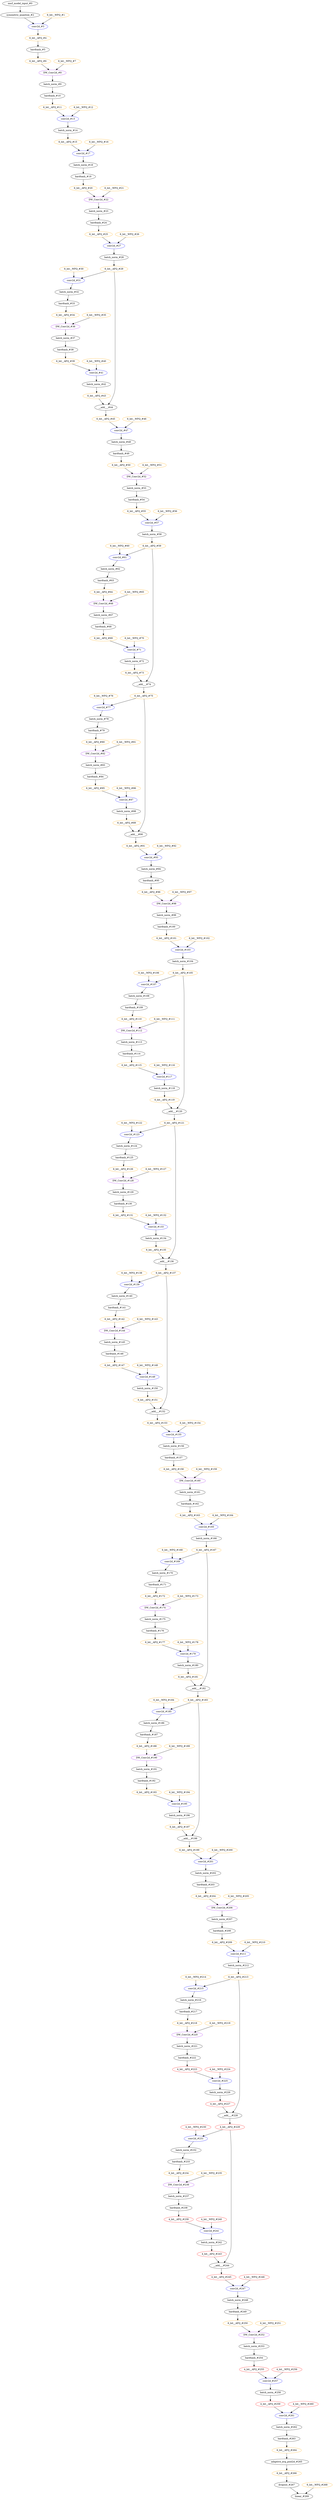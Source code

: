 strict digraph  {
"0 /nncf_model_input" [id=0, label="nncf_model_input_#0", scope="", type=nncf_model_input];
"1 MobileNetV2/Sequential[features]/ConvBNReLU[0]/NNCFConv2d[0]/ModuleDict[pre_ops]/UpdateWeight[0]/SymmetricQuantizer[op]/symmetric_quantize" [color=orange, id=1, label="6_bit__WFQ_#1", scope="MobileNetV2/Sequential[features]/ConvBNReLU[0]/NNCFConv2d[0]/ModuleDict[pre_ops]/UpdateWeight[0]/SymmetricQuantizer[op]", type=symmetric_quantize];
"2 MobileNetV2/Sequential[features]/ConvBNReLU[0]/NNCFConv2d[0]/ModuleDict[pre_ops]/UpdateInputs[1]/SymmetricQuantizer[op]/symmetric_quantize" [id=2, label="symmetric_quantize_#2", scope="MobileNetV2/Sequential[features]/ConvBNReLU[0]/NNCFConv2d[0]/ModuleDict[pre_ops]/UpdateInputs[1]/SymmetricQuantizer[op]", type=symmetric_quantize];
"3 MobileNetV2/Sequential[features]/ConvBNReLU[0]/NNCFConv2d[0]/conv2d" [color=blue, id=3, label="conv2d_#3", scope="MobileNetV2/Sequential[features]/ConvBNReLU[0]/NNCFConv2d[0]", type=conv2d];
"4 MobileNetV2/Sequential[features]/ConvBNReLU[0]/BatchNorm2d[1]/batch_norm" [color=orange, id=4, label="6_bit__AFQ_#4", scope="MobileNetV2/Sequential[features]/ConvBNReLU[0]/BatchNorm2d[1]", type=batch_norm];
"5 MobileNetV2/Sequential[features]/ConvBNReLU[0]/ReLU6[2]/hardtanh" [id=5, label="hardtanh_#5", scope="MobileNetV2/Sequential[features]/ConvBNReLU[0]/ReLU6[2]", type=hardtanh];
"6 MobileNetV2/Sequential[features]/ConvBNReLU[0]/ReLU6[2]/SymmetricQuantizer/symmetric_quantize" [color=orange, id=6, label="6_bit__AFQ_#6", scope="MobileNetV2/Sequential[features]/ConvBNReLU[0]/ReLU6[2]/SymmetricQuantizer", type=symmetric_quantize];
"7 MobileNetV2/Sequential[features]/InvertedResidual[1]/Sequential[conv]/ConvBNReLU[0]/NNCFConv2d[0]/ModuleDict[pre_ops]/UpdateWeight[0]/SymmetricQuantizer[op]/symmetric_quantize" [color=orange, id=7, label="6_bit__WFQ_#7", scope="MobileNetV2/Sequential[features]/InvertedResidual[1]/Sequential[conv]/ConvBNReLU[0]/NNCFConv2d[0]/ModuleDict[pre_ops]/UpdateWeight[0]/SymmetricQuantizer[op]", type=symmetric_quantize];
"8 MobileNetV2/Sequential[features]/InvertedResidual[1]/Sequential[conv]/ConvBNReLU[0]/NNCFConv2d[0]/conv2d" [color=purple, id=8, label="DW_Conv2d_#8", scope="MobileNetV2/Sequential[features]/InvertedResidual[1]/Sequential[conv]/ConvBNReLU[0]/NNCFConv2d[0]", type=conv2d];
"9 MobileNetV2/Sequential[features]/InvertedResidual[1]/Sequential[conv]/ConvBNReLU[0]/BatchNorm2d[1]/batch_norm" [id=9, label="batch_norm_#9", scope="MobileNetV2/Sequential[features]/InvertedResidual[1]/Sequential[conv]/ConvBNReLU[0]/BatchNorm2d[1]", type=batch_norm];
"10 MobileNetV2/Sequential[features]/InvertedResidual[1]/Sequential[conv]/ConvBNReLU[0]/ReLU6[2]/hardtanh" [id=10, label="hardtanh_#10", scope="MobileNetV2/Sequential[features]/InvertedResidual[1]/Sequential[conv]/ConvBNReLU[0]/ReLU6[2]", type=hardtanh];
"11 MobileNetV2/Sequential[features]/InvertedResidual[1]/Sequential[conv]/ConvBNReLU[0]/ReLU6[2]/SymmetricQuantizer/symmetric_quantize" [color=orange, id=11, label="6_bit__AFQ_#11", scope="MobileNetV2/Sequential[features]/InvertedResidual[1]/Sequential[conv]/ConvBNReLU[0]/ReLU6[2]/SymmetricQuantizer", type=symmetric_quantize];
"12 MobileNetV2/Sequential[features]/InvertedResidual[1]/Sequential[conv]/NNCFConv2d[1]/ModuleDict[pre_ops]/UpdateWeight[0]/SymmetricQuantizer[op]/symmetric_quantize" [color=orange, id=12, label="6_bit__WFQ_#12", scope="MobileNetV2/Sequential[features]/InvertedResidual[1]/Sequential[conv]/NNCFConv2d[1]/ModuleDict[pre_ops]/UpdateWeight[0]/SymmetricQuantizer[op]", type=symmetric_quantize];
"13 MobileNetV2/Sequential[features]/InvertedResidual[1]/Sequential[conv]/NNCFConv2d[1]/conv2d" [color=blue, id=13, label="conv2d_#13", scope="MobileNetV2/Sequential[features]/InvertedResidual[1]/Sequential[conv]/NNCFConv2d[1]", type=conv2d];
"14 MobileNetV2/Sequential[features]/InvertedResidual[1]/Sequential[conv]/BatchNorm2d[2]/batch_norm" [id=14, label="batch_norm_#14", scope="MobileNetV2/Sequential[features]/InvertedResidual[1]/Sequential[conv]/BatchNorm2d[2]", type=batch_norm];
"15 MobileNetV2/Sequential[features]/InvertedResidual[1]/Sequential[conv]/BatchNorm2d[2]/SymmetricQuantizer/symmetric_quantize" [color=orange, id=15, label="6_bit__AFQ_#15", scope="MobileNetV2/Sequential[features]/InvertedResidual[1]/Sequential[conv]/BatchNorm2d[2]/SymmetricQuantizer", type=symmetric_quantize];
"16 MobileNetV2/Sequential[features]/InvertedResidual[2]/Sequential[conv]/ConvBNReLU[0]/NNCFConv2d[0]/ModuleDict[pre_ops]/UpdateWeight[0]/SymmetricQuantizer[op]/symmetric_quantize" [color=orange, id=16, label="6_bit__WFQ_#16", scope="MobileNetV2/Sequential[features]/InvertedResidual[2]/Sequential[conv]/ConvBNReLU[0]/NNCFConv2d[0]/ModuleDict[pre_ops]/UpdateWeight[0]/SymmetricQuantizer[op]", type=symmetric_quantize];
"17 MobileNetV2/Sequential[features]/InvertedResidual[2]/Sequential[conv]/ConvBNReLU[0]/NNCFConv2d[0]/conv2d" [color=blue, id=17, label="conv2d_#17", scope="MobileNetV2/Sequential[features]/InvertedResidual[2]/Sequential[conv]/ConvBNReLU[0]/NNCFConv2d[0]", type=conv2d];
"18 MobileNetV2/Sequential[features]/InvertedResidual[2]/Sequential[conv]/ConvBNReLU[0]/BatchNorm2d[1]/batch_norm" [id=18, label="batch_norm_#18", scope="MobileNetV2/Sequential[features]/InvertedResidual[2]/Sequential[conv]/ConvBNReLU[0]/BatchNorm2d[1]", type=batch_norm];
"19 MobileNetV2/Sequential[features]/InvertedResidual[2]/Sequential[conv]/ConvBNReLU[0]/ReLU6[2]/hardtanh" [id=19, label="hardtanh_#19", scope="MobileNetV2/Sequential[features]/InvertedResidual[2]/Sequential[conv]/ConvBNReLU[0]/ReLU6[2]", type=hardtanh];
"20 MobileNetV2/Sequential[features]/InvertedResidual[2]/Sequential[conv]/ConvBNReLU[0]/ReLU6[2]/SymmetricQuantizer/symmetric_quantize" [color=orange, id=20, label="6_bit__AFQ_#20", scope="MobileNetV2/Sequential[features]/InvertedResidual[2]/Sequential[conv]/ConvBNReLU[0]/ReLU6[2]/SymmetricQuantizer", type=symmetric_quantize];
"21 MobileNetV2/Sequential[features]/InvertedResidual[2]/Sequential[conv]/ConvBNReLU[1]/NNCFConv2d[0]/ModuleDict[pre_ops]/UpdateWeight[0]/SymmetricQuantizer[op]/symmetric_quantize" [color=orange, id=21, label="6_bit__WFQ_#21", scope="MobileNetV2/Sequential[features]/InvertedResidual[2]/Sequential[conv]/ConvBNReLU[1]/NNCFConv2d[0]/ModuleDict[pre_ops]/UpdateWeight[0]/SymmetricQuantizer[op]", type=symmetric_quantize];
"22 MobileNetV2/Sequential[features]/InvertedResidual[2]/Sequential[conv]/ConvBNReLU[1]/NNCFConv2d[0]/conv2d" [color=purple, id=22, label="DW_Conv2d_#22", scope="MobileNetV2/Sequential[features]/InvertedResidual[2]/Sequential[conv]/ConvBNReLU[1]/NNCFConv2d[0]", type=conv2d];
"23 MobileNetV2/Sequential[features]/InvertedResidual[2]/Sequential[conv]/ConvBNReLU[1]/BatchNorm2d[1]/batch_norm" [id=23, label="batch_norm_#23", scope="MobileNetV2/Sequential[features]/InvertedResidual[2]/Sequential[conv]/ConvBNReLU[1]/BatchNorm2d[1]", type=batch_norm];
"24 MobileNetV2/Sequential[features]/InvertedResidual[2]/Sequential[conv]/ConvBNReLU[1]/ReLU6[2]/hardtanh" [id=24, label="hardtanh_#24", scope="MobileNetV2/Sequential[features]/InvertedResidual[2]/Sequential[conv]/ConvBNReLU[1]/ReLU6[2]", type=hardtanh];
"25 MobileNetV2/Sequential[features]/InvertedResidual[2]/Sequential[conv]/ConvBNReLU[1]/ReLU6[2]/SymmetricQuantizer/symmetric_quantize" [color=orange, id=25, label="6_bit__AFQ_#25", scope="MobileNetV2/Sequential[features]/InvertedResidual[2]/Sequential[conv]/ConvBNReLU[1]/ReLU6[2]/SymmetricQuantizer", type=symmetric_quantize];
"26 MobileNetV2/Sequential[features]/InvertedResidual[2]/Sequential[conv]/NNCFConv2d[2]/ModuleDict[pre_ops]/UpdateWeight[0]/SymmetricQuantizer[op]/symmetric_quantize" [color=orange, id=26, label="6_bit__WFQ_#26", scope="MobileNetV2/Sequential[features]/InvertedResidual[2]/Sequential[conv]/NNCFConv2d[2]/ModuleDict[pre_ops]/UpdateWeight[0]/SymmetricQuantizer[op]", type=symmetric_quantize];
"27 MobileNetV2/Sequential[features]/InvertedResidual[2]/Sequential[conv]/NNCFConv2d[2]/conv2d" [color=blue, id=27, label="conv2d_#27", scope="MobileNetV2/Sequential[features]/InvertedResidual[2]/Sequential[conv]/NNCFConv2d[2]", type=conv2d];
"28 MobileNetV2/Sequential[features]/InvertedResidual[2]/Sequential[conv]/BatchNorm2d[3]/batch_norm" [id=28, label="batch_norm_#28", scope="MobileNetV2/Sequential[features]/InvertedResidual[2]/Sequential[conv]/BatchNorm2d[3]", type=batch_norm];
"29 MobileNetV2/Sequential[features]/InvertedResidual[2]/Sequential[conv]/BatchNorm2d[3]/SymmetricQuantizer/symmetric_quantize" [color=orange, id=29, label="6_bit__AFQ_#29", scope="MobileNetV2/Sequential[features]/InvertedResidual[2]/Sequential[conv]/BatchNorm2d[3]/SymmetricQuantizer", type=symmetric_quantize];
"30 MobileNetV2/Sequential[features]/InvertedResidual[3]/Sequential[conv]/ConvBNReLU[0]/NNCFConv2d[0]/ModuleDict[pre_ops]/UpdateWeight[0]/SymmetricQuantizer[op]/symmetric_quantize" [color=orange, id=30, label="6_bit__WFQ_#30", scope="MobileNetV2/Sequential[features]/InvertedResidual[3]/Sequential[conv]/ConvBNReLU[0]/NNCFConv2d[0]/ModuleDict[pre_ops]/UpdateWeight[0]/SymmetricQuantizer[op]", type=symmetric_quantize];
"31 MobileNetV2/Sequential[features]/InvertedResidual[3]/Sequential[conv]/ConvBNReLU[0]/NNCFConv2d[0]/conv2d" [color=blue, id=31, label="conv2d_#31", scope="MobileNetV2/Sequential[features]/InvertedResidual[3]/Sequential[conv]/ConvBNReLU[0]/NNCFConv2d[0]", type=conv2d];
"32 MobileNetV2/Sequential[features]/InvertedResidual[3]/Sequential[conv]/ConvBNReLU[0]/BatchNorm2d[1]/batch_norm" [id=32, label="batch_norm_#32", scope="MobileNetV2/Sequential[features]/InvertedResidual[3]/Sequential[conv]/ConvBNReLU[0]/BatchNorm2d[1]", type=batch_norm];
"33 MobileNetV2/Sequential[features]/InvertedResidual[3]/Sequential[conv]/ConvBNReLU[0]/ReLU6[2]/hardtanh" [id=33, label="hardtanh_#33", scope="MobileNetV2/Sequential[features]/InvertedResidual[3]/Sequential[conv]/ConvBNReLU[0]/ReLU6[2]", type=hardtanh];
"34 MobileNetV2/Sequential[features]/InvertedResidual[3]/Sequential[conv]/ConvBNReLU[0]/ReLU6[2]/SymmetricQuantizer/symmetric_quantize" [color=orange, id=34, label="6_bit__AFQ_#34", scope="MobileNetV2/Sequential[features]/InvertedResidual[3]/Sequential[conv]/ConvBNReLU[0]/ReLU6[2]/SymmetricQuantizer", type=symmetric_quantize];
"35 MobileNetV2/Sequential[features]/InvertedResidual[3]/Sequential[conv]/ConvBNReLU[1]/NNCFConv2d[0]/ModuleDict[pre_ops]/UpdateWeight[0]/SymmetricQuantizer[op]/symmetric_quantize" [color=orange, id=35, label="6_bit__WFQ_#35", scope="MobileNetV2/Sequential[features]/InvertedResidual[3]/Sequential[conv]/ConvBNReLU[1]/NNCFConv2d[0]/ModuleDict[pre_ops]/UpdateWeight[0]/SymmetricQuantizer[op]", type=symmetric_quantize];
"36 MobileNetV2/Sequential[features]/InvertedResidual[3]/Sequential[conv]/ConvBNReLU[1]/NNCFConv2d[0]/conv2d" [color=purple, id=36, label="DW_Conv2d_#36", scope="MobileNetV2/Sequential[features]/InvertedResidual[3]/Sequential[conv]/ConvBNReLU[1]/NNCFConv2d[0]", type=conv2d];
"37 MobileNetV2/Sequential[features]/InvertedResidual[3]/Sequential[conv]/ConvBNReLU[1]/BatchNorm2d[1]/batch_norm" [id=37, label="batch_norm_#37", scope="MobileNetV2/Sequential[features]/InvertedResidual[3]/Sequential[conv]/ConvBNReLU[1]/BatchNorm2d[1]", type=batch_norm];
"38 MobileNetV2/Sequential[features]/InvertedResidual[3]/Sequential[conv]/ConvBNReLU[1]/ReLU6[2]/hardtanh" [id=38, label="hardtanh_#38", scope="MobileNetV2/Sequential[features]/InvertedResidual[3]/Sequential[conv]/ConvBNReLU[1]/ReLU6[2]", type=hardtanh];
"39 MobileNetV2/Sequential[features]/InvertedResidual[3]/Sequential[conv]/ConvBNReLU[1]/ReLU6[2]/SymmetricQuantizer/symmetric_quantize" [color=orange, id=39, label="6_bit__AFQ_#39", scope="MobileNetV2/Sequential[features]/InvertedResidual[3]/Sequential[conv]/ConvBNReLU[1]/ReLU6[2]/SymmetricQuantizer", type=symmetric_quantize];
"40 MobileNetV2/Sequential[features]/InvertedResidual[3]/Sequential[conv]/NNCFConv2d[2]/ModuleDict[pre_ops]/UpdateWeight[0]/SymmetricQuantizer[op]/symmetric_quantize" [color=orange, id=40, label="6_bit__WFQ_#40", scope="MobileNetV2/Sequential[features]/InvertedResidual[3]/Sequential[conv]/NNCFConv2d[2]/ModuleDict[pre_ops]/UpdateWeight[0]/SymmetricQuantizer[op]", type=symmetric_quantize];
"41 MobileNetV2/Sequential[features]/InvertedResidual[3]/Sequential[conv]/NNCFConv2d[2]/conv2d" [color=blue, id=41, label="conv2d_#41", scope="MobileNetV2/Sequential[features]/InvertedResidual[3]/Sequential[conv]/NNCFConv2d[2]", type=conv2d];
"42 MobileNetV2/Sequential[features]/InvertedResidual[3]/Sequential[conv]/BatchNorm2d[3]/batch_norm" [id=42, label="batch_norm_#42", scope="MobileNetV2/Sequential[features]/InvertedResidual[3]/Sequential[conv]/BatchNorm2d[3]", type=batch_norm];
"43 MobileNetV2/Sequential[features]/InvertedResidual[3]/Sequential[conv]/BatchNorm2d[3]/SymmetricQuantizer/symmetric_quantize" [color=orange, id=43, label="6_bit__AFQ_#43", scope="MobileNetV2/Sequential[features]/InvertedResidual[3]/Sequential[conv]/BatchNorm2d[3]/SymmetricQuantizer", type=symmetric_quantize];
"44 MobileNetV2/Sequential[features]/InvertedResidual[3]/__add__" [id=44, label="__add___#44", scope="MobileNetV2/Sequential[features]/InvertedResidual[3]", type=__add__];
"45 MobileNetV2/Sequential[features]/InvertedResidual[3]/SymmetricQuantizer/symmetric_quantize" [color=orange, id=45, label="6_bit__AFQ_#45", scope="MobileNetV2/Sequential[features]/InvertedResidual[3]/SymmetricQuantizer", type=symmetric_quantize];
"46 MobileNetV2/Sequential[features]/InvertedResidual[4]/Sequential[conv]/ConvBNReLU[0]/NNCFConv2d[0]/ModuleDict[pre_ops]/UpdateWeight[0]/SymmetricQuantizer[op]/symmetric_quantize" [color=orange, id=46, label="6_bit__WFQ_#46", scope="MobileNetV2/Sequential[features]/InvertedResidual[4]/Sequential[conv]/ConvBNReLU[0]/NNCFConv2d[0]/ModuleDict[pre_ops]/UpdateWeight[0]/SymmetricQuantizer[op]", type=symmetric_quantize];
"47 MobileNetV2/Sequential[features]/InvertedResidual[4]/Sequential[conv]/ConvBNReLU[0]/NNCFConv2d[0]/conv2d" [color=blue, id=47, label="conv2d_#47", scope="MobileNetV2/Sequential[features]/InvertedResidual[4]/Sequential[conv]/ConvBNReLU[0]/NNCFConv2d[0]", type=conv2d];
"48 MobileNetV2/Sequential[features]/InvertedResidual[4]/Sequential[conv]/ConvBNReLU[0]/BatchNorm2d[1]/batch_norm" [id=48, label="batch_norm_#48", scope="MobileNetV2/Sequential[features]/InvertedResidual[4]/Sequential[conv]/ConvBNReLU[0]/BatchNorm2d[1]", type=batch_norm];
"49 MobileNetV2/Sequential[features]/InvertedResidual[4]/Sequential[conv]/ConvBNReLU[0]/ReLU6[2]/hardtanh" [id=49, label="hardtanh_#49", scope="MobileNetV2/Sequential[features]/InvertedResidual[4]/Sequential[conv]/ConvBNReLU[0]/ReLU6[2]", type=hardtanh];
"50 MobileNetV2/Sequential[features]/InvertedResidual[4]/Sequential[conv]/ConvBNReLU[0]/ReLU6[2]/SymmetricQuantizer/symmetric_quantize" [color=orange, id=50, label="6_bit__AFQ_#50", scope="MobileNetV2/Sequential[features]/InvertedResidual[4]/Sequential[conv]/ConvBNReLU[0]/ReLU6[2]/SymmetricQuantizer", type=symmetric_quantize];
"51 MobileNetV2/Sequential[features]/InvertedResidual[4]/Sequential[conv]/ConvBNReLU[1]/NNCFConv2d[0]/ModuleDict[pre_ops]/UpdateWeight[0]/SymmetricQuantizer[op]/symmetric_quantize" [color=orange, id=51, label="6_bit__WFQ_#51", scope="MobileNetV2/Sequential[features]/InvertedResidual[4]/Sequential[conv]/ConvBNReLU[1]/NNCFConv2d[0]/ModuleDict[pre_ops]/UpdateWeight[0]/SymmetricQuantizer[op]", type=symmetric_quantize];
"52 MobileNetV2/Sequential[features]/InvertedResidual[4]/Sequential[conv]/ConvBNReLU[1]/NNCFConv2d[0]/conv2d" [color=purple, id=52, label="DW_Conv2d_#52", scope="MobileNetV2/Sequential[features]/InvertedResidual[4]/Sequential[conv]/ConvBNReLU[1]/NNCFConv2d[0]", type=conv2d];
"53 MobileNetV2/Sequential[features]/InvertedResidual[4]/Sequential[conv]/ConvBNReLU[1]/BatchNorm2d[1]/batch_norm" [id=53, label="batch_norm_#53", scope="MobileNetV2/Sequential[features]/InvertedResidual[4]/Sequential[conv]/ConvBNReLU[1]/BatchNorm2d[1]", type=batch_norm];
"54 MobileNetV2/Sequential[features]/InvertedResidual[4]/Sequential[conv]/ConvBNReLU[1]/ReLU6[2]/hardtanh" [id=54, label="hardtanh_#54", scope="MobileNetV2/Sequential[features]/InvertedResidual[4]/Sequential[conv]/ConvBNReLU[1]/ReLU6[2]", type=hardtanh];
"55 MobileNetV2/Sequential[features]/InvertedResidual[4]/Sequential[conv]/ConvBNReLU[1]/ReLU6[2]/SymmetricQuantizer/symmetric_quantize" [color=orange, id=55, label="6_bit__AFQ_#55", scope="MobileNetV2/Sequential[features]/InvertedResidual[4]/Sequential[conv]/ConvBNReLU[1]/ReLU6[2]/SymmetricQuantizer", type=symmetric_quantize];
"56 MobileNetV2/Sequential[features]/InvertedResidual[4]/Sequential[conv]/NNCFConv2d[2]/ModuleDict[pre_ops]/UpdateWeight[0]/SymmetricQuantizer[op]/symmetric_quantize" [color=orange, id=56, label="6_bit__WFQ_#56", scope="MobileNetV2/Sequential[features]/InvertedResidual[4]/Sequential[conv]/NNCFConv2d[2]/ModuleDict[pre_ops]/UpdateWeight[0]/SymmetricQuantizer[op]", type=symmetric_quantize];
"57 MobileNetV2/Sequential[features]/InvertedResidual[4]/Sequential[conv]/NNCFConv2d[2]/conv2d" [color=blue, id=57, label="conv2d_#57", scope="MobileNetV2/Sequential[features]/InvertedResidual[4]/Sequential[conv]/NNCFConv2d[2]", type=conv2d];
"58 MobileNetV2/Sequential[features]/InvertedResidual[4]/Sequential[conv]/BatchNorm2d[3]/batch_norm" [id=58, label="batch_norm_#58", scope="MobileNetV2/Sequential[features]/InvertedResidual[4]/Sequential[conv]/BatchNorm2d[3]", type=batch_norm];
"59 MobileNetV2/Sequential[features]/InvertedResidual[4]/Sequential[conv]/BatchNorm2d[3]/SymmetricQuantizer/symmetric_quantize" [color=orange, id=59, label="6_bit__AFQ_#59", scope="MobileNetV2/Sequential[features]/InvertedResidual[4]/Sequential[conv]/BatchNorm2d[3]/SymmetricQuantizer", type=symmetric_quantize];
"60 MobileNetV2/Sequential[features]/InvertedResidual[5]/Sequential[conv]/ConvBNReLU[0]/NNCFConv2d[0]/ModuleDict[pre_ops]/UpdateWeight[0]/SymmetricQuantizer[op]/symmetric_quantize" [color=orange, id=60, label="6_bit__WFQ_#60", scope="MobileNetV2/Sequential[features]/InvertedResidual[5]/Sequential[conv]/ConvBNReLU[0]/NNCFConv2d[0]/ModuleDict[pre_ops]/UpdateWeight[0]/SymmetricQuantizer[op]", type=symmetric_quantize];
"61 MobileNetV2/Sequential[features]/InvertedResidual[5]/Sequential[conv]/ConvBNReLU[0]/NNCFConv2d[0]/conv2d" [color=blue, id=61, label="conv2d_#61", scope="MobileNetV2/Sequential[features]/InvertedResidual[5]/Sequential[conv]/ConvBNReLU[0]/NNCFConv2d[0]", type=conv2d];
"62 MobileNetV2/Sequential[features]/InvertedResidual[5]/Sequential[conv]/ConvBNReLU[0]/BatchNorm2d[1]/batch_norm" [id=62, label="batch_norm_#62", scope="MobileNetV2/Sequential[features]/InvertedResidual[5]/Sequential[conv]/ConvBNReLU[0]/BatchNorm2d[1]", type=batch_norm];
"63 MobileNetV2/Sequential[features]/InvertedResidual[5]/Sequential[conv]/ConvBNReLU[0]/ReLU6[2]/hardtanh" [id=63, label="hardtanh_#63", scope="MobileNetV2/Sequential[features]/InvertedResidual[5]/Sequential[conv]/ConvBNReLU[0]/ReLU6[2]", type=hardtanh];
"64 MobileNetV2/Sequential[features]/InvertedResidual[5]/Sequential[conv]/ConvBNReLU[0]/ReLU6[2]/SymmetricQuantizer/symmetric_quantize" [color=orange, id=64, label="6_bit__AFQ_#64", scope="MobileNetV2/Sequential[features]/InvertedResidual[5]/Sequential[conv]/ConvBNReLU[0]/ReLU6[2]/SymmetricQuantizer", type=symmetric_quantize];
"65 MobileNetV2/Sequential[features]/InvertedResidual[5]/Sequential[conv]/ConvBNReLU[1]/NNCFConv2d[0]/ModuleDict[pre_ops]/UpdateWeight[0]/SymmetricQuantizer[op]/symmetric_quantize" [color=orange, id=65, label="6_bit__WFQ_#65", scope="MobileNetV2/Sequential[features]/InvertedResidual[5]/Sequential[conv]/ConvBNReLU[1]/NNCFConv2d[0]/ModuleDict[pre_ops]/UpdateWeight[0]/SymmetricQuantizer[op]", type=symmetric_quantize];
"66 MobileNetV2/Sequential[features]/InvertedResidual[5]/Sequential[conv]/ConvBNReLU[1]/NNCFConv2d[0]/conv2d" [color=purple, id=66, label="DW_Conv2d_#66", scope="MobileNetV2/Sequential[features]/InvertedResidual[5]/Sequential[conv]/ConvBNReLU[1]/NNCFConv2d[0]", type=conv2d];
"67 MobileNetV2/Sequential[features]/InvertedResidual[5]/Sequential[conv]/ConvBNReLU[1]/BatchNorm2d[1]/batch_norm" [id=67, label="batch_norm_#67", scope="MobileNetV2/Sequential[features]/InvertedResidual[5]/Sequential[conv]/ConvBNReLU[1]/BatchNorm2d[1]", type=batch_norm];
"68 MobileNetV2/Sequential[features]/InvertedResidual[5]/Sequential[conv]/ConvBNReLU[1]/ReLU6[2]/hardtanh" [id=68, label="hardtanh_#68", scope="MobileNetV2/Sequential[features]/InvertedResidual[5]/Sequential[conv]/ConvBNReLU[1]/ReLU6[2]", type=hardtanh];
"69 MobileNetV2/Sequential[features]/InvertedResidual[5]/Sequential[conv]/ConvBNReLU[1]/ReLU6[2]/SymmetricQuantizer/symmetric_quantize" [color=orange, id=69, label="6_bit__AFQ_#69", scope="MobileNetV2/Sequential[features]/InvertedResidual[5]/Sequential[conv]/ConvBNReLU[1]/ReLU6[2]/SymmetricQuantizer", type=symmetric_quantize];
"70 MobileNetV2/Sequential[features]/InvertedResidual[5]/Sequential[conv]/NNCFConv2d[2]/ModuleDict[pre_ops]/UpdateWeight[0]/SymmetricQuantizer[op]/symmetric_quantize" [color=orange, id=70, label="6_bit__WFQ_#70", scope="MobileNetV2/Sequential[features]/InvertedResidual[5]/Sequential[conv]/NNCFConv2d[2]/ModuleDict[pre_ops]/UpdateWeight[0]/SymmetricQuantizer[op]", type=symmetric_quantize];
"71 MobileNetV2/Sequential[features]/InvertedResidual[5]/Sequential[conv]/NNCFConv2d[2]/conv2d" [color=blue, id=71, label="conv2d_#71", scope="MobileNetV2/Sequential[features]/InvertedResidual[5]/Sequential[conv]/NNCFConv2d[2]", type=conv2d];
"72 MobileNetV2/Sequential[features]/InvertedResidual[5]/Sequential[conv]/BatchNorm2d[3]/batch_norm" [id=72, label="batch_norm_#72", scope="MobileNetV2/Sequential[features]/InvertedResidual[5]/Sequential[conv]/BatchNorm2d[3]", type=batch_norm];
"73 MobileNetV2/Sequential[features]/InvertedResidual[5]/Sequential[conv]/BatchNorm2d[3]/SymmetricQuantizer/symmetric_quantize" [color=orange, id=73, label="6_bit__AFQ_#73", scope="MobileNetV2/Sequential[features]/InvertedResidual[5]/Sequential[conv]/BatchNorm2d[3]/SymmetricQuantizer", type=symmetric_quantize];
"74 MobileNetV2/Sequential[features]/InvertedResidual[5]/__add__" [id=74, label="__add___#74", scope="MobileNetV2/Sequential[features]/InvertedResidual[5]", type=__add__];
"75 MobileNetV2/Sequential[features]/InvertedResidual[5]/SymmetricQuantizer/symmetric_quantize" [color=orange, id=75, label="6_bit__AFQ_#75", scope="MobileNetV2/Sequential[features]/InvertedResidual[5]/SymmetricQuantizer", type=symmetric_quantize];
"76 MobileNetV2/Sequential[features]/InvertedResidual[6]/Sequential[conv]/ConvBNReLU[0]/NNCFConv2d[0]/ModuleDict[pre_ops]/UpdateWeight[0]/SymmetricQuantizer[op]/symmetric_quantize" [color=orange, id=76, label="6_bit__WFQ_#76", scope="MobileNetV2/Sequential[features]/InvertedResidual[6]/Sequential[conv]/ConvBNReLU[0]/NNCFConv2d[0]/ModuleDict[pre_ops]/UpdateWeight[0]/SymmetricQuantizer[op]", type=symmetric_quantize];
"77 MobileNetV2/Sequential[features]/InvertedResidual[6]/Sequential[conv]/ConvBNReLU[0]/NNCFConv2d[0]/conv2d" [color=blue, id=77, label="conv2d_#77", scope="MobileNetV2/Sequential[features]/InvertedResidual[6]/Sequential[conv]/ConvBNReLU[0]/NNCFConv2d[0]", type=conv2d];
"78 MobileNetV2/Sequential[features]/InvertedResidual[6]/Sequential[conv]/ConvBNReLU[0]/BatchNorm2d[1]/batch_norm" [id=78, label="batch_norm_#78", scope="MobileNetV2/Sequential[features]/InvertedResidual[6]/Sequential[conv]/ConvBNReLU[0]/BatchNorm2d[1]", type=batch_norm];
"79 MobileNetV2/Sequential[features]/InvertedResidual[6]/Sequential[conv]/ConvBNReLU[0]/ReLU6[2]/hardtanh" [id=79, label="hardtanh_#79", scope="MobileNetV2/Sequential[features]/InvertedResidual[6]/Sequential[conv]/ConvBNReLU[0]/ReLU6[2]", type=hardtanh];
"80 MobileNetV2/Sequential[features]/InvertedResidual[6]/Sequential[conv]/ConvBNReLU[0]/ReLU6[2]/SymmetricQuantizer/symmetric_quantize" [color=orange, id=80, label="6_bit__AFQ_#80", scope="MobileNetV2/Sequential[features]/InvertedResidual[6]/Sequential[conv]/ConvBNReLU[0]/ReLU6[2]/SymmetricQuantizer", type=symmetric_quantize];
"81 MobileNetV2/Sequential[features]/InvertedResidual[6]/Sequential[conv]/ConvBNReLU[1]/NNCFConv2d[0]/ModuleDict[pre_ops]/UpdateWeight[0]/SymmetricQuantizer[op]/symmetric_quantize" [color=orange, id=81, label="6_bit__WFQ_#81", scope="MobileNetV2/Sequential[features]/InvertedResidual[6]/Sequential[conv]/ConvBNReLU[1]/NNCFConv2d[0]/ModuleDict[pre_ops]/UpdateWeight[0]/SymmetricQuantizer[op]", type=symmetric_quantize];
"82 MobileNetV2/Sequential[features]/InvertedResidual[6]/Sequential[conv]/ConvBNReLU[1]/NNCFConv2d[0]/conv2d" [color=purple, id=82, label="DW_Conv2d_#82", scope="MobileNetV2/Sequential[features]/InvertedResidual[6]/Sequential[conv]/ConvBNReLU[1]/NNCFConv2d[0]", type=conv2d];
"83 MobileNetV2/Sequential[features]/InvertedResidual[6]/Sequential[conv]/ConvBNReLU[1]/BatchNorm2d[1]/batch_norm" [id=83, label="batch_norm_#83", scope="MobileNetV2/Sequential[features]/InvertedResidual[6]/Sequential[conv]/ConvBNReLU[1]/BatchNorm2d[1]", type=batch_norm];
"84 MobileNetV2/Sequential[features]/InvertedResidual[6]/Sequential[conv]/ConvBNReLU[1]/ReLU6[2]/hardtanh" [id=84, label="hardtanh_#84", scope="MobileNetV2/Sequential[features]/InvertedResidual[6]/Sequential[conv]/ConvBNReLU[1]/ReLU6[2]", type=hardtanh];
"85 MobileNetV2/Sequential[features]/InvertedResidual[6]/Sequential[conv]/ConvBNReLU[1]/ReLU6[2]/SymmetricQuantizer/symmetric_quantize" [color=orange, id=85, label="6_bit__AFQ_#85", scope="MobileNetV2/Sequential[features]/InvertedResidual[6]/Sequential[conv]/ConvBNReLU[1]/ReLU6[2]/SymmetricQuantizer", type=symmetric_quantize];
"86 MobileNetV2/Sequential[features]/InvertedResidual[6]/Sequential[conv]/NNCFConv2d[2]/ModuleDict[pre_ops]/UpdateWeight[0]/SymmetricQuantizer[op]/symmetric_quantize" [color=orange, id=86, label="6_bit__WFQ_#86", scope="MobileNetV2/Sequential[features]/InvertedResidual[6]/Sequential[conv]/NNCFConv2d[2]/ModuleDict[pre_ops]/UpdateWeight[0]/SymmetricQuantizer[op]", type=symmetric_quantize];
"87 MobileNetV2/Sequential[features]/InvertedResidual[6]/Sequential[conv]/NNCFConv2d[2]/conv2d" [color=blue, id=87, label="conv2d_#87", scope="MobileNetV2/Sequential[features]/InvertedResidual[6]/Sequential[conv]/NNCFConv2d[2]", type=conv2d];
"88 MobileNetV2/Sequential[features]/InvertedResidual[6]/Sequential[conv]/BatchNorm2d[3]/batch_norm" [id=88, label="batch_norm_#88", scope="MobileNetV2/Sequential[features]/InvertedResidual[6]/Sequential[conv]/BatchNorm2d[3]", type=batch_norm];
"89 MobileNetV2/Sequential[features]/InvertedResidual[6]/Sequential[conv]/BatchNorm2d[3]/SymmetricQuantizer/symmetric_quantize" [color=orange, id=89, label="6_bit__AFQ_#89", scope="MobileNetV2/Sequential[features]/InvertedResidual[6]/Sequential[conv]/BatchNorm2d[3]/SymmetricQuantizer", type=symmetric_quantize];
"90 MobileNetV2/Sequential[features]/InvertedResidual[6]/__add__" [id=90, label="__add___#90", scope="MobileNetV2/Sequential[features]/InvertedResidual[6]", type=__add__];
"91 MobileNetV2/Sequential[features]/InvertedResidual[6]/SymmetricQuantizer/symmetric_quantize" [color=orange, id=91, label="6_bit__AFQ_#91", scope="MobileNetV2/Sequential[features]/InvertedResidual[6]/SymmetricQuantizer", type=symmetric_quantize];
"92 MobileNetV2/Sequential[features]/InvertedResidual[7]/Sequential[conv]/ConvBNReLU[0]/NNCFConv2d[0]/ModuleDict[pre_ops]/UpdateWeight[0]/SymmetricQuantizer[op]/symmetric_quantize" [color=orange, id=92, label="6_bit__WFQ_#92", scope="MobileNetV2/Sequential[features]/InvertedResidual[7]/Sequential[conv]/ConvBNReLU[0]/NNCFConv2d[0]/ModuleDict[pre_ops]/UpdateWeight[0]/SymmetricQuantizer[op]", type=symmetric_quantize];
"93 MobileNetV2/Sequential[features]/InvertedResidual[7]/Sequential[conv]/ConvBNReLU[0]/NNCFConv2d[0]/conv2d" [color=blue, id=93, label="conv2d_#93", scope="MobileNetV2/Sequential[features]/InvertedResidual[7]/Sequential[conv]/ConvBNReLU[0]/NNCFConv2d[0]", type=conv2d];
"94 MobileNetV2/Sequential[features]/InvertedResidual[7]/Sequential[conv]/ConvBNReLU[0]/BatchNorm2d[1]/batch_norm" [id=94, label="batch_norm_#94", scope="MobileNetV2/Sequential[features]/InvertedResidual[7]/Sequential[conv]/ConvBNReLU[0]/BatchNorm2d[1]", type=batch_norm];
"95 MobileNetV2/Sequential[features]/InvertedResidual[7]/Sequential[conv]/ConvBNReLU[0]/ReLU6[2]/hardtanh" [id=95, label="hardtanh_#95", scope="MobileNetV2/Sequential[features]/InvertedResidual[7]/Sequential[conv]/ConvBNReLU[0]/ReLU6[2]", type=hardtanh];
"96 MobileNetV2/Sequential[features]/InvertedResidual[7]/Sequential[conv]/ConvBNReLU[0]/ReLU6[2]/SymmetricQuantizer/symmetric_quantize" [color=orange, id=96, label="6_bit__AFQ_#96", scope="MobileNetV2/Sequential[features]/InvertedResidual[7]/Sequential[conv]/ConvBNReLU[0]/ReLU6[2]/SymmetricQuantizer", type=symmetric_quantize];
"97 MobileNetV2/Sequential[features]/InvertedResidual[7]/Sequential[conv]/ConvBNReLU[1]/NNCFConv2d[0]/ModuleDict[pre_ops]/UpdateWeight[0]/SymmetricQuantizer[op]/symmetric_quantize" [color=orange, id=97, label="6_bit__WFQ_#97", scope="MobileNetV2/Sequential[features]/InvertedResidual[7]/Sequential[conv]/ConvBNReLU[1]/NNCFConv2d[0]/ModuleDict[pre_ops]/UpdateWeight[0]/SymmetricQuantizer[op]", type=symmetric_quantize];
"98 MobileNetV2/Sequential[features]/InvertedResidual[7]/Sequential[conv]/ConvBNReLU[1]/NNCFConv2d[0]/conv2d" [color=purple, id=98, label="DW_Conv2d_#98", scope="MobileNetV2/Sequential[features]/InvertedResidual[7]/Sequential[conv]/ConvBNReLU[1]/NNCFConv2d[0]", type=conv2d];
"99 MobileNetV2/Sequential[features]/InvertedResidual[7]/Sequential[conv]/ConvBNReLU[1]/BatchNorm2d[1]/batch_norm" [id=99, label="batch_norm_#99", scope="MobileNetV2/Sequential[features]/InvertedResidual[7]/Sequential[conv]/ConvBNReLU[1]/BatchNorm2d[1]", type=batch_norm];
"100 MobileNetV2/Sequential[features]/InvertedResidual[7]/Sequential[conv]/ConvBNReLU[1]/ReLU6[2]/hardtanh" [id=100, label="hardtanh_#100", scope="MobileNetV2/Sequential[features]/InvertedResidual[7]/Sequential[conv]/ConvBNReLU[1]/ReLU6[2]", type=hardtanh];
"101 MobileNetV2/Sequential[features]/InvertedResidual[7]/Sequential[conv]/ConvBNReLU[1]/ReLU6[2]/SymmetricQuantizer/symmetric_quantize" [color=orange, id=101, label="6_bit__AFQ_#101", scope="MobileNetV2/Sequential[features]/InvertedResidual[7]/Sequential[conv]/ConvBNReLU[1]/ReLU6[2]/SymmetricQuantizer", type=symmetric_quantize];
"102 MobileNetV2/Sequential[features]/InvertedResidual[7]/Sequential[conv]/NNCFConv2d[2]/ModuleDict[pre_ops]/UpdateWeight[0]/SymmetricQuantizer[op]/symmetric_quantize" [color=orange, id=102, label="6_bit__WFQ_#102", scope="MobileNetV2/Sequential[features]/InvertedResidual[7]/Sequential[conv]/NNCFConv2d[2]/ModuleDict[pre_ops]/UpdateWeight[0]/SymmetricQuantizer[op]", type=symmetric_quantize];
"103 MobileNetV2/Sequential[features]/InvertedResidual[7]/Sequential[conv]/NNCFConv2d[2]/conv2d" [color=blue, id=103, label="conv2d_#103", scope="MobileNetV2/Sequential[features]/InvertedResidual[7]/Sequential[conv]/NNCFConv2d[2]", type=conv2d];
"104 MobileNetV2/Sequential[features]/InvertedResidual[7]/Sequential[conv]/BatchNorm2d[3]/batch_norm" [id=104, label="batch_norm_#104", scope="MobileNetV2/Sequential[features]/InvertedResidual[7]/Sequential[conv]/BatchNorm2d[3]", type=batch_norm];
"105 MobileNetV2/Sequential[features]/InvertedResidual[7]/Sequential[conv]/BatchNorm2d[3]/SymmetricQuantizer/symmetric_quantize" [color=orange, id=105, label="6_bit__AFQ_#105", scope="MobileNetV2/Sequential[features]/InvertedResidual[7]/Sequential[conv]/BatchNorm2d[3]/SymmetricQuantizer", type=symmetric_quantize];
"106 MobileNetV2/Sequential[features]/InvertedResidual[8]/Sequential[conv]/ConvBNReLU[0]/NNCFConv2d[0]/ModuleDict[pre_ops]/UpdateWeight[0]/SymmetricQuantizer[op]/symmetric_quantize" [color=orange, id=106, label="6_bit__WFQ_#106", scope="MobileNetV2/Sequential[features]/InvertedResidual[8]/Sequential[conv]/ConvBNReLU[0]/NNCFConv2d[0]/ModuleDict[pre_ops]/UpdateWeight[0]/SymmetricQuantizer[op]", type=symmetric_quantize];
"107 MobileNetV2/Sequential[features]/InvertedResidual[8]/Sequential[conv]/ConvBNReLU[0]/NNCFConv2d[0]/conv2d" [color=blue, id=107, label="conv2d_#107", scope="MobileNetV2/Sequential[features]/InvertedResidual[8]/Sequential[conv]/ConvBNReLU[0]/NNCFConv2d[0]", type=conv2d];
"108 MobileNetV2/Sequential[features]/InvertedResidual[8]/Sequential[conv]/ConvBNReLU[0]/BatchNorm2d[1]/batch_norm" [id=108, label="batch_norm_#108", scope="MobileNetV2/Sequential[features]/InvertedResidual[8]/Sequential[conv]/ConvBNReLU[0]/BatchNorm2d[1]", type=batch_norm];
"109 MobileNetV2/Sequential[features]/InvertedResidual[8]/Sequential[conv]/ConvBNReLU[0]/ReLU6[2]/hardtanh" [id=109, label="hardtanh_#109", scope="MobileNetV2/Sequential[features]/InvertedResidual[8]/Sequential[conv]/ConvBNReLU[0]/ReLU6[2]", type=hardtanh];
"110 MobileNetV2/Sequential[features]/InvertedResidual[8]/Sequential[conv]/ConvBNReLU[0]/ReLU6[2]/SymmetricQuantizer/symmetric_quantize" [color=orange, id=110, label="6_bit__AFQ_#110", scope="MobileNetV2/Sequential[features]/InvertedResidual[8]/Sequential[conv]/ConvBNReLU[0]/ReLU6[2]/SymmetricQuantizer", type=symmetric_quantize];
"111 MobileNetV2/Sequential[features]/InvertedResidual[8]/Sequential[conv]/ConvBNReLU[1]/NNCFConv2d[0]/ModuleDict[pre_ops]/UpdateWeight[0]/SymmetricQuantizer[op]/symmetric_quantize" [color=orange, id=111, label="6_bit__WFQ_#111", scope="MobileNetV2/Sequential[features]/InvertedResidual[8]/Sequential[conv]/ConvBNReLU[1]/NNCFConv2d[0]/ModuleDict[pre_ops]/UpdateWeight[0]/SymmetricQuantizer[op]", type=symmetric_quantize];
"112 MobileNetV2/Sequential[features]/InvertedResidual[8]/Sequential[conv]/ConvBNReLU[1]/NNCFConv2d[0]/conv2d" [color=purple, id=112, label="DW_Conv2d_#112", scope="MobileNetV2/Sequential[features]/InvertedResidual[8]/Sequential[conv]/ConvBNReLU[1]/NNCFConv2d[0]", type=conv2d];
"113 MobileNetV2/Sequential[features]/InvertedResidual[8]/Sequential[conv]/ConvBNReLU[1]/BatchNorm2d[1]/batch_norm" [id=113, label="batch_norm_#113", scope="MobileNetV2/Sequential[features]/InvertedResidual[8]/Sequential[conv]/ConvBNReLU[1]/BatchNorm2d[1]", type=batch_norm];
"114 MobileNetV2/Sequential[features]/InvertedResidual[8]/Sequential[conv]/ConvBNReLU[1]/ReLU6[2]/hardtanh" [id=114, label="hardtanh_#114", scope="MobileNetV2/Sequential[features]/InvertedResidual[8]/Sequential[conv]/ConvBNReLU[1]/ReLU6[2]", type=hardtanh];
"115 MobileNetV2/Sequential[features]/InvertedResidual[8]/Sequential[conv]/ConvBNReLU[1]/ReLU6[2]/SymmetricQuantizer/symmetric_quantize" [color=orange, id=115, label="6_bit__AFQ_#115", scope="MobileNetV2/Sequential[features]/InvertedResidual[8]/Sequential[conv]/ConvBNReLU[1]/ReLU6[2]/SymmetricQuantizer", type=symmetric_quantize];
"116 MobileNetV2/Sequential[features]/InvertedResidual[8]/Sequential[conv]/NNCFConv2d[2]/ModuleDict[pre_ops]/UpdateWeight[0]/SymmetricQuantizer[op]/symmetric_quantize" [color=orange, id=116, label="6_bit__WFQ_#116", scope="MobileNetV2/Sequential[features]/InvertedResidual[8]/Sequential[conv]/NNCFConv2d[2]/ModuleDict[pre_ops]/UpdateWeight[0]/SymmetricQuantizer[op]", type=symmetric_quantize];
"117 MobileNetV2/Sequential[features]/InvertedResidual[8]/Sequential[conv]/NNCFConv2d[2]/conv2d" [color=blue, id=117, label="conv2d_#117", scope="MobileNetV2/Sequential[features]/InvertedResidual[8]/Sequential[conv]/NNCFConv2d[2]", type=conv2d];
"118 MobileNetV2/Sequential[features]/InvertedResidual[8]/Sequential[conv]/BatchNorm2d[3]/batch_norm" [id=118, label="batch_norm_#118", scope="MobileNetV2/Sequential[features]/InvertedResidual[8]/Sequential[conv]/BatchNorm2d[3]", type=batch_norm];
"119 MobileNetV2/Sequential[features]/InvertedResidual[8]/Sequential[conv]/BatchNorm2d[3]/SymmetricQuantizer/symmetric_quantize" [color=orange, id=119, label="6_bit__AFQ_#119", scope="MobileNetV2/Sequential[features]/InvertedResidual[8]/Sequential[conv]/BatchNorm2d[3]/SymmetricQuantizer", type=symmetric_quantize];
"120 MobileNetV2/Sequential[features]/InvertedResidual[8]/__add__" [id=120, label="__add___#120", scope="MobileNetV2/Sequential[features]/InvertedResidual[8]", type=__add__];
"121 MobileNetV2/Sequential[features]/InvertedResidual[8]/SymmetricQuantizer/symmetric_quantize" [color=orange, id=121, label="6_bit__AFQ_#121", scope="MobileNetV2/Sequential[features]/InvertedResidual[8]/SymmetricQuantizer", type=symmetric_quantize];
"122 MobileNetV2/Sequential[features]/InvertedResidual[9]/Sequential[conv]/ConvBNReLU[0]/NNCFConv2d[0]/ModuleDict[pre_ops]/UpdateWeight[0]/SymmetricQuantizer[op]/symmetric_quantize" [color=orange, id=122, label="6_bit__WFQ_#122", scope="MobileNetV2/Sequential[features]/InvertedResidual[9]/Sequential[conv]/ConvBNReLU[0]/NNCFConv2d[0]/ModuleDict[pre_ops]/UpdateWeight[0]/SymmetricQuantizer[op]", type=symmetric_quantize];
"123 MobileNetV2/Sequential[features]/InvertedResidual[9]/Sequential[conv]/ConvBNReLU[0]/NNCFConv2d[0]/conv2d" [color=blue, id=123, label="conv2d_#123", scope="MobileNetV2/Sequential[features]/InvertedResidual[9]/Sequential[conv]/ConvBNReLU[0]/NNCFConv2d[0]", type=conv2d];
"124 MobileNetV2/Sequential[features]/InvertedResidual[9]/Sequential[conv]/ConvBNReLU[0]/BatchNorm2d[1]/batch_norm" [id=124, label="batch_norm_#124", scope="MobileNetV2/Sequential[features]/InvertedResidual[9]/Sequential[conv]/ConvBNReLU[0]/BatchNorm2d[1]", type=batch_norm];
"125 MobileNetV2/Sequential[features]/InvertedResidual[9]/Sequential[conv]/ConvBNReLU[0]/ReLU6[2]/hardtanh" [id=125, label="hardtanh_#125", scope="MobileNetV2/Sequential[features]/InvertedResidual[9]/Sequential[conv]/ConvBNReLU[0]/ReLU6[2]", type=hardtanh];
"126 MobileNetV2/Sequential[features]/InvertedResidual[9]/Sequential[conv]/ConvBNReLU[0]/ReLU6[2]/SymmetricQuantizer/symmetric_quantize" [color=orange, id=126, label="6_bit__AFQ_#126", scope="MobileNetV2/Sequential[features]/InvertedResidual[9]/Sequential[conv]/ConvBNReLU[0]/ReLU6[2]/SymmetricQuantizer", type=symmetric_quantize];
"127 MobileNetV2/Sequential[features]/InvertedResidual[9]/Sequential[conv]/ConvBNReLU[1]/NNCFConv2d[0]/ModuleDict[pre_ops]/UpdateWeight[0]/SymmetricQuantizer[op]/symmetric_quantize" [color=orange, id=127, label="6_bit__WFQ_#127", scope="MobileNetV2/Sequential[features]/InvertedResidual[9]/Sequential[conv]/ConvBNReLU[1]/NNCFConv2d[0]/ModuleDict[pre_ops]/UpdateWeight[0]/SymmetricQuantizer[op]", type=symmetric_quantize];
"128 MobileNetV2/Sequential[features]/InvertedResidual[9]/Sequential[conv]/ConvBNReLU[1]/NNCFConv2d[0]/conv2d" [color=purple, id=128, label="DW_Conv2d_#128", scope="MobileNetV2/Sequential[features]/InvertedResidual[9]/Sequential[conv]/ConvBNReLU[1]/NNCFConv2d[0]", type=conv2d];
"129 MobileNetV2/Sequential[features]/InvertedResidual[9]/Sequential[conv]/ConvBNReLU[1]/BatchNorm2d[1]/batch_norm" [id=129, label="batch_norm_#129", scope="MobileNetV2/Sequential[features]/InvertedResidual[9]/Sequential[conv]/ConvBNReLU[1]/BatchNorm2d[1]", type=batch_norm];
"130 MobileNetV2/Sequential[features]/InvertedResidual[9]/Sequential[conv]/ConvBNReLU[1]/ReLU6[2]/hardtanh" [id=130, label="hardtanh_#130", scope="MobileNetV2/Sequential[features]/InvertedResidual[9]/Sequential[conv]/ConvBNReLU[1]/ReLU6[2]", type=hardtanh];
"131 MobileNetV2/Sequential[features]/InvertedResidual[9]/Sequential[conv]/ConvBNReLU[1]/ReLU6[2]/SymmetricQuantizer/symmetric_quantize" [color=orange, id=131, label="6_bit__AFQ_#131", scope="MobileNetV2/Sequential[features]/InvertedResidual[9]/Sequential[conv]/ConvBNReLU[1]/ReLU6[2]/SymmetricQuantizer", type=symmetric_quantize];
"132 MobileNetV2/Sequential[features]/InvertedResidual[9]/Sequential[conv]/NNCFConv2d[2]/ModuleDict[pre_ops]/UpdateWeight[0]/SymmetricQuantizer[op]/symmetric_quantize" [color=orange, id=132, label="6_bit__WFQ_#132", scope="MobileNetV2/Sequential[features]/InvertedResidual[9]/Sequential[conv]/NNCFConv2d[2]/ModuleDict[pre_ops]/UpdateWeight[0]/SymmetricQuantizer[op]", type=symmetric_quantize];
"133 MobileNetV2/Sequential[features]/InvertedResidual[9]/Sequential[conv]/NNCFConv2d[2]/conv2d" [color=blue, id=133, label="conv2d_#133", scope="MobileNetV2/Sequential[features]/InvertedResidual[9]/Sequential[conv]/NNCFConv2d[2]", type=conv2d];
"134 MobileNetV2/Sequential[features]/InvertedResidual[9]/Sequential[conv]/BatchNorm2d[3]/batch_norm" [id=134, label="batch_norm_#134", scope="MobileNetV2/Sequential[features]/InvertedResidual[9]/Sequential[conv]/BatchNorm2d[3]", type=batch_norm];
"135 MobileNetV2/Sequential[features]/InvertedResidual[9]/Sequential[conv]/BatchNorm2d[3]/SymmetricQuantizer/symmetric_quantize" [color=orange, id=135, label="6_bit__AFQ_#135", scope="MobileNetV2/Sequential[features]/InvertedResidual[9]/Sequential[conv]/BatchNorm2d[3]/SymmetricQuantizer", type=symmetric_quantize];
"136 MobileNetV2/Sequential[features]/InvertedResidual[9]/__add__" [id=136, label="__add___#136", scope="MobileNetV2/Sequential[features]/InvertedResidual[9]", type=__add__];
"137 MobileNetV2/Sequential[features]/InvertedResidual[9]/SymmetricQuantizer/symmetric_quantize" [color=orange, id=137, label="6_bit__AFQ_#137", scope="MobileNetV2/Sequential[features]/InvertedResidual[9]/SymmetricQuantizer", type=symmetric_quantize];
"138 MobileNetV2/Sequential[features]/InvertedResidual[10]/Sequential[conv]/ConvBNReLU[0]/NNCFConv2d[0]/ModuleDict[pre_ops]/UpdateWeight[0]/SymmetricQuantizer[op]/symmetric_quantize" [color=orange, id=138, label="6_bit__WFQ_#138", scope="MobileNetV2/Sequential[features]/InvertedResidual[10]/Sequential[conv]/ConvBNReLU[0]/NNCFConv2d[0]/ModuleDict[pre_ops]/UpdateWeight[0]/SymmetricQuantizer[op]", type=symmetric_quantize];
"139 MobileNetV2/Sequential[features]/InvertedResidual[10]/Sequential[conv]/ConvBNReLU[0]/NNCFConv2d[0]/conv2d" [color=blue, id=139, label="conv2d_#139", scope="MobileNetV2/Sequential[features]/InvertedResidual[10]/Sequential[conv]/ConvBNReLU[0]/NNCFConv2d[0]", type=conv2d];
"140 MobileNetV2/Sequential[features]/InvertedResidual[10]/Sequential[conv]/ConvBNReLU[0]/BatchNorm2d[1]/batch_norm" [id=140, label="batch_norm_#140", scope="MobileNetV2/Sequential[features]/InvertedResidual[10]/Sequential[conv]/ConvBNReLU[0]/BatchNorm2d[1]", type=batch_norm];
"141 MobileNetV2/Sequential[features]/InvertedResidual[10]/Sequential[conv]/ConvBNReLU[0]/ReLU6[2]/hardtanh" [id=141, label="hardtanh_#141", scope="MobileNetV2/Sequential[features]/InvertedResidual[10]/Sequential[conv]/ConvBNReLU[0]/ReLU6[2]", type=hardtanh];
"142 MobileNetV2/Sequential[features]/InvertedResidual[10]/Sequential[conv]/ConvBNReLU[0]/ReLU6[2]/SymmetricQuantizer/symmetric_quantize" [color=orange, id=142, label="6_bit__AFQ_#142", scope="MobileNetV2/Sequential[features]/InvertedResidual[10]/Sequential[conv]/ConvBNReLU[0]/ReLU6[2]/SymmetricQuantizer", type=symmetric_quantize];
"143 MobileNetV2/Sequential[features]/InvertedResidual[10]/Sequential[conv]/ConvBNReLU[1]/NNCFConv2d[0]/ModuleDict[pre_ops]/UpdateWeight[0]/SymmetricQuantizer[op]/symmetric_quantize" [color=orange, id=143, label="6_bit__WFQ_#143", scope="MobileNetV2/Sequential[features]/InvertedResidual[10]/Sequential[conv]/ConvBNReLU[1]/NNCFConv2d[0]/ModuleDict[pre_ops]/UpdateWeight[0]/SymmetricQuantizer[op]", type=symmetric_quantize];
"144 MobileNetV2/Sequential[features]/InvertedResidual[10]/Sequential[conv]/ConvBNReLU[1]/NNCFConv2d[0]/conv2d" [color=purple, id=144, label="DW_Conv2d_#144", scope="MobileNetV2/Sequential[features]/InvertedResidual[10]/Sequential[conv]/ConvBNReLU[1]/NNCFConv2d[0]", type=conv2d];
"145 MobileNetV2/Sequential[features]/InvertedResidual[10]/Sequential[conv]/ConvBNReLU[1]/BatchNorm2d[1]/batch_norm" [id=145, label="batch_norm_#145", scope="MobileNetV2/Sequential[features]/InvertedResidual[10]/Sequential[conv]/ConvBNReLU[1]/BatchNorm2d[1]", type=batch_norm];
"146 MobileNetV2/Sequential[features]/InvertedResidual[10]/Sequential[conv]/ConvBNReLU[1]/ReLU6[2]/hardtanh" [id=146, label="hardtanh_#146", scope="MobileNetV2/Sequential[features]/InvertedResidual[10]/Sequential[conv]/ConvBNReLU[1]/ReLU6[2]", type=hardtanh];
"147 MobileNetV2/Sequential[features]/InvertedResidual[10]/Sequential[conv]/ConvBNReLU[1]/ReLU6[2]/SymmetricQuantizer/symmetric_quantize" [color=orange, id=147, label="6_bit__AFQ_#147", scope="MobileNetV2/Sequential[features]/InvertedResidual[10]/Sequential[conv]/ConvBNReLU[1]/ReLU6[2]/SymmetricQuantizer", type=symmetric_quantize];
"148 MobileNetV2/Sequential[features]/InvertedResidual[10]/Sequential[conv]/NNCFConv2d[2]/ModuleDict[pre_ops]/UpdateWeight[0]/SymmetricQuantizer[op]/symmetric_quantize" [color=orange, id=148, label="6_bit__WFQ_#148", scope="MobileNetV2/Sequential[features]/InvertedResidual[10]/Sequential[conv]/NNCFConv2d[2]/ModuleDict[pre_ops]/UpdateWeight[0]/SymmetricQuantizer[op]", type=symmetric_quantize];
"149 MobileNetV2/Sequential[features]/InvertedResidual[10]/Sequential[conv]/NNCFConv2d[2]/conv2d" [color=blue, id=149, label="conv2d_#149", scope="MobileNetV2/Sequential[features]/InvertedResidual[10]/Sequential[conv]/NNCFConv2d[2]", type=conv2d];
"150 MobileNetV2/Sequential[features]/InvertedResidual[10]/Sequential[conv]/BatchNorm2d[3]/batch_norm" [id=150, label="batch_norm_#150", scope="MobileNetV2/Sequential[features]/InvertedResidual[10]/Sequential[conv]/BatchNorm2d[3]", type=batch_norm];
"151 MobileNetV2/Sequential[features]/InvertedResidual[10]/Sequential[conv]/BatchNorm2d[3]/SymmetricQuantizer/symmetric_quantize" [color=orange, id=151, label="6_bit__AFQ_#151", scope="MobileNetV2/Sequential[features]/InvertedResidual[10]/Sequential[conv]/BatchNorm2d[3]/SymmetricQuantizer", type=symmetric_quantize];
"152 MobileNetV2/Sequential[features]/InvertedResidual[10]/__add__" [id=152, label="__add___#152", scope="MobileNetV2/Sequential[features]/InvertedResidual[10]", type=__add__];
"153 MobileNetV2/Sequential[features]/InvertedResidual[10]/SymmetricQuantizer/symmetric_quantize" [color=orange, id=153, label="6_bit__AFQ_#153", scope="MobileNetV2/Sequential[features]/InvertedResidual[10]/SymmetricQuantizer", type=symmetric_quantize];
"154 MobileNetV2/Sequential[features]/InvertedResidual[11]/Sequential[conv]/ConvBNReLU[0]/NNCFConv2d[0]/ModuleDict[pre_ops]/UpdateWeight[0]/SymmetricQuantizer[op]/symmetric_quantize" [color=orange, id=154, label="6_bit__WFQ_#154", scope="MobileNetV2/Sequential[features]/InvertedResidual[11]/Sequential[conv]/ConvBNReLU[0]/NNCFConv2d[0]/ModuleDict[pre_ops]/UpdateWeight[0]/SymmetricQuantizer[op]", type=symmetric_quantize];
"155 MobileNetV2/Sequential[features]/InvertedResidual[11]/Sequential[conv]/ConvBNReLU[0]/NNCFConv2d[0]/conv2d" [color=blue, id=155, label="conv2d_#155", scope="MobileNetV2/Sequential[features]/InvertedResidual[11]/Sequential[conv]/ConvBNReLU[0]/NNCFConv2d[0]", type=conv2d];
"156 MobileNetV2/Sequential[features]/InvertedResidual[11]/Sequential[conv]/ConvBNReLU[0]/BatchNorm2d[1]/batch_norm" [id=156, label="batch_norm_#156", scope="MobileNetV2/Sequential[features]/InvertedResidual[11]/Sequential[conv]/ConvBNReLU[0]/BatchNorm2d[1]", type=batch_norm];
"157 MobileNetV2/Sequential[features]/InvertedResidual[11]/Sequential[conv]/ConvBNReLU[0]/ReLU6[2]/hardtanh" [id=157, label="hardtanh_#157", scope="MobileNetV2/Sequential[features]/InvertedResidual[11]/Sequential[conv]/ConvBNReLU[0]/ReLU6[2]", type=hardtanh];
"158 MobileNetV2/Sequential[features]/InvertedResidual[11]/Sequential[conv]/ConvBNReLU[0]/ReLU6[2]/SymmetricQuantizer/symmetric_quantize" [color=orange, id=158, label="6_bit__AFQ_#158", scope="MobileNetV2/Sequential[features]/InvertedResidual[11]/Sequential[conv]/ConvBNReLU[0]/ReLU6[2]/SymmetricQuantizer", type=symmetric_quantize];
"159 MobileNetV2/Sequential[features]/InvertedResidual[11]/Sequential[conv]/ConvBNReLU[1]/NNCFConv2d[0]/ModuleDict[pre_ops]/UpdateWeight[0]/SymmetricQuantizer[op]/symmetric_quantize" [color=orange, id=159, label="6_bit__WFQ_#159", scope="MobileNetV2/Sequential[features]/InvertedResidual[11]/Sequential[conv]/ConvBNReLU[1]/NNCFConv2d[0]/ModuleDict[pre_ops]/UpdateWeight[0]/SymmetricQuantizer[op]", type=symmetric_quantize];
"160 MobileNetV2/Sequential[features]/InvertedResidual[11]/Sequential[conv]/ConvBNReLU[1]/NNCFConv2d[0]/conv2d" [color=purple, id=160, label="DW_Conv2d_#160", scope="MobileNetV2/Sequential[features]/InvertedResidual[11]/Sequential[conv]/ConvBNReLU[1]/NNCFConv2d[0]", type=conv2d];
"161 MobileNetV2/Sequential[features]/InvertedResidual[11]/Sequential[conv]/ConvBNReLU[1]/BatchNorm2d[1]/batch_norm" [id=161, label="batch_norm_#161", scope="MobileNetV2/Sequential[features]/InvertedResidual[11]/Sequential[conv]/ConvBNReLU[1]/BatchNorm2d[1]", type=batch_norm];
"162 MobileNetV2/Sequential[features]/InvertedResidual[11]/Sequential[conv]/ConvBNReLU[1]/ReLU6[2]/hardtanh" [id=162, label="hardtanh_#162", scope="MobileNetV2/Sequential[features]/InvertedResidual[11]/Sequential[conv]/ConvBNReLU[1]/ReLU6[2]", type=hardtanh];
"163 MobileNetV2/Sequential[features]/InvertedResidual[11]/Sequential[conv]/ConvBNReLU[1]/ReLU6[2]/SymmetricQuantizer/symmetric_quantize" [color=orange, id=163, label="6_bit__AFQ_#163", scope="MobileNetV2/Sequential[features]/InvertedResidual[11]/Sequential[conv]/ConvBNReLU[1]/ReLU6[2]/SymmetricQuantizer", type=symmetric_quantize];
"164 MobileNetV2/Sequential[features]/InvertedResidual[11]/Sequential[conv]/NNCFConv2d[2]/ModuleDict[pre_ops]/UpdateWeight[0]/SymmetricQuantizer[op]/symmetric_quantize" [color=orange, id=164, label="6_bit__WFQ_#164", scope="MobileNetV2/Sequential[features]/InvertedResidual[11]/Sequential[conv]/NNCFConv2d[2]/ModuleDict[pre_ops]/UpdateWeight[0]/SymmetricQuantizer[op]", type=symmetric_quantize];
"165 MobileNetV2/Sequential[features]/InvertedResidual[11]/Sequential[conv]/NNCFConv2d[2]/conv2d" [color=blue, id=165, label="conv2d_#165", scope="MobileNetV2/Sequential[features]/InvertedResidual[11]/Sequential[conv]/NNCFConv2d[2]", type=conv2d];
"166 MobileNetV2/Sequential[features]/InvertedResidual[11]/Sequential[conv]/BatchNorm2d[3]/batch_norm" [id=166, label="batch_norm_#166", scope="MobileNetV2/Sequential[features]/InvertedResidual[11]/Sequential[conv]/BatchNorm2d[3]", type=batch_norm];
"167 MobileNetV2/Sequential[features]/InvertedResidual[11]/Sequential[conv]/BatchNorm2d[3]/SymmetricQuantizer/symmetric_quantize" [color=orange, id=167, label="6_bit__AFQ_#167", scope="MobileNetV2/Sequential[features]/InvertedResidual[11]/Sequential[conv]/BatchNorm2d[3]/SymmetricQuantizer", type=symmetric_quantize];
"168 MobileNetV2/Sequential[features]/InvertedResidual[12]/Sequential[conv]/ConvBNReLU[0]/NNCFConv2d[0]/ModuleDict[pre_ops]/UpdateWeight[0]/SymmetricQuantizer[op]/symmetric_quantize" [color=orange, id=168, label="6_bit__WFQ_#168", scope="MobileNetV2/Sequential[features]/InvertedResidual[12]/Sequential[conv]/ConvBNReLU[0]/NNCFConv2d[0]/ModuleDict[pre_ops]/UpdateWeight[0]/SymmetricQuantizer[op]", type=symmetric_quantize];
"169 MobileNetV2/Sequential[features]/InvertedResidual[12]/Sequential[conv]/ConvBNReLU[0]/NNCFConv2d[0]/conv2d" [color=blue, id=169, label="conv2d_#169", scope="MobileNetV2/Sequential[features]/InvertedResidual[12]/Sequential[conv]/ConvBNReLU[0]/NNCFConv2d[0]", type=conv2d];
"170 MobileNetV2/Sequential[features]/InvertedResidual[12]/Sequential[conv]/ConvBNReLU[0]/BatchNorm2d[1]/batch_norm" [id=170, label="batch_norm_#170", scope="MobileNetV2/Sequential[features]/InvertedResidual[12]/Sequential[conv]/ConvBNReLU[0]/BatchNorm2d[1]", type=batch_norm];
"171 MobileNetV2/Sequential[features]/InvertedResidual[12]/Sequential[conv]/ConvBNReLU[0]/ReLU6[2]/hardtanh" [id=171, label="hardtanh_#171", scope="MobileNetV2/Sequential[features]/InvertedResidual[12]/Sequential[conv]/ConvBNReLU[0]/ReLU6[2]", type=hardtanh];
"172 MobileNetV2/Sequential[features]/InvertedResidual[12]/Sequential[conv]/ConvBNReLU[0]/ReLU6[2]/SymmetricQuantizer/symmetric_quantize" [color=orange, id=172, label="6_bit__AFQ_#172", scope="MobileNetV2/Sequential[features]/InvertedResidual[12]/Sequential[conv]/ConvBNReLU[0]/ReLU6[2]/SymmetricQuantizer", type=symmetric_quantize];
"173 MobileNetV2/Sequential[features]/InvertedResidual[12]/Sequential[conv]/ConvBNReLU[1]/NNCFConv2d[0]/ModuleDict[pre_ops]/UpdateWeight[0]/SymmetricQuantizer[op]/symmetric_quantize" [color=orange, id=173, label="6_bit__WFQ_#173", scope="MobileNetV2/Sequential[features]/InvertedResidual[12]/Sequential[conv]/ConvBNReLU[1]/NNCFConv2d[0]/ModuleDict[pre_ops]/UpdateWeight[0]/SymmetricQuantizer[op]", type=symmetric_quantize];
"174 MobileNetV2/Sequential[features]/InvertedResidual[12]/Sequential[conv]/ConvBNReLU[1]/NNCFConv2d[0]/conv2d" [color=purple, id=174, label="DW_Conv2d_#174", scope="MobileNetV2/Sequential[features]/InvertedResidual[12]/Sequential[conv]/ConvBNReLU[1]/NNCFConv2d[0]", type=conv2d];
"175 MobileNetV2/Sequential[features]/InvertedResidual[12]/Sequential[conv]/ConvBNReLU[1]/BatchNorm2d[1]/batch_norm" [id=175, label="batch_norm_#175", scope="MobileNetV2/Sequential[features]/InvertedResidual[12]/Sequential[conv]/ConvBNReLU[1]/BatchNorm2d[1]", type=batch_norm];
"176 MobileNetV2/Sequential[features]/InvertedResidual[12]/Sequential[conv]/ConvBNReLU[1]/ReLU6[2]/hardtanh" [id=176, label="hardtanh_#176", scope="MobileNetV2/Sequential[features]/InvertedResidual[12]/Sequential[conv]/ConvBNReLU[1]/ReLU6[2]", type=hardtanh];
"177 MobileNetV2/Sequential[features]/InvertedResidual[12]/Sequential[conv]/ConvBNReLU[1]/ReLU6[2]/SymmetricQuantizer/symmetric_quantize" [color=orange, id=177, label="6_bit__AFQ_#177", scope="MobileNetV2/Sequential[features]/InvertedResidual[12]/Sequential[conv]/ConvBNReLU[1]/ReLU6[2]/SymmetricQuantizer", type=symmetric_quantize];
"178 MobileNetV2/Sequential[features]/InvertedResidual[12]/Sequential[conv]/NNCFConv2d[2]/ModuleDict[pre_ops]/UpdateWeight[0]/SymmetricQuantizer[op]/symmetric_quantize" [color=orange, id=178, label="6_bit__WFQ_#178", scope="MobileNetV2/Sequential[features]/InvertedResidual[12]/Sequential[conv]/NNCFConv2d[2]/ModuleDict[pre_ops]/UpdateWeight[0]/SymmetricQuantizer[op]", type=symmetric_quantize];
"179 MobileNetV2/Sequential[features]/InvertedResidual[12]/Sequential[conv]/NNCFConv2d[2]/conv2d" [color=blue, id=179, label="conv2d_#179", scope="MobileNetV2/Sequential[features]/InvertedResidual[12]/Sequential[conv]/NNCFConv2d[2]", type=conv2d];
"180 MobileNetV2/Sequential[features]/InvertedResidual[12]/Sequential[conv]/BatchNorm2d[3]/batch_norm" [id=180, label="batch_norm_#180", scope="MobileNetV2/Sequential[features]/InvertedResidual[12]/Sequential[conv]/BatchNorm2d[3]", type=batch_norm];
"181 MobileNetV2/Sequential[features]/InvertedResidual[12]/Sequential[conv]/BatchNorm2d[3]/SymmetricQuantizer/symmetric_quantize" [color=orange, id=181, label="6_bit__AFQ_#181", scope="MobileNetV2/Sequential[features]/InvertedResidual[12]/Sequential[conv]/BatchNorm2d[3]/SymmetricQuantizer", type=symmetric_quantize];
"182 MobileNetV2/Sequential[features]/InvertedResidual[12]/__add__" [id=182, label="__add___#182", scope="MobileNetV2/Sequential[features]/InvertedResidual[12]", type=__add__];
"183 MobileNetV2/Sequential[features]/InvertedResidual[12]/SymmetricQuantizer/symmetric_quantize" [color=orange, id=183, label="6_bit__AFQ_#183", scope="MobileNetV2/Sequential[features]/InvertedResidual[12]/SymmetricQuantizer", type=symmetric_quantize];
"184 MobileNetV2/Sequential[features]/InvertedResidual[13]/Sequential[conv]/ConvBNReLU[0]/NNCFConv2d[0]/ModuleDict[pre_ops]/UpdateWeight[0]/SymmetricQuantizer[op]/symmetric_quantize" [color=orange, id=184, label="6_bit__WFQ_#184", scope="MobileNetV2/Sequential[features]/InvertedResidual[13]/Sequential[conv]/ConvBNReLU[0]/NNCFConv2d[0]/ModuleDict[pre_ops]/UpdateWeight[0]/SymmetricQuantizer[op]", type=symmetric_quantize];
"185 MobileNetV2/Sequential[features]/InvertedResidual[13]/Sequential[conv]/ConvBNReLU[0]/NNCFConv2d[0]/conv2d" [color=blue, id=185, label="conv2d_#185", scope="MobileNetV2/Sequential[features]/InvertedResidual[13]/Sequential[conv]/ConvBNReLU[0]/NNCFConv2d[0]", type=conv2d];
"186 MobileNetV2/Sequential[features]/InvertedResidual[13]/Sequential[conv]/ConvBNReLU[0]/BatchNorm2d[1]/batch_norm" [id=186, label="batch_norm_#186", scope="MobileNetV2/Sequential[features]/InvertedResidual[13]/Sequential[conv]/ConvBNReLU[0]/BatchNorm2d[1]", type=batch_norm];
"187 MobileNetV2/Sequential[features]/InvertedResidual[13]/Sequential[conv]/ConvBNReLU[0]/ReLU6[2]/hardtanh" [id=187, label="hardtanh_#187", scope="MobileNetV2/Sequential[features]/InvertedResidual[13]/Sequential[conv]/ConvBNReLU[0]/ReLU6[2]", type=hardtanh];
"188 MobileNetV2/Sequential[features]/InvertedResidual[13]/Sequential[conv]/ConvBNReLU[0]/ReLU6[2]/SymmetricQuantizer/symmetric_quantize" [color=orange, id=188, label="6_bit__AFQ_#188", scope="MobileNetV2/Sequential[features]/InvertedResidual[13]/Sequential[conv]/ConvBNReLU[0]/ReLU6[2]/SymmetricQuantizer", type=symmetric_quantize];
"189 MobileNetV2/Sequential[features]/InvertedResidual[13]/Sequential[conv]/ConvBNReLU[1]/NNCFConv2d[0]/ModuleDict[pre_ops]/UpdateWeight[0]/SymmetricQuantizer[op]/symmetric_quantize" [color=orange, id=189, label="6_bit__WFQ_#189", scope="MobileNetV2/Sequential[features]/InvertedResidual[13]/Sequential[conv]/ConvBNReLU[1]/NNCFConv2d[0]/ModuleDict[pre_ops]/UpdateWeight[0]/SymmetricQuantizer[op]", type=symmetric_quantize];
"190 MobileNetV2/Sequential[features]/InvertedResidual[13]/Sequential[conv]/ConvBNReLU[1]/NNCFConv2d[0]/conv2d" [color=purple, id=190, label="DW_Conv2d_#190", scope="MobileNetV2/Sequential[features]/InvertedResidual[13]/Sequential[conv]/ConvBNReLU[1]/NNCFConv2d[0]", type=conv2d];
"191 MobileNetV2/Sequential[features]/InvertedResidual[13]/Sequential[conv]/ConvBNReLU[1]/BatchNorm2d[1]/batch_norm" [id=191, label="batch_norm_#191", scope="MobileNetV2/Sequential[features]/InvertedResidual[13]/Sequential[conv]/ConvBNReLU[1]/BatchNorm2d[1]", type=batch_norm];
"192 MobileNetV2/Sequential[features]/InvertedResidual[13]/Sequential[conv]/ConvBNReLU[1]/ReLU6[2]/hardtanh" [id=192, label="hardtanh_#192", scope="MobileNetV2/Sequential[features]/InvertedResidual[13]/Sequential[conv]/ConvBNReLU[1]/ReLU6[2]", type=hardtanh];
"193 MobileNetV2/Sequential[features]/InvertedResidual[13]/Sequential[conv]/ConvBNReLU[1]/ReLU6[2]/SymmetricQuantizer/symmetric_quantize" [color=orange, id=193, label="6_bit__AFQ_#193", scope="MobileNetV2/Sequential[features]/InvertedResidual[13]/Sequential[conv]/ConvBNReLU[1]/ReLU6[2]/SymmetricQuantizer", type=symmetric_quantize];
"194 MobileNetV2/Sequential[features]/InvertedResidual[13]/Sequential[conv]/NNCFConv2d[2]/ModuleDict[pre_ops]/UpdateWeight[0]/SymmetricQuantizer[op]/symmetric_quantize" [color=orange, id=194, label="6_bit__WFQ_#194", scope="MobileNetV2/Sequential[features]/InvertedResidual[13]/Sequential[conv]/NNCFConv2d[2]/ModuleDict[pre_ops]/UpdateWeight[0]/SymmetricQuantizer[op]", type=symmetric_quantize];
"195 MobileNetV2/Sequential[features]/InvertedResidual[13]/Sequential[conv]/NNCFConv2d[2]/conv2d" [color=blue, id=195, label="conv2d_#195", scope="MobileNetV2/Sequential[features]/InvertedResidual[13]/Sequential[conv]/NNCFConv2d[2]", type=conv2d];
"196 MobileNetV2/Sequential[features]/InvertedResidual[13]/Sequential[conv]/BatchNorm2d[3]/batch_norm" [id=196, label="batch_norm_#196", scope="MobileNetV2/Sequential[features]/InvertedResidual[13]/Sequential[conv]/BatchNorm2d[3]", type=batch_norm];
"197 MobileNetV2/Sequential[features]/InvertedResidual[13]/Sequential[conv]/BatchNorm2d[3]/SymmetricQuantizer/symmetric_quantize" [color=orange, id=197, label="6_bit__AFQ_#197", scope="MobileNetV2/Sequential[features]/InvertedResidual[13]/Sequential[conv]/BatchNorm2d[3]/SymmetricQuantizer", type=symmetric_quantize];
"198 MobileNetV2/Sequential[features]/InvertedResidual[13]/__add__" [id=198, label="__add___#198", scope="MobileNetV2/Sequential[features]/InvertedResidual[13]", type=__add__];
"199 MobileNetV2/Sequential[features]/InvertedResidual[13]/SymmetricQuantizer/symmetric_quantize" [color=orange, id=199, label="6_bit__AFQ_#199", scope="MobileNetV2/Sequential[features]/InvertedResidual[13]/SymmetricQuantizer", type=symmetric_quantize];
"200 MobileNetV2/Sequential[features]/InvertedResidual[14]/Sequential[conv]/ConvBNReLU[0]/NNCFConv2d[0]/ModuleDict[pre_ops]/UpdateWeight[0]/SymmetricQuantizer[op]/symmetric_quantize" [color=orange, id=200, label="6_bit__WFQ_#200", scope="MobileNetV2/Sequential[features]/InvertedResidual[14]/Sequential[conv]/ConvBNReLU[0]/NNCFConv2d[0]/ModuleDict[pre_ops]/UpdateWeight[0]/SymmetricQuantizer[op]", type=symmetric_quantize];
"201 MobileNetV2/Sequential[features]/InvertedResidual[14]/Sequential[conv]/ConvBNReLU[0]/NNCFConv2d[0]/conv2d" [color=blue, id=201, label="conv2d_#201", scope="MobileNetV2/Sequential[features]/InvertedResidual[14]/Sequential[conv]/ConvBNReLU[0]/NNCFConv2d[0]", type=conv2d];
"202 MobileNetV2/Sequential[features]/InvertedResidual[14]/Sequential[conv]/ConvBNReLU[0]/BatchNorm2d[1]/batch_norm" [id=202, label="batch_norm_#202", scope="MobileNetV2/Sequential[features]/InvertedResidual[14]/Sequential[conv]/ConvBNReLU[0]/BatchNorm2d[1]", type=batch_norm];
"203 MobileNetV2/Sequential[features]/InvertedResidual[14]/Sequential[conv]/ConvBNReLU[0]/ReLU6[2]/hardtanh" [id=203, label="hardtanh_#203", scope="MobileNetV2/Sequential[features]/InvertedResidual[14]/Sequential[conv]/ConvBNReLU[0]/ReLU6[2]", type=hardtanh];
"204 MobileNetV2/Sequential[features]/InvertedResidual[14]/Sequential[conv]/ConvBNReLU[0]/ReLU6[2]/SymmetricQuantizer/symmetric_quantize" [color=orange, id=204, label="6_bit__AFQ_#204", scope="MobileNetV2/Sequential[features]/InvertedResidual[14]/Sequential[conv]/ConvBNReLU[0]/ReLU6[2]/SymmetricQuantizer", type=symmetric_quantize];
"205 MobileNetV2/Sequential[features]/InvertedResidual[14]/Sequential[conv]/ConvBNReLU[1]/NNCFConv2d[0]/ModuleDict[pre_ops]/UpdateWeight[0]/SymmetricQuantizer[op]/symmetric_quantize" [color=orange, id=205, label="6_bit__WFQ_#205", scope="MobileNetV2/Sequential[features]/InvertedResidual[14]/Sequential[conv]/ConvBNReLU[1]/NNCFConv2d[0]/ModuleDict[pre_ops]/UpdateWeight[0]/SymmetricQuantizer[op]", type=symmetric_quantize];
"206 MobileNetV2/Sequential[features]/InvertedResidual[14]/Sequential[conv]/ConvBNReLU[1]/NNCFConv2d[0]/conv2d" [color=purple, id=206, label="DW_Conv2d_#206", scope="MobileNetV2/Sequential[features]/InvertedResidual[14]/Sequential[conv]/ConvBNReLU[1]/NNCFConv2d[0]", type=conv2d];
"207 MobileNetV2/Sequential[features]/InvertedResidual[14]/Sequential[conv]/ConvBNReLU[1]/BatchNorm2d[1]/batch_norm" [id=207, label="batch_norm_#207", scope="MobileNetV2/Sequential[features]/InvertedResidual[14]/Sequential[conv]/ConvBNReLU[1]/BatchNorm2d[1]", type=batch_norm];
"208 MobileNetV2/Sequential[features]/InvertedResidual[14]/Sequential[conv]/ConvBNReLU[1]/ReLU6[2]/hardtanh" [id=208, label="hardtanh_#208", scope="MobileNetV2/Sequential[features]/InvertedResidual[14]/Sequential[conv]/ConvBNReLU[1]/ReLU6[2]", type=hardtanh];
"209 MobileNetV2/Sequential[features]/InvertedResidual[14]/Sequential[conv]/ConvBNReLU[1]/ReLU6[2]/SymmetricQuantizer/symmetric_quantize" [color=orange, id=209, label="6_bit__AFQ_#209", scope="MobileNetV2/Sequential[features]/InvertedResidual[14]/Sequential[conv]/ConvBNReLU[1]/ReLU6[2]/SymmetricQuantizer", type=symmetric_quantize];
"210 MobileNetV2/Sequential[features]/InvertedResidual[14]/Sequential[conv]/NNCFConv2d[2]/ModuleDict[pre_ops]/UpdateWeight[0]/SymmetricQuantizer[op]/symmetric_quantize" [color=orange, id=210, label="6_bit__WFQ_#210", scope="MobileNetV2/Sequential[features]/InvertedResidual[14]/Sequential[conv]/NNCFConv2d[2]/ModuleDict[pre_ops]/UpdateWeight[0]/SymmetricQuantizer[op]", type=symmetric_quantize];
"211 MobileNetV2/Sequential[features]/InvertedResidual[14]/Sequential[conv]/NNCFConv2d[2]/conv2d" [color=blue, id=211, label="conv2d_#211", scope="MobileNetV2/Sequential[features]/InvertedResidual[14]/Sequential[conv]/NNCFConv2d[2]", type=conv2d];
"212 MobileNetV2/Sequential[features]/InvertedResidual[14]/Sequential[conv]/BatchNorm2d[3]/batch_norm" [id=212, label="batch_norm_#212", scope="MobileNetV2/Sequential[features]/InvertedResidual[14]/Sequential[conv]/BatchNorm2d[3]", type=batch_norm];
"213 MobileNetV2/Sequential[features]/InvertedResidual[14]/Sequential[conv]/BatchNorm2d[3]/SymmetricQuantizer/symmetric_quantize" [color=orange, id=213, label="6_bit__AFQ_#213", scope="MobileNetV2/Sequential[features]/InvertedResidual[14]/Sequential[conv]/BatchNorm2d[3]/SymmetricQuantizer", type=symmetric_quantize];
"214 MobileNetV2/Sequential[features]/InvertedResidual[15]/Sequential[conv]/ConvBNReLU[0]/NNCFConv2d[0]/ModuleDict[pre_ops]/UpdateWeight[0]/SymmetricQuantizer[op]/symmetric_quantize" [color=orange, id=214, label="6_bit__WFQ_#214", scope="MobileNetV2/Sequential[features]/InvertedResidual[15]/Sequential[conv]/ConvBNReLU[0]/NNCFConv2d[0]/ModuleDict[pre_ops]/UpdateWeight[0]/SymmetricQuantizer[op]", type=symmetric_quantize];
"215 MobileNetV2/Sequential[features]/InvertedResidual[15]/Sequential[conv]/ConvBNReLU[0]/NNCFConv2d[0]/conv2d" [color=blue, id=215, label="conv2d_#215", scope="MobileNetV2/Sequential[features]/InvertedResidual[15]/Sequential[conv]/ConvBNReLU[0]/NNCFConv2d[0]", type=conv2d];
"216 MobileNetV2/Sequential[features]/InvertedResidual[15]/Sequential[conv]/ConvBNReLU[0]/BatchNorm2d[1]/batch_norm" [id=216, label="batch_norm_#216", scope="MobileNetV2/Sequential[features]/InvertedResidual[15]/Sequential[conv]/ConvBNReLU[0]/BatchNorm2d[1]", type=batch_norm];
"217 MobileNetV2/Sequential[features]/InvertedResidual[15]/Sequential[conv]/ConvBNReLU[0]/ReLU6[2]/hardtanh" [id=217, label="hardtanh_#217", scope="MobileNetV2/Sequential[features]/InvertedResidual[15]/Sequential[conv]/ConvBNReLU[0]/ReLU6[2]", type=hardtanh];
"218 MobileNetV2/Sequential[features]/InvertedResidual[15]/Sequential[conv]/ConvBNReLU[0]/ReLU6[2]/SymmetricQuantizer/symmetric_quantize" [color=orange, id=218, label="6_bit__AFQ_#218", scope="MobileNetV2/Sequential[features]/InvertedResidual[15]/Sequential[conv]/ConvBNReLU[0]/ReLU6[2]/SymmetricQuantizer", type=symmetric_quantize];
"219 MobileNetV2/Sequential[features]/InvertedResidual[15]/Sequential[conv]/ConvBNReLU[1]/NNCFConv2d[0]/ModuleDict[pre_ops]/UpdateWeight[0]/SymmetricQuantizer[op]/symmetric_quantize" [color=orange, id=219, label="6_bit__WFQ_#219", scope="MobileNetV2/Sequential[features]/InvertedResidual[15]/Sequential[conv]/ConvBNReLU[1]/NNCFConv2d[0]/ModuleDict[pre_ops]/UpdateWeight[0]/SymmetricQuantizer[op]", type=symmetric_quantize];
"220 MobileNetV2/Sequential[features]/InvertedResidual[15]/Sequential[conv]/ConvBNReLU[1]/NNCFConv2d[0]/conv2d" [color=purple, id=220, label="DW_Conv2d_#220", scope="MobileNetV2/Sequential[features]/InvertedResidual[15]/Sequential[conv]/ConvBNReLU[1]/NNCFConv2d[0]", type=conv2d];
"221 MobileNetV2/Sequential[features]/InvertedResidual[15]/Sequential[conv]/ConvBNReLU[1]/BatchNorm2d[1]/batch_norm" [id=221, label="batch_norm_#221", scope="MobileNetV2/Sequential[features]/InvertedResidual[15]/Sequential[conv]/ConvBNReLU[1]/BatchNorm2d[1]", type=batch_norm];
"222 MobileNetV2/Sequential[features]/InvertedResidual[15]/Sequential[conv]/ConvBNReLU[1]/ReLU6[2]/hardtanh" [id=222, label="hardtanh_#222", scope="MobileNetV2/Sequential[features]/InvertedResidual[15]/Sequential[conv]/ConvBNReLU[1]/ReLU6[2]", type=hardtanh];
"223 MobileNetV2/Sequential[features]/InvertedResidual[15]/Sequential[conv]/ConvBNReLU[1]/ReLU6[2]/SymmetricQuantizer/symmetric_quantize" [color=red, id=223, label="4_bit__AFQ_#223", scope="MobileNetV2/Sequential[features]/InvertedResidual[15]/Sequential[conv]/ConvBNReLU[1]/ReLU6[2]/SymmetricQuantizer", type=symmetric_quantize];
"224 MobileNetV2/Sequential[features]/InvertedResidual[15]/Sequential[conv]/NNCFConv2d[2]/ModuleDict[pre_ops]/UpdateWeight[0]/SymmetricQuantizer[op]/symmetric_quantize" [color=red, id=224, label="4_bit__WFQ_#224", scope="MobileNetV2/Sequential[features]/InvertedResidual[15]/Sequential[conv]/NNCFConv2d[2]/ModuleDict[pre_ops]/UpdateWeight[0]/SymmetricQuantizer[op]", type=symmetric_quantize];
"225 MobileNetV2/Sequential[features]/InvertedResidual[15]/Sequential[conv]/NNCFConv2d[2]/conv2d" [color=blue, id=225, label="conv2d_#225", scope="MobileNetV2/Sequential[features]/InvertedResidual[15]/Sequential[conv]/NNCFConv2d[2]", type=conv2d];
"226 MobileNetV2/Sequential[features]/InvertedResidual[15]/Sequential[conv]/BatchNorm2d[3]/batch_norm" [id=226, label="batch_norm_#226", scope="MobileNetV2/Sequential[features]/InvertedResidual[15]/Sequential[conv]/BatchNorm2d[3]", type=batch_norm];
"227 MobileNetV2/Sequential[features]/InvertedResidual[15]/Sequential[conv]/BatchNorm2d[3]/SymmetricQuantizer/symmetric_quantize" [color=red, id=227, label="4_bit__AFQ_#227", scope="MobileNetV2/Sequential[features]/InvertedResidual[15]/Sequential[conv]/BatchNorm2d[3]/SymmetricQuantizer", type=symmetric_quantize];
"228 MobileNetV2/Sequential[features]/InvertedResidual[15]/__add__" [id=228, label="__add___#228", scope="MobileNetV2/Sequential[features]/InvertedResidual[15]", type=__add__];
"229 MobileNetV2/Sequential[features]/InvertedResidual[15]/SymmetricQuantizer/symmetric_quantize" [color=red, id=229, label="4_bit__AFQ_#229", scope="MobileNetV2/Sequential[features]/InvertedResidual[15]/SymmetricQuantizer", type=symmetric_quantize];
"230 MobileNetV2/Sequential[features]/InvertedResidual[16]/Sequential[conv]/ConvBNReLU[0]/NNCFConv2d[0]/ModuleDict[pre_ops]/UpdateWeight[0]/SymmetricQuantizer[op]/symmetric_quantize" [color=red, id=230, label="4_bit__WFQ_#230", scope="MobileNetV2/Sequential[features]/InvertedResidual[16]/Sequential[conv]/ConvBNReLU[0]/NNCFConv2d[0]/ModuleDict[pre_ops]/UpdateWeight[0]/SymmetricQuantizer[op]", type=symmetric_quantize];
"231 MobileNetV2/Sequential[features]/InvertedResidual[16]/Sequential[conv]/ConvBNReLU[0]/NNCFConv2d[0]/conv2d" [color=blue, id=231, label="conv2d_#231", scope="MobileNetV2/Sequential[features]/InvertedResidual[16]/Sequential[conv]/ConvBNReLU[0]/NNCFConv2d[0]", type=conv2d];
"232 MobileNetV2/Sequential[features]/InvertedResidual[16]/Sequential[conv]/ConvBNReLU[0]/BatchNorm2d[1]/batch_norm" [id=232, label="batch_norm_#232", scope="MobileNetV2/Sequential[features]/InvertedResidual[16]/Sequential[conv]/ConvBNReLU[0]/BatchNorm2d[1]", type=batch_norm];
"233 MobileNetV2/Sequential[features]/InvertedResidual[16]/Sequential[conv]/ConvBNReLU[0]/ReLU6[2]/hardtanh" [id=233, label="hardtanh_#233", scope="MobileNetV2/Sequential[features]/InvertedResidual[16]/Sequential[conv]/ConvBNReLU[0]/ReLU6[2]", type=hardtanh];
"234 MobileNetV2/Sequential[features]/InvertedResidual[16]/Sequential[conv]/ConvBNReLU[0]/ReLU6[2]/SymmetricQuantizer/symmetric_quantize" [color=orange, id=234, label="6_bit__AFQ_#234", scope="MobileNetV2/Sequential[features]/InvertedResidual[16]/Sequential[conv]/ConvBNReLU[0]/ReLU6[2]/SymmetricQuantizer", type=symmetric_quantize];
"235 MobileNetV2/Sequential[features]/InvertedResidual[16]/Sequential[conv]/ConvBNReLU[1]/NNCFConv2d[0]/ModuleDict[pre_ops]/UpdateWeight[0]/SymmetricQuantizer[op]/symmetric_quantize" [color=orange, id=235, label="6_bit__WFQ_#235", scope="MobileNetV2/Sequential[features]/InvertedResidual[16]/Sequential[conv]/ConvBNReLU[1]/NNCFConv2d[0]/ModuleDict[pre_ops]/UpdateWeight[0]/SymmetricQuantizer[op]", type=symmetric_quantize];
"236 MobileNetV2/Sequential[features]/InvertedResidual[16]/Sequential[conv]/ConvBNReLU[1]/NNCFConv2d[0]/conv2d" [color=purple, id=236, label="DW_Conv2d_#236", scope="MobileNetV2/Sequential[features]/InvertedResidual[16]/Sequential[conv]/ConvBNReLU[1]/NNCFConv2d[0]", type=conv2d];
"237 MobileNetV2/Sequential[features]/InvertedResidual[16]/Sequential[conv]/ConvBNReLU[1]/BatchNorm2d[1]/batch_norm" [id=237, label="batch_norm_#237", scope="MobileNetV2/Sequential[features]/InvertedResidual[16]/Sequential[conv]/ConvBNReLU[1]/BatchNorm2d[1]", type=batch_norm];
"238 MobileNetV2/Sequential[features]/InvertedResidual[16]/Sequential[conv]/ConvBNReLU[1]/ReLU6[2]/hardtanh" [id=238, label="hardtanh_#238", scope="MobileNetV2/Sequential[features]/InvertedResidual[16]/Sequential[conv]/ConvBNReLU[1]/ReLU6[2]", type=hardtanh];
"239 MobileNetV2/Sequential[features]/InvertedResidual[16]/Sequential[conv]/ConvBNReLU[1]/ReLU6[2]/SymmetricQuantizer/symmetric_quantize" [color=red, id=239, label="4_bit__AFQ_#239", scope="MobileNetV2/Sequential[features]/InvertedResidual[16]/Sequential[conv]/ConvBNReLU[1]/ReLU6[2]/SymmetricQuantizer", type=symmetric_quantize];
"240 MobileNetV2/Sequential[features]/InvertedResidual[16]/Sequential[conv]/NNCFConv2d[2]/ModuleDict[pre_ops]/UpdateWeight[0]/SymmetricQuantizer[op]/symmetric_quantize" [color=red, id=240, label="4_bit__WFQ_#240", scope="MobileNetV2/Sequential[features]/InvertedResidual[16]/Sequential[conv]/NNCFConv2d[2]/ModuleDict[pre_ops]/UpdateWeight[0]/SymmetricQuantizer[op]", type=symmetric_quantize];
"241 MobileNetV2/Sequential[features]/InvertedResidual[16]/Sequential[conv]/NNCFConv2d[2]/conv2d" [color=blue, id=241, label="conv2d_#241", scope="MobileNetV2/Sequential[features]/InvertedResidual[16]/Sequential[conv]/NNCFConv2d[2]", type=conv2d];
"242 MobileNetV2/Sequential[features]/InvertedResidual[16]/Sequential[conv]/BatchNorm2d[3]/batch_norm" [id=242, label="batch_norm_#242", scope="MobileNetV2/Sequential[features]/InvertedResidual[16]/Sequential[conv]/BatchNorm2d[3]", type=batch_norm];
"243 MobileNetV2/Sequential[features]/InvertedResidual[16]/Sequential[conv]/BatchNorm2d[3]/SymmetricQuantizer/symmetric_quantize" [color=red, id=243, label="4_bit__AFQ_#243", scope="MobileNetV2/Sequential[features]/InvertedResidual[16]/Sequential[conv]/BatchNorm2d[3]/SymmetricQuantizer", type=symmetric_quantize];
"244 MobileNetV2/Sequential[features]/InvertedResidual[16]/__add__" [id=244, label="__add___#244", scope="MobileNetV2/Sequential[features]/InvertedResidual[16]", type=__add__];
"245 MobileNetV2/Sequential[features]/InvertedResidual[16]/SymmetricQuantizer/symmetric_quantize" [color=red, id=245, label="4_bit__AFQ_#245", scope="MobileNetV2/Sequential[features]/InvertedResidual[16]/SymmetricQuantizer", type=symmetric_quantize];
"246 MobileNetV2/Sequential[features]/InvertedResidual[17]/Sequential[conv]/ConvBNReLU[0]/NNCFConv2d[0]/ModuleDict[pre_ops]/UpdateWeight[0]/SymmetricQuantizer[op]/symmetric_quantize" [color=red, id=246, label="4_bit__WFQ_#246", scope="MobileNetV2/Sequential[features]/InvertedResidual[17]/Sequential[conv]/ConvBNReLU[0]/NNCFConv2d[0]/ModuleDict[pre_ops]/UpdateWeight[0]/SymmetricQuantizer[op]", type=symmetric_quantize];
"247 MobileNetV2/Sequential[features]/InvertedResidual[17]/Sequential[conv]/ConvBNReLU[0]/NNCFConv2d[0]/conv2d" [color=blue, id=247, label="conv2d_#247", scope="MobileNetV2/Sequential[features]/InvertedResidual[17]/Sequential[conv]/ConvBNReLU[0]/NNCFConv2d[0]", type=conv2d];
"248 MobileNetV2/Sequential[features]/InvertedResidual[17]/Sequential[conv]/ConvBNReLU[0]/BatchNorm2d[1]/batch_norm" [id=248, label="batch_norm_#248", scope="MobileNetV2/Sequential[features]/InvertedResidual[17]/Sequential[conv]/ConvBNReLU[0]/BatchNorm2d[1]", type=batch_norm];
"249 MobileNetV2/Sequential[features]/InvertedResidual[17]/Sequential[conv]/ConvBNReLU[0]/ReLU6[2]/hardtanh" [id=249, label="hardtanh_#249", scope="MobileNetV2/Sequential[features]/InvertedResidual[17]/Sequential[conv]/ConvBNReLU[0]/ReLU6[2]", type=hardtanh];
"250 MobileNetV2/Sequential[features]/InvertedResidual[17]/Sequential[conv]/ConvBNReLU[0]/ReLU6[2]/SymmetricQuantizer/symmetric_quantize" [color=orange, id=250, label="6_bit__AFQ_#250", scope="MobileNetV2/Sequential[features]/InvertedResidual[17]/Sequential[conv]/ConvBNReLU[0]/ReLU6[2]/SymmetricQuantizer", type=symmetric_quantize];
"251 MobileNetV2/Sequential[features]/InvertedResidual[17]/Sequential[conv]/ConvBNReLU[1]/NNCFConv2d[0]/ModuleDict[pre_ops]/UpdateWeight[0]/SymmetricQuantizer[op]/symmetric_quantize" [color=orange, id=251, label="6_bit__WFQ_#251", scope="MobileNetV2/Sequential[features]/InvertedResidual[17]/Sequential[conv]/ConvBNReLU[1]/NNCFConv2d[0]/ModuleDict[pre_ops]/UpdateWeight[0]/SymmetricQuantizer[op]", type=symmetric_quantize];
"252 MobileNetV2/Sequential[features]/InvertedResidual[17]/Sequential[conv]/ConvBNReLU[1]/NNCFConv2d[0]/conv2d" [color=purple, id=252, label="DW_Conv2d_#252", scope="MobileNetV2/Sequential[features]/InvertedResidual[17]/Sequential[conv]/ConvBNReLU[1]/NNCFConv2d[0]", type=conv2d];
"253 MobileNetV2/Sequential[features]/InvertedResidual[17]/Sequential[conv]/ConvBNReLU[1]/BatchNorm2d[1]/batch_norm" [id=253, label="batch_norm_#253", scope="MobileNetV2/Sequential[features]/InvertedResidual[17]/Sequential[conv]/ConvBNReLU[1]/BatchNorm2d[1]", type=batch_norm];
"254 MobileNetV2/Sequential[features]/InvertedResidual[17]/Sequential[conv]/ConvBNReLU[1]/ReLU6[2]/hardtanh" [id=254, label="hardtanh_#254", scope="MobileNetV2/Sequential[features]/InvertedResidual[17]/Sequential[conv]/ConvBNReLU[1]/ReLU6[2]", type=hardtanh];
"255 MobileNetV2/Sequential[features]/InvertedResidual[17]/Sequential[conv]/ConvBNReLU[1]/ReLU6[2]/SymmetricQuantizer/symmetric_quantize" [color=red, id=255, label="4_bit__AFQ_#255", scope="MobileNetV2/Sequential[features]/InvertedResidual[17]/Sequential[conv]/ConvBNReLU[1]/ReLU6[2]/SymmetricQuantizer", type=symmetric_quantize];
"256 MobileNetV2/Sequential[features]/InvertedResidual[17]/Sequential[conv]/NNCFConv2d[2]/ModuleDict[pre_ops]/UpdateWeight[0]/SymmetricQuantizer[op]/symmetric_quantize" [color=red, id=256, label="4_bit__WFQ_#256", scope="MobileNetV2/Sequential[features]/InvertedResidual[17]/Sequential[conv]/NNCFConv2d[2]/ModuleDict[pre_ops]/UpdateWeight[0]/SymmetricQuantizer[op]", type=symmetric_quantize];
"257 MobileNetV2/Sequential[features]/InvertedResidual[17]/Sequential[conv]/NNCFConv2d[2]/conv2d" [color=blue, id=257, label="conv2d_#257", scope="MobileNetV2/Sequential[features]/InvertedResidual[17]/Sequential[conv]/NNCFConv2d[2]", type=conv2d];
"258 MobileNetV2/Sequential[features]/InvertedResidual[17]/Sequential[conv]/BatchNorm2d[3]/batch_norm" [id=258, label="batch_norm_#258", scope="MobileNetV2/Sequential[features]/InvertedResidual[17]/Sequential[conv]/BatchNorm2d[3]", type=batch_norm];
"259 MobileNetV2/Sequential[features]/InvertedResidual[17]/Sequential[conv]/BatchNorm2d[3]/SymmetricQuantizer/symmetric_quantize" [color=red, id=259, label="4_bit__AFQ_#259", scope="MobileNetV2/Sequential[features]/InvertedResidual[17]/Sequential[conv]/BatchNorm2d[3]/SymmetricQuantizer", type=symmetric_quantize];
"260 MobileNetV2/Sequential[features]/ConvBNReLU[18]/NNCFConv2d[0]/ModuleDict[pre_ops]/UpdateWeight[0]/SymmetricQuantizer[op]/symmetric_quantize" [color=red, id=260, label="4_bit__WFQ_#260", scope="MobileNetV2/Sequential[features]/ConvBNReLU[18]/NNCFConv2d[0]/ModuleDict[pre_ops]/UpdateWeight[0]/SymmetricQuantizer[op]", type=symmetric_quantize];
"261 MobileNetV2/Sequential[features]/ConvBNReLU[18]/NNCFConv2d[0]/conv2d" [color=blue, id=261, label="conv2d_#261", scope="MobileNetV2/Sequential[features]/ConvBNReLU[18]/NNCFConv2d[0]", type=conv2d];
"262 MobileNetV2/Sequential[features]/ConvBNReLU[18]/BatchNorm2d[1]/batch_norm" [id=262, label="batch_norm_#262", scope="MobileNetV2/Sequential[features]/ConvBNReLU[18]/BatchNorm2d[1]", type=batch_norm];
"263 MobileNetV2/Sequential[features]/ConvBNReLU[18]/ReLU6[2]/hardtanh" [id=263, label="hardtanh_#263", scope="MobileNetV2/Sequential[features]/ConvBNReLU[18]/ReLU6[2]", type=hardtanh];
"264 MobileNetV2/Sequential[features]/ConvBNReLU[18]/ReLU6[2]/SymmetricQuantizer/symmetric_quantize" [color=orange, id=264, label="6_bit__AFQ_#264", scope="MobileNetV2/Sequential[features]/ConvBNReLU[18]/ReLU6[2]/SymmetricQuantizer", type=symmetric_quantize];
"265 MobileNetV2/adaptive_avg_pool2d" [id=265, label="adaptive_avg_pool2d_#265", scope=MobileNetV2, type=adaptive_avg_pool2d];
"266 MobileNetV2/SymmetricQuantizer/symmetric_quantize" [color=orange, id=266, label="6_bit__AFQ_#266", scope="MobileNetV2/SymmetricQuantizer", type=symmetric_quantize];
"267 MobileNetV2/Sequential[classifier]/Dropout[0]/dropout" [id=267, label="dropout_#267", scope="MobileNetV2/Sequential[classifier]/Dropout[0]", type=dropout];
"268 MobileNetV2/Sequential[classifier]/NNCFLinear[1]/ModuleDict[pre_ops]/UpdateWeight[0]/SymmetricQuantizer[op]/symmetric_quantize" [color=orange, id=268, label="6_bit__WFQ_#268", scope="MobileNetV2/Sequential[classifier]/NNCFLinear[1]/ModuleDict[pre_ops]/UpdateWeight[0]/SymmetricQuantizer[op]", type=symmetric_quantize];
"269 MobileNetV2/Sequential[classifier]/NNCFLinear[1]/linear" [id=269, label="linear_#269", scope="MobileNetV2/Sequential[classifier]/NNCFLinear[1]", type=linear];
"0 /nncf_model_input" -> "2 MobileNetV2/Sequential[features]/ConvBNReLU[0]/NNCFConv2d[0]/ModuleDict[pre_ops]/UpdateInputs[1]/SymmetricQuantizer[op]/symmetric_quantize";
"1 MobileNetV2/Sequential[features]/ConvBNReLU[0]/NNCFConv2d[0]/ModuleDict[pre_ops]/UpdateWeight[0]/SymmetricQuantizer[op]/symmetric_quantize" -> "3 MobileNetV2/Sequential[features]/ConvBNReLU[0]/NNCFConv2d[0]/conv2d";
"2 MobileNetV2/Sequential[features]/ConvBNReLU[0]/NNCFConv2d[0]/ModuleDict[pre_ops]/UpdateInputs[1]/SymmetricQuantizer[op]/symmetric_quantize" -> "3 MobileNetV2/Sequential[features]/ConvBNReLU[0]/NNCFConv2d[0]/conv2d";
"3 MobileNetV2/Sequential[features]/ConvBNReLU[0]/NNCFConv2d[0]/conv2d" -> "4 MobileNetV2/Sequential[features]/ConvBNReLU[0]/BatchNorm2d[1]/batch_norm";
"4 MobileNetV2/Sequential[features]/ConvBNReLU[0]/BatchNorm2d[1]/batch_norm" -> "5 MobileNetV2/Sequential[features]/ConvBNReLU[0]/ReLU6[2]/hardtanh";
"5 MobileNetV2/Sequential[features]/ConvBNReLU[0]/ReLU6[2]/hardtanh" -> "6 MobileNetV2/Sequential[features]/ConvBNReLU[0]/ReLU6[2]/SymmetricQuantizer/symmetric_quantize";
"6 MobileNetV2/Sequential[features]/ConvBNReLU[0]/ReLU6[2]/SymmetricQuantizer/symmetric_quantize" -> "8 MobileNetV2/Sequential[features]/InvertedResidual[1]/Sequential[conv]/ConvBNReLU[0]/NNCFConv2d[0]/conv2d";
"7 MobileNetV2/Sequential[features]/InvertedResidual[1]/Sequential[conv]/ConvBNReLU[0]/NNCFConv2d[0]/ModuleDict[pre_ops]/UpdateWeight[0]/SymmetricQuantizer[op]/symmetric_quantize" -> "8 MobileNetV2/Sequential[features]/InvertedResidual[1]/Sequential[conv]/ConvBNReLU[0]/NNCFConv2d[0]/conv2d";
"8 MobileNetV2/Sequential[features]/InvertedResidual[1]/Sequential[conv]/ConvBNReLU[0]/NNCFConv2d[0]/conv2d" -> "9 MobileNetV2/Sequential[features]/InvertedResidual[1]/Sequential[conv]/ConvBNReLU[0]/BatchNorm2d[1]/batch_norm";
"9 MobileNetV2/Sequential[features]/InvertedResidual[1]/Sequential[conv]/ConvBNReLU[0]/BatchNorm2d[1]/batch_norm" -> "10 MobileNetV2/Sequential[features]/InvertedResidual[1]/Sequential[conv]/ConvBNReLU[0]/ReLU6[2]/hardtanh";
"10 MobileNetV2/Sequential[features]/InvertedResidual[1]/Sequential[conv]/ConvBNReLU[0]/ReLU6[2]/hardtanh" -> "11 MobileNetV2/Sequential[features]/InvertedResidual[1]/Sequential[conv]/ConvBNReLU[0]/ReLU6[2]/SymmetricQuantizer/symmetric_quantize";
"11 MobileNetV2/Sequential[features]/InvertedResidual[1]/Sequential[conv]/ConvBNReLU[0]/ReLU6[2]/SymmetricQuantizer/symmetric_quantize" -> "13 MobileNetV2/Sequential[features]/InvertedResidual[1]/Sequential[conv]/NNCFConv2d[1]/conv2d";
"12 MobileNetV2/Sequential[features]/InvertedResidual[1]/Sequential[conv]/NNCFConv2d[1]/ModuleDict[pre_ops]/UpdateWeight[0]/SymmetricQuantizer[op]/symmetric_quantize" -> "13 MobileNetV2/Sequential[features]/InvertedResidual[1]/Sequential[conv]/NNCFConv2d[1]/conv2d";
"13 MobileNetV2/Sequential[features]/InvertedResidual[1]/Sequential[conv]/NNCFConv2d[1]/conv2d" -> "14 MobileNetV2/Sequential[features]/InvertedResidual[1]/Sequential[conv]/BatchNorm2d[2]/batch_norm";
"14 MobileNetV2/Sequential[features]/InvertedResidual[1]/Sequential[conv]/BatchNorm2d[2]/batch_norm" -> "15 MobileNetV2/Sequential[features]/InvertedResidual[1]/Sequential[conv]/BatchNorm2d[2]/SymmetricQuantizer/symmetric_quantize";
"15 MobileNetV2/Sequential[features]/InvertedResidual[1]/Sequential[conv]/BatchNorm2d[2]/SymmetricQuantizer/symmetric_quantize" -> "17 MobileNetV2/Sequential[features]/InvertedResidual[2]/Sequential[conv]/ConvBNReLU[0]/NNCFConv2d[0]/conv2d";
"16 MobileNetV2/Sequential[features]/InvertedResidual[2]/Sequential[conv]/ConvBNReLU[0]/NNCFConv2d[0]/ModuleDict[pre_ops]/UpdateWeight[0]/SymmetricQuantizer[op]/symmetric_quantize" -> "17 MobileNetV2/Sequential[features]/InvertedResidual[2]/Sequential[conv]/ConvBNReLU[0]/NNCFConv2d[0]/conv2d";
"17 MobileNetV2/Sequential[features]/InvertedResidual[2]/Sequential[conv]/ConvBNReLU[0]/NNCFConv2d[0]/conv2d" -> "18 MobileNetV2/Sequential[features]/InvertedResidual[2]/Sequential[conv]/ConvBNReLU[0]/BatchNorm2d[1]/batch_norm";
"18 MobileNetV2/Sequential[features]/InvertedResidual[2]/Sequential[conv]/ConvBNReLU[0]/BatchNorm2d[1]/batch_norm" -> "19 MobileNetV2/Sequential[features]/InvertedResidual[2]/Sequential[conv]/ConvBNReLU[0]/ReLU6[2]/hardtanh";
"19 MobileNetV2/Sequential[features]/InvertedResidual[2]/Sequential[conv]/ConvBNReLU[0]/ReLU6[2]/hardtanh" -> "20 MobileNetV2/Sequential[features]/InvertedResidual[2]/Sequential[conv]/ConvBNReLU[0]/ReLU6[2]/SymmetricQuantizer/symmetric_quantize";
"20 MobileNetV2/Sequential[features]/InvertedResidual[2]/Sequential[conv]/ConvBNReLU[0]/ReLU6[2]/SymmetricQuantizer/symmetric_quantize" -> "22 MobileNetV2/Sequential[features]/InvertedResidual[2]/Sequential[conv]/ConvBNReLU[1]/NNCFConv2d[0]/conv2d";
"21 MobileNetV2/Sequential[features]/InvertedResidual[2]/Sequential[conv]/ConvBNReLU[1]/NNCFConv2d[0]/ModuleDict[pre_ops]/UpdateWeight[0]/SymmetricQuantizer[op]/symmetric_quantize" -> "22 MobileNetV2/Sequential[features]/InvertedResidual[2]/Sequential[conv]/ConvBNReLU[1]/NNCFConv2d[0]/conv2d";
"22 MobileNetV2/Sequential[features]/InvertedResidual[2]/Sequential[conv]/ConvBNReLU[1]/NNCFConv2d[0]/conv2d" -> "23 MobileNetV2/Sequential[features]/InvertedResidual[2]/Sequential[conv]/ConvBNReLU[1]/BatchNorm2d[1]/batch_norm";
"23 MobileNetV2/Sequential[features]/InvertedResidual[2]/Sequential[conv]/ConvBNReLU[1]/BatchNorm2d[1]/batch_norm" -> "24 MobileNetV2/Sequential[features]/InvertedResidual[2]/Sequential[conv]/ConvBNReLU[1]/ReLU6[2]/hardtanh";
"24 MobileNetV2/Sequential[features]/InvertedResidual[2]/Sequential[conv]/ConvBNReLU[1]/ReLU6[2]/hardtanh" -> "25 MobileNetV2/Sequential[features]/InvertedResidual[2]/Sequential[conv]/ConvBNReLU[1]/ReLU6[2]/SymmetricQuantizer/symmetric_quantize";
"25 MobileNetV2/Sequential[features]/InvertedResidual[2]/Sequential[conv]/ConvBNReLU[1]/ReLU6[2]/SymmetricQuantizer/symmetric_quantize" -> "27 MobileNetV2/Sequential[features]/InvertedResidual[2]/Sequential[conv]/NNCFConv2d[2]/conv2d";
"26 MobileNetV2/Sequential[features]/InvertedResidual[2]/Sequential[conv]/NNCFConv2d[2]/ModuleDict[pre_ops]/UpdateWeight[0]/SymmetricQuantizer[op]/symmetric_quantize" -> "27 MobileNetV2/Sequential[features]/InvertedResidual[2]/Sequential[conv]/NNCFConv2d[2]/conv2d";
"27 MobileNetV2/Sequential[features]/InvertedResidual[2]/Sequential[conv]/NNCFConv2d[2]/conv2d" -> "28 MobileNetV2/Sequential[features]/InvertedResidual[2]/Sequential[conv]/BatchNorm2d[3]/batch_norm";
"28 MobileNetV2/Sequential[features]/InvertedResidual[2]/Sequential[conv]/BatchNorm2d[3]/batch_norm" -> "29 MobileNetV2/Sequential[features]/InvertedResidual[2]/Sequential[conv]/BatchNorm2d[3]/SymmetricQuantizer/symmetric_quantize";
"29 MobileNetV2/Sequential[features]/InvertedResidual[2]/Sequential[conv]/BatchNorm2d[3]/SymmetricQuantizer/symmetric_quantize" -> "31 MobileNetV2/Sequential[features]/InvertedResidual[3]/Sequential[conv]/ConvBNReLU[0]/NNCFConv2d[0]/conv2d";
"29 MobileNetV2/Sequential[features]/InvertedResidual[2]/Sequential[conv]/BatchNorm2d[3]/SymmetricQuantizer/symmetric_quantize" -> "44 MobileNetV2/Sequential[features]/InvertedResidual[3]/__add__";
"30 MobileNetV2/Sequential[features]/InvertedResidual[3]/Sequential[conv]/ConvBNReLU[0]/NNCFConv2d[0]/ModuleDict[pre_ops]/UpdateWeight[0]/SymmetricQuantizer[op]/symmetric_quantize" -> "31 MobileNetV2/Sequential[features]/InvertedResidual[3]/Sequential[conv]/ConvBNReLU[0]/NNCFConv2d[0]/conv2d";
"31 MobileNetV2/Sequential[features]/InvertedResidual[3]/Sequential[conv]/ConvBNReLU[0]/NNCFConv2d[0]/conv2d" -> "32 MobileNetV2/Sequential[features]/InvertedResidual[3]/Sequential[conv]/ConvBNReLU[0]/BatchNorm2d[1]/batch_norm";
"32 MobileNetV2/Sequential[features]/InvertedResidual[3]/Sequential[conv]/ConvBNReLU[0]/BatchNorm2d[1]/batch_norm" -> "33 MobileNetV2/Sequential[features]/InvertedResidual[3]/Sequential[conv]/ConvBNReLU[0]/ReLU6[2]/hardtanh";
"33 MobileNetV2/Sequential[features]/InvertedResidual[3]/Sequential[conv]/ConvBNReLU[0]/ReLU6[2]/hardtanh" -> "34 MobileNetV2/Sequential[features]/InvertedResidual[3]/Sequential[conv]/ConvBNReLU[0]/ReLU6[2]/SymmetricQuantizer/symmetric_quantize";
"34 MobileNetV2/Sequential[features]/InvertedResidual[3]/Sequential[conv]/ConvBNReLU[0]/ReLU6[2]/SymmetricQuantizer/symmetric_quantize" -> "36 MobileNetV2/Sequential[features]/InvertedResidual[3]/Sequential[conv]/ConvBNReLU[1]/NNCFConv2d[0]/conv2d";
"35 MobileNetV2/Sequential[features]/InvertedResidual[3]/Sequential[conv]/ConvBNReLU[1]/NNCFConv2d[0]/ModuleDict[pre_ops]/UpdateWeight[0]/SymmetricQuantizer[op]/symmetric_quantize" -> "36 MobileNetV2/Sequential[features]/InvertedResidual[3]/Sequential[conv]/ConvBNReLU[1]/NNCFConv2d[0]/conv2d";
"36 MobileNetV2/Sequential[features]/InvertedResidual[3]/Sequential[conv]/ConvBNReLU[1]/NNCFConv2d[0]/conv2d" -> "37 MobileNetV2/Sequential[features]/InvertedResidual[3]/Sequential[conv]/ConvBNReLU[1]/BatchNorm2d[1]/batch_norm";
"37 MobileNetV2/Sequential[features]/InvertedResidual[3]/Sequential[conv]/ConvBNReLU[1]/BatchNorm2d[1]/batch_norm" -> "38 MobileNetV2/Sequential[features]/InvertedResidual[3]/Sequential[conv]/ConvBNReLU[1]/ReLU6[2]/hardtanh";
"38 MobileNetV2/Sequential[features]/InvertedResidual[3]/Sequential[conv]/ConvBNReLU[1]/ReLU6[2]/hardtanh" -> "39 MobileNetV2/Sequential[features]/InvertedResidual[3]/Sequential[conv]/ConvBNReLU[1]/ReLU6[2]/SymmetricQuantizer/symmetric_quantize";
"39 MobileNetV2/Sequential[features]/InvertedResidual[3]/Sequential[conv]/ConvBNReLU[1]/ReLU6[2]/SymmetricQuantizer/symmetric_quantize" -> "41 MobileNetV2/Sequential[features]/InvertedResidual[3]/Sequential[conv]/NNCFConv2d[2]/conv2d";
"40 MobileNetV2/Sequential[features]/InvertedResidual[3]/Sequential[conv]/NNCFConv2d[2]/ModuleDict[pre_ops]/UpdateWeight[0]/SymmetricQuantizer[op]/symmetric_quantize" -> "41 MobileNetV2/Sequential[features]/InvertedResidual[3]/Sequential[conv]/NNCFConv2d[2]/conv2d";
"41 MobileNetV2/Sequential[features]/InvertedResidual[3]/Sequential[conv]/NNCFConv2d[2]/conv2d" -> "42 MobileNetV2/Sequential[features]/InvertedResidual[3]/Sequential[conv]/BatchNorm2d[3]/batch_norm";
"42 MobileNetV2/Sequential[features]/InvertedResidual[3]/Sequential[conv]/BatchNorm2d[3]/batch_norm" -> "43 MobileNetV2/Sequential[features]/InvertedResidual[3]/Sequential[conv]/BatchNorm2d[3]/SymmetricQuantizer/symmetric_quantize";
"43 MobileNetV2/Sequential[features]/InvertedResidual[3]/Sequential[conv]/BatchNorm2d[3]/SymmetricQuantizer/symmetric_quantize" -> "44 MobileNetV2/Sequential[features]/InvertedResidual[3]/__add__";
"44 MobileNetV2/Sequential[features]/InvertedResidual[3]/__add__" -> "45 MobileNetV2/Sequential[features]/InvertedResidual[3]/SymmetricQuantizer/symmetric_quantize";
"45 MobileNetV2/Sequential[features]/InvertedResidual[3]/SymmetricQuantizer/symmetric_quantize" -> "47 MobileNetV2/Sequential[features]/InvertedResidual[4]/Sequential[conv]/ConvBNReLU[0]/NNCFConv2d[0]/conv2d";
"46 MobileNetV2/Sequential[features]/InvertedResidual[4]/Sequential[conv]/ConvBNReLU[0]/NNCFConv2d[0]/ModuleDict[pre_ops]/UpdateWeight[0]/SymmetricQuantizer[op]/symmetric_quantize" -> "47 MobileNetV2/Sequential[features]/InvertedResidual[4]/Sequential[conv]/ConvBNReLU[0]/NNCFConv2d[0]/conv2d";
"47 MobileNetV2/Sequential[features]/InvertedResidual[4]/Sequential[conv]/ConvBNReLU[0]/NNCFConv2d[0]/conv2d" -> "48 MobileNetV2/Sequential[features]/InvertedResidual[4]/Sequential[conv]/ConvBNReLU[0]/BatchNorm2d[1]/batch_norm";
"48 MobileNetV2/Sequential[features]/InvertedResidual[4]/Sequential[conv]/ConvBNReLU[0]/BatchNorm2d[1]/batch_norm" -> "49 MobileNetV2/Sequential[features]/InvertedResidual[4]/Sequential[conv]/ConvBNReLU[0]/ReLU6[2]/hardtanh";
"49 MobileNetV2/Sequential[features]/InvertedResidual[4]/Sequential[conv]/ConvBNReLU[0]/ReLU6[2]/hardtanh" -> "50 MobileNetV2/Sequential[features]/InvertedResidual[4]/Sequential[conv]/ConvBNReLU[0]/ReLU6[2]/SymmetricQuantizer/symmetric_quantize";
"50 MobileNetV2/Sequential[features]/InvertedResidual[4]/Sequential[conv]/ConvBNReLU[0]/ReLU6[2]/SymmetricQuantizer/symmetric_quantize" -> "52 MobileNetV2/Sequential[features]/InvertedResidual[4]/Sequential[conv]/ConvBNReLU[1]/NNCFConv2d[0]/conv2d";
"51 MobileNetV2/Sequential[features]/InvertedResidual[4]/Sequential[conv]/ConvBNReLU[1]/NNCFConv2d[0]/ModuleDict[pre_ops]/UpdateWeight[0]/SymmetricQuantizer[op]/symmetric_quantize" -> "52 MobileNetV2/Sequential[features]/InvertedResidual[4]/Sequential[conv]/ConvBNReLU[1]/NNCFConv2d[0]/conv2d";
"52 MobileNetV2/Sequential[features]/InvertedResidual[4]/Sequential[conv]/ConvBNReLU[1]/NNCFConv2d[0]/conv2d" -> "53 MobileNetV2/Sequential[features]/InvertedResidual[4]/Sequential[conv]/ConvBNReLU[1]/BatchNorm2d[1]/batch_norm";
"53 MobileNetV2/Sequential[features]/InvertedResidual[4]/Sequential[conv]/ConvBNReLU[1]/BatchNorm2d[1]/batch_norm" -> "54 MobileNetV2/Sequential[features]/InvertedResidual[4]/Sequential[conv]/ConvBNReLU[1]/ReLU6[2]/hardtanh";
"54 MobileNetV2/Sequential[features]/InvertedResidual[4]/Sequential[conv]/ConvBNReLU[1]/ReLU6[2]/hardtanh" -> "55 MobileNetV2/Sequential[features]/InvertedResidual[4]/Sequential[conv]/ConvBNReLU[1]/ReLU6[2]/SymmetricQuantizer/symmetric_quantize";
"55 MobileNetV2/Sequential[features]/InvertedResidual[4]/Sequential[conv]/ConvBNReLU[1]/ReLU6[2]/SymmetricQuantizer/symmetric_quantize" -> "57 MobileNetV2/Sequential[features]/InvertedResidual[4]/Sequential[conv]/NNCFConv2d[2]/conv2d";
"56 MobileNetV2/Sequential[features]/InvertedResidual[4]/Sequential[conv]/NNCFConv2d[2]/ModuleDict[pre_ops]/UpdateWeight[0]/SymmetricQuantizer[op]/symmetric_quantize" -> "57 MobileNetV2/Sequential[features]/InvertedResidual[4]/Sequential[conv]/NNCFConv2d[2]/conv2d";
"57 MobileNetV2/Sequential[features]/InvertedResidual[4]/Sequential[conv]/NNCFConv2d[2]/conv2d" -> "58 MobileNetV2/Sequential[features]/InvertedResidual[4]/Sequential[conv]/BatchNorm2d[3]/batch_norm";
"58 MobileNetV2/Sequential[features]/InvertedResidual[4]/Sequential[conv]/BatchNorm2d[3]/batch_norm" -> "59 MobileNetV2/Sequential[features]/InvertedResidual[4]/Sequential[conv]/BatchNorm2d[3]/SymmetricQuantizer/symmetric_quantize";
"59 MobileNetV2/Sequential[features]/InvertedResidual[4]/Sequential[conv]/BatchNorm2d[3]/SymmetricQuantizer/symmetric_quantize" -> "61 MobileNetV2/Sequential[features]/InvertedResidual[5]/Sequential[conv]/ConvBNReLU[0]/NNCFConv2d[0]/conv2d";
"59 MobileNetV2/Sequential[features]/InvertedResidual[4]/Sequential[conv]/BatchNorm2d[3]/SymmetricQuantizer/symmetric_quantize" -> "74 MobileNetV2/Sequential[features]/InvertedResidual[5]/__add__";
"60 MobileNetV2/Sequential[features]/InvertedResidual[5]/Sequential[conv]/ConvBNReLU[0]/NNCFConv2d[0]/ModuleDict[pre_ops]/UpdateWeight[0]/SymmetricQuantizer[op]/symmetric_quantize" -> "61 MobileNetV2/Sequential[features]/InvertedResidual[5]/Sequential[conv]/ConvBNReLU[0]/NNCFConv2d[0]/conv2d";
"61 MobileNetV2/Sequential[features]/InvertedResidual[5]/Sequential[conv]/ConvBNReLU[0]/NNCFConv2d[0]/conv2d" -> "62 MobileNetV2/Sequential[features]/InvertedResidual[5]/Sequential[conv]/ConvBNReLU[0]/BatchNorm2d[1]/batch_norm";
"62 MobileNetV2/Sequential[features]/InvertedResidual[5]/Sequential[conv]/ConvBNReLU[0]/BatchNorm2d[1]/batch_norm" -> "63 MobileNetV2/Sequential[features]/InvertedResidual[5]/Sequential[conv]/ConvBNReLU[0]/ReLU6[2]/hardtanh";
"63 MobileNetV2/Sequential[features]/InvertedResidual[5]/Sequential[conv]/ConvBNReLU[0]/ReLU6[2]/hardtanh" -> "64 MobileNetV2/Sequential[features]/InvertedResidual[5]/Sequential[conv]/ConvBNReLU[0]/ReLU6[2]/SymmetricQuantizer/symmetric_quantize";
"64 MobileNetV2/Sequential[features]/InvertedResidual[5]/Sequential[conv]/ConvBNReLU[0]/ReLU6[2]/SymmetricQuantizer/symmetric_quantize" -> "66 MobileNetV2/Sequential[features]/InvertedResidual[5]/Sequential[conv]/ConvBNReLU[1]/NNCFConv2d[0]/conv2d";
"65 MobileNetV2/Sequential[features]/InvertedResidual[5]/Sequential[conv]/ConvBNReLU[1]/NNCFConv2d[0]/ModuleDict[pre_ops]/UpdateWeight[0]/SymmetricQuantizer[op]/symmetric_quantize" -> "66 MobileNetV2/Sequential[features]/InvertedResidual[5]/Sequential[conv]/ConvBNReLU[1]/NNCFConv2d[0]/conv2d";
"66 MobileNetV2/Sequential[features]/InvertedResidual[5]/Sequential[conv]/ConvBNReLU[1]/NNCFConv2d[0]/conv2d" -> "67 MobileNetV2/Sequential[features]/InvertedResidual[5]/Sequential[conv]/ConvBNReLU[1]/BatchNorm2d[1]/batch_norm";
"67 MobileNetV2/Sequential[features]/InvertedResidual[5]/Sequential[conv]/ConvBNReLU[1]/BatchNorm2d[1]/batch_norm" -> "68 MobileNetV2/Sequential[features]/InvertedResidual[5]/Sequential[conv]/ConvBNReLU[1]/ReLU6[2]/hardtanh";
"68 MobileNetV2/Sequential[features]/InvertedResidual[5]/Sequential[conv]/ConvBNReLU[1]/ReLU6[2]/hardtanh" -> "69 MobileNetV2/Sequential[features]/InvertedResidual[5]/Sequential[conv]/ConvBNReLU[1]/ReLU6[2]/SymmetricQuantizer/symmetric_quantize";
"69 MobileNetV2/Sequential[features]/InvertedResidual[5]/Sequential[conv]/ConvBNReLU[1]/ReLU6[2]/SymmetricQuantizer/symmetric_quantize" -> "71 MobileNetV2/Sequential[features]/InvertedResidual[5]/Sequential[conv]/NNCFConv2d[2]/conv2d";
"70 MobileNetV2/Sequential[features]/InvertedResidual[5]/Sequential[conv]/NNCFConv2d[2]/ModuleDict[pre_ops]/UpdateWeight[0]/SymmetricQuantizer[op]/symmetric_quantize" -> "71 MobileNetV2/Sequential[features]/InvertedResidual[5]/Sequential[conv]/NNCFConv2d[2]/conv2d";
"71 MobileNetV2/Sequential[features]/InvertedResidual[5]/Sequential[conv]/NNCFConv2d[2]/conv2d" -> "72 MobileNetV2/Sequential[features]/InvertedResidual[5]/Sequential[conv]/BatchNorm2d[3]/batch_norm";
"72 MobileNetV2/Sequential[features]/InvertedResidual[5]/Sequential[conv]/BatchNorm2d[3]/batch_norm" -> "73 MobileNetV2/Sequential[features]/InvertedResidual[5]/Sequential[conv]/BatchNorm2d[3]/SymmetricQuantizer/symmetric_quantize";
"73 MobileNetV2/Sequential[features]/InvertedResidual[5]/Sequential[conv]/BatchNorm2d[3]/SymmetricQuantizer/symmetric_quantize" -> "74 MobileNetV2/Sequential[features]/InvertedResidual[5]/__add__";
"74 MobileNetV2/Sequential[features]/InvertedResidual[5]/__add__" -> "75 MobileNetV2/Sequential[features]/InvertedResidual[5]/SymmetricQuantizer/symmetric_quantize";
"75 MobileNetV2/Sequential[features]/InvertedResidual[5]/SymmetricQuantizer/symmetric_quantize" -> "77 MobileNetV2/Sequential[features]/InvertedResidual[6]/Sequential[conv]/ConvBNReLU[0]/NNCFConv2d[0]/conv2d";
"75 MobileNetV2/Sequential[features]/InvertedResidual[5]/SymmetricQuantizer/symmetric_quantize" -> "90 MobileNetV2/Sequential[features]/InvertedResidual[6]/__add__";
"76 MobileNetV2/Sequential[features]/InvertedResidual[6]/Sequential[conv]/ConvBNReLU[0]/NNCFConv2d[0]/ModuleDict[pre_ops]/UpdateWeight[0]/SymmetricQuantizer[op]/symmetric_quantize" -> "77 MobileNetV2/Sequential[features]/InvertedResidual[6]/Sequential[conv]/ConvBNReLU[0]/NNCFConv2d[0]/conv2d";
"77 MobileNetV2/Sequential[features]/InvertedResidual[6]/Sequential[conv]/ConvBNReLU[0]/NNCFConv2d[0]/conv2d" -> "78 MobileNetV2/Sequential[features]/InvertedResidual[6]/Sequential[conv]/ConvBNReLU[0]/BatchNorm2d[1]/batch_norm";
"78 MobileNetV2/Sequential[features]/InvertedResidual[6]/Sequential[conv]/ConvBNReLU[0]/BatchNorm2d[1]/batch_norm" -> "79 MobileNetV2/Sequential[features]/InvertedResidual[6]/Sequential[conv]/ConvBNReLU[0]/ReLU6[2]/hardtanh";
"79 MobileNetV2/Sequential[features]/InvertedResidual[6]/Sequential[conv]/ConvBNReLU[0]/ReLU6[2]/hardtanh" -> "80 MobileNetV2/Sequential[features]/InvertedResidual[6]/Sequential[conv]/ConvBNReLU[0]/ReLU6[2]/SymmetricQuantizer/symmetric_quantize";
"80 MobileNetV2/Sequential[features]/InvertedResidual[6]/Sequential[conv]/ConvBNReLU[0]/ReLU6[2]/SymmetricQuantizer/symmetric_quantize" -> "82 MobileNetV2/Sequential[features]/InvertedResidual[6]/Sequential[conv]/ConvBNReLU[1]/NNCFConv2d[0]/conv2d";
"81 MobileNetV2/Sequential[features]/InvertedResidual[6]/Sequential[conv]/ConvBNReLU[1]/NNCFConv2d[0]/ModuleDict[pre_ops]/UpdateWeight[0]/SymmetricQuantizer[op]/symmetric_quantize" -> "82 MobileNetV2/Sequential[features]/InvertedResidual[6]/Sequential[conv]/ConvBNReLU[1]/NNCFConv2d[0]/conv2d";
"82 MobileNetV2/Sequential[features]/InvertedResidual[6]/Sequential[conv]/ConvBNReLU[1]/NNCFConv2d[0]/conv2d" -> "83 MobileNetV2/Sequential[features]/InvertedResidual[6]/Sequential[conv]/ConvBNReLU[1]/BatchNorm2d[1]/batch_norm";
"83 MobileNetV2/Sequential[features]/InvertedResidual[6]/Sequential[conv]/ConvBNReLU[1]/BatchNorm2d[1]/batch_norm" -> "84 MobileNetV2/Sequential[features]/InvertedResidual[6]/Sequential[conv]/ConvBNReLU[1]/ReLU6[2]/hardtanh";
"84 MobileNetV2/Sequential[features]/InvertedResidual[6]/Sequential[conv]/ConvBNReLU[1]/ReLU6[2]/hardtanh" -> "85 MobileNetV2/Sequential[features]/InvertedResidual[6]/Sequential[conv]/ConvBNReLU[1]/ReLU6[2]/SymmetricQuantizer/symmetric_quantize";
"85 MobileNetV2/Sequential[features]/InvertedResidual[6]/Sequential[conv]/ConvBNReLU[1]/ReLU6[2]/SymmetricQuantizer/symmetric_quantize" -> "87 MobileNetV2/Sequential[features]/InvertedResidual[6]/Sequential[conv]/NNCFConv2d[2]/conv2d";
"86 MobileNetV2/Sequential[features]/InvertedResidual[6]/Sequential[conv]/NNCFConv2d[2]/ModuleDict[pre_ops]/UpdateWeight[0]/SymmetricQuantizer[op]/symmetric_quantize" -> "87 MobileNetV2/Sequential[features]/InvertedResidual[6]/Sequential[conv]/NNCFConv2d[2]/conv2d";
"87 MobileNetV2/Sequential[features]/InvertedResidual[6]/Sequential[conv]/NNCFConv2d[2]/conv2d" -> "88 MobileNetV2/Sequential[features]/InvertedResidual[6]/Sequential[conv]/BatchNorm2d[3]/batch_norm";
"88 MobileNetV2/Sequential[features]/InvertedResidual[6]/Sequential[conv]/BatchNorm2d[3]/batch_norm" -> "89 MobileNetV2/Sequential[features]/InvertedResidual[6]/Sequential[conv]/BatchNorm2d[3]/SymmetricQuantizer/symmetric_quantize";
"89 MobileNetV2/Sequential[features]/InvertedResidual[6]/Sequential[conv]/BatchNorm2d[3]/SymmetricQuantizer/symmetric_quantize" -> "90 MobileNetV2/Sequential[features]/InvertedResidual[6]/__add__";
"90 MobileNetV2/Sequential[features]/InvertedResidual[6]/__add__" -> "91 MobileNetV2/Sequential[features]/InvertedResidual[6]/SymmetricQuantizer/symmetric_quantize";
"91 MobileNetV2/Sequential[features]/InvertedResidual[6]/SymmetricQuantizer/symmetric_quantize" -> "93 MobileNetV2/Sequential[features]/InvertedResidual[7]/Sequential[conv]/ConvBNReLU[0]/NNCFConv2d[0]/conv2d";
"92 MobileNetV2/Sequential[features]/InvertedResidual[7]/Sequential[conv]/ConvBNReLU[0]/NNCFConv2d[0]/ModuleDict[pre_ops]/UpdateWeight[0]/SymmetricQuantizer[op]/symmetric_quantize" -> "93 MobileNetV2/Sequential[features]/InvertedResidual[7]/Sequential[conv]/ConvBNReLU[0]/NNCFConv2d[0]/conv2d";
"93 MobileNetV2/Sequential[features]/InvertedResidual[7]/Sequential[conv]/ConvBNReLU[0]/NNCFConv2d[0]/conv2d" -> "94 MobileNetV2/Sequential[features]/InvertedResidual[7]/Sequential[conv]/ConvBNReLU[0]/BatchNorm2d[1]/batch_norm";
"94 MobileNetV2/Sequential[features]/InvertedResidual[7]/Sequential[conv]/ConvBNReLU[0]/BatchNorm2d[1]/batch_norm" -> "95 MobileNetV2/Sequential[features]/InvertedResidual[7]/Sequential[conv]/ConvBNReLU[0]/ReLU6[2]/hardtanh";
"95 MobileNetV2/Sequential[features]/InvertedResidual[7]/Sequential[conv]/ConvBNReLU[0]/ReLU6[2]/hardtanh" -> "96 MobileNetV2/Sequential[features]/InvertedResidual[7]/Sequential[conv]/ConvBNReLU[0]/ReLU6[2]/SymmetricQuantizer/symmetric_quantize";
"96 MobileNetV2/Sequential[features]/InvertedResidual[7]/Sequential[conv]/ConvBNReLU[0]/ReLU6[2]/SymmetricQuantizer/symmetric_quantize" -> "98 MobileNetV2/Sequential[features]/InvertedResidual[7]/Sequential[conv]/ConvBNReLU[1]/NNCFConv2d[0]/conv2d";
"97 MobileNetV2/Sequential[features]/InvertedResidual[7]/Sequential[conv]/ConvBNReLU[1]/NNCFConv2d[0]/ModuleDict[pre_ops]/UpdateWeight[0]/SymmetricQuantizer[op]/symmetric_quantize" -> "98 MobileNetV2/Sequential[features]/InvertedResidual[7]/Sequential[conv]/ConvBNReLU[1]/NNCFConv2d[0]/conv2d";
"98 MobileNetV2/Sequential[features]/InvertedResidual[7]/Sequential[conv]/ConvBNReLU[1]/NNCFConv2d[0]/conv2d" -> "99 MobileNetV2/Sequential[features]/InvertedResidual[7]/Sequential[conv]/ConvBNReLU[1]/BatchNorm2d[1]/batch_norm";
"99 MobileNetV2/Sequential[features]/InvertedResidual[7]/Sequential[conv]/ConvBNReLU[1]/BatchNorm2d[1]/batch_norm" -> "100 MobileNetV2/Sequential[features]/InvertedResidual[7]/Sequential[conv]/ConvBNReLU[1]/ReLU6[2]/hardtanh";
"100 MobileNetV2/Sequential[features]/InvertedResidual[7]/Sequential[conv]/ConvBNReLU[1]/ReLU6[2]/hardtanh" -> "101 MobileNetV2/Sequential[features]/InvertedResidual[7]/Sequential[conv]/ConvBNReLU[1]/ReLU6[2]/SymmetricQuantizer/symmetric_quantize";
"101 MobileNetV2/Sequential[features]/InvertedResidual[7]/Sequential[conv]/ConvBNReLU[1]/ReLU6[2]/SymmetricQuantizer/symmetric_quantize" -> "103 MobileNetV2/Sequential[features]/InvertedResidual[7]/Sequential[conv]/NNCFConv2d[2]/conv2d";
"102 MobileNetV2/Sequential[features]/InvertedResidual[7]/Sequential[conv]/NNCFConv2d[2]/ModuleDict[pre_ops]/UpdateWeight[0]/SymmetricQuantizer[op]/symmetric_quantize" -> "103 MobileNetV2/Sequential[features]/InvertedResidual[7]/Sequential[conv]/NNCFConv2d[2]/conv2d";
"103 MobileNetV2/Sequential[features]/InvertedResidual[7]/Sequential[conv]/NNCFConv2d[2]/conv2d" -> "104 MobileNetV2/Sequential[features]/InvertedResidual[7]/Sequential[conv]/BatchNorm2d[3]/batch_norm";
"104 MobileNetV2/Sequential[features]/InvertedResidual[7]/Sequential[conv]/BatchNorm2d[3]/batch_norm" -> "105 MobileNetV2/Sequential[features]/InvertedResidual[7]/Sequential[conv]/BatchNorm2d[3]/SymmetricQuantizer/symmetric_quantize";
"105 MobileNetV2/Sequential[features]/InvertedResidual[7]/Sequential[conv]/BatchNorm2d[3]/SymmetricQuantizer/symmetric_quantize" -> "107 MobileNetV2/Sequential[features]/InvertedResidual[8]/Sequential[conv]/ConvBNReLU[0]/NNCFConv2d[0]/conv2d";
"105 MobileNetV2/Sequential[features]/InvertedResidual[7]/Sequential[conv]/BatchNorm2d[3]/SymmetricQuantizer/symmetric_quantize" -> "120 MobileNetV2/Sequential[features]/InvertedResidual[8]/__add__";
"106 MobileNetV2/Sequential[features]/InvertedResidual[8]/Sequential[conv]/ConvBNReLU[0]/NNCFConv2d[0]/ModuleDict[pre_ops]/UpdateWeight[0]/SymmetricQuantizer[op]/symmetric_quantize" -> "107 MobileNetV2/Sequential[features]/InvertedResidual[8]/Sequential[conv]/ConvBNReLU[0]/NNCFConv2d[0]/conv2d";
"107 MobileNetV2/Sequential[features]/InvertedResidual[8]/Sequential[conv]/ConvBNReLU[0]/NNCFConv2d[0]/conv2d" -> "108 MobileNetV2/Sequential[features]/InvertedResidual[8]/Sequential[conv]/ConvBNReLU[0]/BatchNorm2d[1]/batch_norm";
"108 MobileNetV2/Sequential[features]/InvertedResidual[8]/Sequential[conv]/ConvBNReLU[0]/BatchNorm2d[1]/batch_norm" -> "109 MobileNetV2/Sequential[features]/InvertedResidual[8]/Sequential[conv]/ConvBNReLU[0]/ReLU6[2]/hardtanh";
"109 MobileNetV2/Sequential[features]/InvertedResidual[8]/Sequential[conv]/ConvBNReLU[0]/ReLU6[2]/hardtanh" -> "110 MobileNetV2/Sequential[features]/InvertedResidual[8]/Sequential[conv]/ConvBNReLU[0]/ReLU6[2]/SymmetricQuantizer/symmetric_quantize";
"110 MobileNetV2/Sequential[features]/InvertedResidual[8]/Sequential[conv]/ConvBNReLU[0]/ReLU6[2]/SymmetricQuantizer/symmetric_quantize" -> "112 MobileNetV2/Sequential[features]/InvertedResidual[8]/Sequential[conv]/ConvBNReLU[1]/NNCFConv2d[0]/conv2d";
"111 MobileNetV2/Sequential[features]/InvertedResidual[8]/Sequential[conv]/ConvBNReLU[1]/NNCFConv2d[0]/ModuleDict[pre_ops]/UpdateWeight[0]/SymmetricQuantizer[op]/symmetric_quantize" -> "112 MobileNetV2/Sequential[features]/InvertedResidual[8]/Sequential[conv]/ConvBNReLU[1]/NNCFConv2d[0]/conv2d";
"112 MobileNetV2/Sequential[features]/InvertedResidual[8]/Sequential[conv]/ConvBNReLU[1]/NNCFConv2d[0]/conv2d" -> "113 MobileNetV2/Sequential[features]/InvertedResidual[8]/Sequential[conv]/ConvBNReLU[1]/BatchNorm2d[1]/batch_norm";
"113 MobileNetV2/Sequential[features]/InvertedResidual[8]/Sequential[conv]/ConvBNReLU[1]/BatchNorm2d[1]/batch_norm" -> "114 MobileNetV2/Sequential[features]/InvertedResidual[8]/Sequential[conv]/ConvBNReLU[1]/ReLU6[2]/hardtanh";
"114 MobileNetV2/Sequential[features]/InvertedResidual[8]/Sequential[conv]/ConvBNReLU[1]/ReLU6[2]/hardtanh" -> "115 MobileNetV2/Sequential[features]/InvertedResidual[8]/Sequential[conv]/ConvBNReLU[1]/ReLU6[2]/SymmetricQuantizer/symmetric_quantize";
"115 MobileNetV2/Sequential[features]/InvertedResidual[8]/Sequential[conv]/ConvBNReLU[1]/ReLU6[2]/SymmetricQuantizer/symmetric_quantize" -> "117 MobileNetV2/Sequential[features]/InvertedResidual[8]/Sequential[conv]/NNCFConv2d[2]/conv2d";
"116 MobileNetV2/Sequential[features]/InvertedResidual[8]/Sequential[conv]/NNCFConv2d[2]/ModuleDict[pre_ops]/UpdateWeight[0]/SymmetricQuantizer[op]/symmetric_quantize" -> "117 MobileNetV2/Sequential[features]/InvertedResidual[8]/Sequential[conv]/NNCFConv2d[2]/conv2d";
"117 MobileNetV2/Sequential[features]/InvertedResidual[8]/Sequential[conv]/NNCFConv2d[2]/conv2d" -> "118 MobileNetV2/Sequential[features]/InvertedResidual[8]/Sequential[conv]/BatchNorm2d[3]/batch_norm";
"118 MobileNetV2/Sequential[features]/InvertedResidual[8]/Sequential[conv]/BatchNorm2d[3]/batch_norm" -> "119 MobileNetV2/Sequential[features]/InvertedResidual[8]/Sequential[conv]/BatchNorm2d[3]/SymmetricQuantizer/symmetric_quantize";
"119 MobileNetV2/Sequential[features]/InvertedResidual[8]/Sequential[conv]/BatchNorm2d[3]/SymmetricQuantizer/symmetric_quantize" -> "120 MobileNetV2/Sequential[features]/InvertedResidual[8]/__add__";
"120 MobileNetV2/Sequential[features]/InvertedResidual[8]/__add__" -> "121 MobileNetV2/Sequential[features]/InvertedResidual[8]/SymmetricQuantizer/symmetric_quantize";
"121 MobileNetV2/Sequential[features]/InvertedResidual[8]/SymmetricQuantizer/symmetric_quantize" -> "123 MobileNetV2/Sequential[features]/InvertedResidual[9]/Sequential[conv]/ConvBNReLU[0]/NNCFConv2d[0]/conv2d";
"121 MobileNetV2/Sequential[features]/InvertedResidual[8]/SymmetricQuantizer/symmetric_quantize" -> "136 MobileNetV2/Sequential[features]/InvertedResidual[9]/__add__";
"122 MobileNetV2/Sequential[features]/InvertedResidual[9]/Sequential[conv]/ConvBNReLU[0]/NNCFConv2d[0]/ModuleDict[pre_ops]/UpdateWeight[0]/SymmetricQuantizer[op]/symmetric_quantize" -> "123 MobileNetV2/Sequential[features]/InvertedResidual[9]/Sequential[conv]/ConvBNReLU[0]/NNCFConv2d[0]/conv2d";
"123 MobileNetV2/Sequential[features]/InvertedResidual[9]/Sequential[conv]/ConvBNReLU[0]/NNCFConv2d[0]/conv2d" -> "124 MobileNetV2/Sequential[features]/InvertedResidual[9]/Sequential[conv]/ConvBNReLU[0]/BatchNorm2d[1]/batch_norm";
"124 MobileNetV2/Sequential[features]/InvertedResidual[9]/Sequential[conv]/ConvBNReLU[0]/BatchNorm2d[1]/batch_norm" -> "125 MobileNetV2/Sequential[features]/InvertedResidual[9]/Sequential[conv]/ConvBNReLU[0]/ReLU6[2]/hardtanh";
"125 MobileNetV2/Sequential[features]/InvertedResidual[9]/Sequential[conv]/ConvBNReLU[0]/ReLU6[2]/hardtanh" -> "126 MobileNetV2/Sequential[features]/InvertedResidual[9]/Sequential[conv]/ConvBNReLU[0]/ReLU6[2]/SymmetricQuantizer/symmetric_quantize";
"126 MobileNetV2/Sequential[features]/InvertedResidual[9]/Sequential[conv]/ConvBNReLU[0]/ReLU6[2]/SymmetricQuantizer/symmetric_quantize" -> "128 MobileNetV2/Sequential[features]/InvertedResidual[9]/Sequential[conv]/ConvBNReLU[1]/NNCFConv2d[0]/conv2d";
"127 MobileNetV2/Sequential[features]/InvertedResidual[9]/Sequential[conv]/ConvBNReLU[1]/NNCFConv2d[0]/ModuleDict[pre_ops]/UpdateWeight[0]/SymmetricQuantizer[op]/symmetric_quantize" -> "128 MobileNetV2/Sequential[features]/InvertedResidual[9]/Sequential[conv]/ConvBNReLU[1]/NNCFConv2d[0]/conv2d";
"128 MobileNetV2/Sequential[features]/InvertedResidual[9]/Sequential[conv]/ConvBNReLU[1]/NNCFConv2d[0]/conv2d" -> "129 MobileNetV2/Sequential[features]/InvertedResidual[9]/Sequential[conv]/ConvBNReLU[1]/BatchNorm2d[1]/batch_norm";
"129 MobileNetV2/Sequential[features]/InvertedResidual[9]/Sequential[conv]/ConvBNReLU[1]/BatchNorm2d[1]/batch_norm" -> "130 MobileNetV2/Sequential[features]/InvertedResidual[9]/Sequential[conv]/ConvBNReLU[1]/ReLU6[2]/hardtanh";
"130 MobileNetV2/Sequential[features]/InvertedResidual[9]/Sequential[conv]/ConvBNReLU[1]/ReLU6[2]/hardtanh" -> "131 MobileNetV2/Sequential[features]/InvertedResidual[9]/Sequential[conv]/ConvBNReLU[1]/ReLU6[2]/SymmetricQuantizer/symmetric_quantize";
"131 MobileNetV2/Sequential[features]/InvertedResidual[9]/Sequential[conv]/ConvBNReLU[1]/ReLU6[2]/SymmetricQuantizer/symmetric_quantize" -> "133 MobileNetV2/Sequential[features]/InvertedResidual[9]/Sequential[conv]/NNCFConv2d[2]/conv2d";
"132 MobileNetV2/Sequential[features]/InvertedResidual[9]/Sequential[conv]/NNCFConv2d[2]/ModuleDict[pre_ops]/UpdateWeight[0]/SymmetricQuantizer[op]/symmetric_quantize" -> "133 MobileNetV2/Sequential[features]/InvertedResidual[9]/Sequential[conv]/NNCFConv2d[2]/conv2d";
"133 MobileNetV2/Sequential[features]/InvertedResidual[9]/Sequential[conv]/NNCFConv2d[2]/conv2d" -> "134 MobileNetV2/Sequential[features]/InvertedResidual[9]/Sequential[conv]/BatchNorm2d[3]/batch_norm";
"134 MobileNetV2/Sequential[features]/InvertedResidual[9]/Sequential[conv]/BatchNorm2d[3]/batch_norm" -> "135 MobileNetV2/Sequential[features]/InvertedResidual[9]/Sequential[conv]/BatchNorm2d[3]/SymmetricQuantizer/symmetric_quantize";
"135 MobileNetV2/Sequential[features]/InvertedResidual[9]/Sequential[conv]/BatchNorm2d[3]/SymmetricQuantizer/symmetric_quantize" -> "136 MobileNetV2/Sequential[features]/InvertedResidual[9]/__add__";
"136 MobileNetV2/Sequential[features]/InvertedResidual[9]/__add__" -> "137 MobileNetV2/Sequential[features]/InvertedResidual[9]/SymmetricQuantizer/symmetric_quantize";
"137 MobileNetV2/Sequential[features]/InvertedResidual[9]/SymmetricQuantizer/symmetric_quantize" -> "139 MobileNetV2/Sequential[features]/InvertedResidual[10]/Sequential[conv]/ConvBNReLU[0]/NNCFConv2d[0]/conv2d";
"137 MobileNetV2/Sequential[features]/InvertedResidual[9]/SymmetricQuantizer/symmetric_quantize" -> "152 MobileNetV2/Sequential[features]/InvertedResidual[10]/__add__";
"138 MobileNetV2/Sequential[features]/InvertedResidual[10]/Sequential[conv]/ConvBNReLU[0]/NNCFConv2d[0]/ModuleDict[pre_ops]/UpdateWeight[0]/SymmetricQuantizer[op]/symmetric_quantize" -> "139 MobileNetV2/Sequential[features]/InvertedResidual[10]/Sequential[conv]/ConvBNReLU[0]/NNCFConv2d[0]/conv2d";
"139 MobileNetV2/Sequential[features]/InvertedResidual[10]/Sequential[conv]/ConvBNReLU[0]/NNCFConv2d[0]/conv2d" -> "140 MobileNetV2/Sequential[features]/InvertedResidual[10]/Sequential[conv]/ConvBNReLU[0]/BatchNorm2d[1]/batch_norm";
"140 MobileNetV2/Sequential[features]/InvertedResidual[10]/Sequential[conv]/ConvBNReLU[0]/BatchNorm2d[1]/batch_norm" -> "141 MobileNetV2/Sequential[features]/InvertedResidual[10]/Sequential[conv]/ConvBNReLU[0]/ReLU6[2]/hardtanh";
"141 MobileNetV2/Sequential[features]/InvertedResidual[10]/Sequential[conv]/ConvBNReLU[0]/ReLU6[2]/hardtanh" -> "142 MobileNetV2/Sequential[features]/InvertedResidual[10]/Sequential[conv]/ConvBNReLU[0]/ReLU6[2]/SymmetricQuantizer/symmetric_quantize";
"142 MobileNetV2/Sequential[features]/InvertedResidual[10]/Sequential[conv]/ConvBNReLU[0]/ReLU6[2]/SymmetricQuantizer/symmetric_quantize" -> "144 MobileNetV2/Sequential[features]/InvertedResidual[10]/Sequential[conv]/ConvBNReLU[1]/NNCFConv2d[0]/conv2d";
"143 MobileNetV2/Sequential[features]/InvertedResidual[10]/Sequential[conv]/ConvBNReLU[1]/NNCFConv2d[0]/ModuleDict[pre_ops]/UpdateWeight[0]/SymmetricQuantizer[op]/symmetric_quantize" -> "144 MobileNetV2/Sequential[features]/InvertedResidual[10]/Sequential[conv]/ConvBNReLU[1]/NNCFConv2d[0]/conv2d";
"144 MobileNetV2/Sequential[features]/InvertedResidual[10]/Sequential[conv]/ConvBNReLU[1]/NNCFConv2d[0]/conv2d" -> "145 MobileNetV2/Sequential[features]/InvertedResidual[10]/Sequential[conv]/ConvBNReLU[1]/BatchNorm2d[1]/batch_norm";
"145 MobileNetV2/Sequential[features]/InvertedResidual[10]/Sequential[conv]/ConvBNReLU[1]/BatchNorm2d[1]/batch_norm" -> "146 MobileNetV2/Sequential[features]/InvertedResidual[10]/Sequential[conv]/ConvBNReLU[1]/ReLU6[2]/hardtanh";
"146 MobileNetV2/Sequential[features]/InvertedResidual[10]/Sequential[conv]/ConvBNReLU[1]/ReLU6[2]/hardtanh" -> "147 MobileNetV2/Sequential[features]/InvertedResidual[10]/Sequential[conv]/ConvBNReLU[1]/ReLU6[2]/SymmetricQuantizer/symmetric_quantize";
"147 MobileNetV2/Sequential[features]/InvertedResidual[10]/Sequential[conv]/ConvBNReLU[1]/ReLU6[2]/SymmetricQuantizer/symmetric_quantize" -> "149 MobileNetV2/Sequential[features]/InvertedResidual[10]/Sequential[conv]/NNCFConv2d[2]/conv2d";
"148 MobileNetV2/Sequential[features]/InvertedResidual[10]/Sequential[conv]/NNCFConv2d[2]/ModuleDict[pre_ops]/UpdateWeight[0]/SymmetricQuantizer[op]/symmetric_quantize" -> "149 MobileNetV2/Sequential[features]/InvertedResidual[10]/Sequential[conv]/NNCFConv2d[2]/conv2d";
"149 MobileNetV2/Sequential[features]/InvertedResidual[10]/Sequential[conv]/NNCFConv2d[2]/conv2d" -> "150 MobileNetV2/Sequential[features]/InvertedResidual[10]/Sequential[conv]/BatchNorm2d[3]/batch_norm";
"150 MobileNetV2/Sequential[features]/InvertedResidual[10]/Sequential[conv]/BatchNorm2d[3]/batch_norm" -> "151 MobileNetV2/Sequential[features]/InvertedResidual[10]/Sequential[conv]/BatchNorm2d[3]/SymmetricQuantizer/symmetric_quantize";
"151 MobileNetV2/Sequential[features]/InvertedResidual[10]/Sequential[conv]/BatchNorm2d[3]/SymmetricQuantizer/symmetric_quantize" -> "152 MobileNetV2/Sequential[features]/InvertedResidual[10]/__add__";
"152 MobileNetV2/Sequential[features]/InvertedResidual[10]/__add__" -> "153 MobileNetV2/Sequential[features]/InvertedResidual[10]/SymmetricQuantizer/symmetric_quantize";
"153 MobileNetV2/Sequential[features]/InvertedResidual[10]/SymmetricQuantizer/symmetric_quantize" -> "155 MobileNetV2/Sequential[features]/InvertedResidual[11]/Sequential[conv]/ConvBNReLU[0]/NNCFConv2d[0]/conv2d";
"154 MobileNetV2/Sequential[features]/InvertedResidual[11]/Sequential[conv]/ConvBNReLU[0]/NNCFConv2d[0]/ModuleDict[pre_ops]/UpdateWeight[0]/SymmetricQuantizer[op]/symmetric_quantize" -> "155 MobileNetV2/Sequential[features]/InvertedResidual[11]/Sequential[conv]/ConvBNReLU[0]/NNCFConv2d[0]/conv2d";
"155 MobileNetV2/Sequential[features]/InvertedResidual[11]/Sequential[conv]/ConvBNReLU[0]/NNCFConv2d[0]/conv2d" -> "156 MobileNetV2/Sequential[features]/InvertedResidual[11]/Sequential[conv]/ConvBNReLU[0]/BatchNorm2d[1]/batch_norm";
"156 MobileNetV2/Sequential[features]/InvertedResidual[11]/Sequential[conv]/ConvBNReLU[0]/BatchNorm2d[1]/batch_norm" -> "157 MobileNetV2/Sequential[features]/InvertedResidual[11]/Sequential[conv]/ConvBNReLU[0]/ReLU6[2]/hardtanh";
"157 MobileNetV2/Sequential[features]/InvertedResidual[11]/Sequential[conv]/ConvBNReLU[0]/ReLU6[2]/hardtanh" -> "158 MobileNetV2/Sequential[features]/InvertedResidual[11]/Sequential[conv]/ConvBNReLU[0]/ReLU6[2]/SymmetricQuantizer/symmetric_quantize";
"158 MobileNetV2/Sequential[features]/InvertedResidual[11]/Sequential[conv]/ConvBNReLU[0]/ReLU6[2]/SymmetricQuantizer/symmetric_quantize" -> "160 MobileNetV2/Sequential[features]/InvertedResidual[11]/Sequential[conv]/ConvBNReLU[1]/NNCFConv2d[0]/conv2d";
"159 MobileNetV2/Sequential[features]/InvertedResidual[11]/Sequential[conv]/ConvBNReLU[1]/NNCFConv2d[0]/ModuleDict[pre_ops]/UpdateWeight[0]/SymmetricQuantizer[op]/symmetric_quantize" -> "160 MobileNetV2/Sequential[features]/InvertedResidual[11]/Sequential[conv]/ConvBNReLU[1]/NNCFConv2d[0]/conv2d";
"160 MobileNetV2/Sequential[features]/InvertedResidual[11]/Sequential[conv]/ConvBNReLU[1]/NNCFConv2d[0]/conv2d" -> "161 MobileNetV2/Sequential[features]/InvertedResidual[11]/Sequential[conv]/ConvBNReLU[1]/BatchNorm2d[1]/batch_norm";
"161 MobileNetV2/Sequential[features]/InvertedResidual[11]/Sequential[conv]/ConvBNReLU[1]/BatchNorm2d[1]/batch_norm" -> "162 MobileNetV2/Sequential[features]/InvertedResidual[11]/Sequential[conv]/ConvBNReLU[1]/ReLU6[2]/hardtanh";
"162 MobileNetV2/Sequential[features]/InvertedResidual[11]/Sequential[conv]/ConvBNReLU[1]/ReLU6[2]/hardtanh" -> "163 MobileNetV2/Sequential[features]/InvertedResidual[11]/Sequential[conv]/ConvBNReLU[1]/ReLU6[2]/SymmetricQuantizer/symmetric_quantize";
"163 MobileNetV2/Sequential[features]/InvertedResidual[11]/Sequential[conv]/ConvBNReLU[1]/ReLU6[2]/SymmetricQuantizer/symmetric_quantize" -> "165 MobileNetV2/Sequential[features]/InvertedResidual[11]/Sequential[conv]/NNCFConv2d[2]/conv2d";
"164 MobileNetV2/Sequential[features]/InvertedResidual[11]/Sequential[conv]/NNCFConv2d[2]/ModuleDict[pre_ops]/UpdateWeight[0]/SymmetricQuantizer[op]/symmetric_quantize" -> "165 MobileNetV2/Sequential[features]/InvertedResidual[11]/Sequential[conv]/NNCFConv2d[2]/conv2d";
"165 MobileNetV2/Sequential[features]/InvertedResidual[11]/Sequential[conv]/NNCFConv2d[2]/conv2d" -> "166 MobileNetV2/Sequential[features]/InvertedResidual[11]/Sequential[conv]/BatchNorm2d[3]/batch_norm";
"166 MobileNetV2/Sequential[features]/InvertedResidual[11]/Sequential[conv]/BatchNorm2d[3]/batch_norm" -> "167 MobileNetV2/Sequential[features]/InvertedResidual[11]/Sequential[conv]/BatchNorm2d[3]/SymmetricQuantizer/symmetric_quantize";
"167 MobileNetV2/Sequential[features]/InvertedResidual[11]/Sequential[conv]/BatchNorm2d[3]/SymmetricQuantizer/symmetric_quantize" -> "169 MobileNetV2/Sequential[features]/InvertedResidual[12]/Sequential[conv]/ConvBNReLU[0]/NNCFConv2d[0]/conv2d";
"167 MobileNetV2/Sequential[features]/InvertedResidual[11]/Sequential[conv]/BatchNorm2d[3]/SymmetricQuantizer/symmetric_quantize" -> "182 MobileNetV2/Sequential[features]/InvertedResidual[12]/__add__";
"168 MobileNetV2/Sequential[features]/InvertedResidual[12]/Sequential[conv]/ConvBNReLU[0]/NNCFConv2d[0]/ModuleDict[pre_ops]/UpdateWeight[0]/SymmetricQuantizer[op]/symmetric_quantize" -> "169 MobileNetV2/Sequential[features]/InvertedResidual[12]/Sequential[conv]/ConvBNReLU[0]/NNCFConv2d[0]/conv2d";
"169 MobileNetV2/Sequential[features]/InvertedResidual[12]/Sequential[conv]/ConvBNReLU[0]/NNCFConv2d[0]/conv2d" -> "170 MobileNetV2/Sequential[features]/InvertedResidual[12]/Sequential[conv]/ConvBNReLU[0]/BatchNorm2d[1]/batch_norm";
"170 MobileNetV2/Sequential[features]/InvertedResidual[12]/Sequential[conv]/ConvBNReLU[0]/BatchNorm2d[1]/batch_norm" -> "171 MobileNetV2/Sequential[features]/InvertedResidual[12]/Sequential[conv]/ConvBNReLU[0]/ReLU6[2]/hardtanh";
"171 MobileNetV2/Sequential[features]/InvertedResidual[12]/Sequential[conv]/ConvBNReLU[0]/ReLU6[2]/hardtanh" -> "172 MobileNetV2/Sequential[features]/InvertedResidual[12]/Sequential[conv]/ConvBNReLU[0]/ReLU6[2]/SymmetricQuantizer/symmetric_quantize";
"172 MobileNetV2/Sequential[features]/InvertedResidual[12]/Sequential[conv]/ConvBNReLU[0]/ReLU6[2]/SymmetricQuantizer/symmetric_quantize" -> "174 MobileNetV2/Sequential[features]/InvertedResidual[12]/Sequential[conv]/ConvBNReLU[1]/NNCFConv2d[0]/conv2d";
"173 MobileNetV2/Sequential[features]/InvertedResidual[12]/Sequential[conv]/ConvBNReLU[1]/NNCFConv2d[0]/ModuleDict[pre_ops]/UpdateWeight[0]/SymmetricQuantizer[op]/symmetric_quantize" -> "174 MobileNetV2/Sequential[features]/InvertedResidual[12]/Sequential[conv]/ConvBNReLU[1]/NNCFConv2d[0]/conv2d";
"174 MobileNetV2/Sequential[features]/InvertedResidual[12]/Sequential[conv]/ConvBNReLU[1]/NNCFConv2d[0]/conv2d" -> "175 MobileNetV2/Sequential[features]/InvertedResidual[12]/Sequential[conv]/ConvBNReLU[1]/BatchNorm2d[1]/batch_norm";
"175 MobileNetV2/Sequential[features]/InvertedResidual[12]/Sequential[conv]/ConvBNReLU[1]/BatchNorm2d[1]/batch_norm" -> "176 MobileNetV2/Sequential[features]/InvertedResidual[12]/Sequential[conv]/ConvBNReLU[1]/ReLU6[2]/hardtanh";
"176 MobileNetV2/Sequential[features]/InvertedResidual[12]/Sequential[conv]/ConvBNReLU[1]/ReLU6[2]/hardtanh" -> "177 MobileNetV2/Sequential[features]/InvertedResidual[12]/Sequential[conv]/ConvBNReLU[1]/ReLU6[2]/SymmetricQuantizer/symmetric_quantize";
"177 MobileNetV2/Sequential[features]/InvertedResidual[12]/Sequential[conv]/ConvBNReLU[1]/ReLU6[2]/SymmetricQuantizer/symmetric_quantize" -> "179 MobileNetV2/Sequential[features]/InvertedResidual[12]/Sequential[conv]/NNCFConv2d[2]/conv2d";
"178 MobileNetV2/Sequential[features]/InvertedResidual[12]/Sequential[conv]/NNCFConv2d[2]/ModuleDict[pre_ops]/UpdateWeight[0]/SymmetricQuantizer[op]/symmetric_quantize" -> "179 MobileNetV2/Sequential[features]/InvertedResidual[12]/Sequential[conv]/NNCFConv2d[2]/conv2d";
"179 MobileNetV2/Sequential[features]/InvertedResidual[12]/Sequential[conv]/NNCFConv2d[2]/conv2d" -> "180 MobileNetV2/Sequential[features]/InvertedResidual[12]/Sequential[conv]/BatchNorm2d[3]/batch_norm";
"180 MobileNetV2/Sequential[features]/InvertedResidual[12]/Sequential[conv]/BatchNorm2d[3]/batch_norm" -> "181 MobileNetV2/Sequential[features]/InvertedResidual[12]/Sequential[conv]/BatchNorm2d[3]/SymmetricQuantizer/symmetric_quantize";
"181 MobileNetV2/Sequential[features]/InvertedResidual[12]/Sequential[conv]/BatchNorm2d[3]/SymmetricQuantizer/symmetric_quantize" -> "182 MobileNetV2/Sequential[features]/InvertedResidual[12]/__add__";
"182 MobileNetV2/Sequential[features]/InvertedResidual[12]/__add__" -> "183 MobileNetV2/Sequential[features]/InvertedResidual[12]/SymmetricQuantizer/symmetric_quantize";
"183 MobileNetV2/Sequential[features]/InvertedResidual[12]/SymmetricQuantizer/symmetric_quantize" -> "185 MobileNetV2/Sequential[features]/InvertedResidual[13]/Sequential[conv]/ConvBNReLU[0]/NNCFConv2d[0]/conv2d";
"183 MobileNetV2/Sequential[features]/InvertedResidual[12]/SymmetricQuantizer/symmetric_quantize" -> "198 MobileNetV2/Sequential[features]/InvertedResidual[13]/__add__";
"184 MobileNetV2/Sequential[features]/InvertedResidual[13]/Sequential[conv]/ConvBNReLU[0]/NNCFConv2d[0]/ModuleDict[pre_ops]/UpdateWeight[0]/SymmetricQuantizer[op]/symmetric_quantize" -> "185 MobileNetV2/Sequential[features]/InvertedResidual[13]/Sequential[conv]/ConvBNReLU[0]/NNCFConv2d[0]/conv2d";
"185 MobileNetV2/Sequential[features]/InvertedResidual[13]/Sequential[conv]/ConvBNReLU[0]/NNCFConv2d[0]/conv2d" -> "186 MobileNetV2/Sequential[features]/InvertedResidual[13]/Sequential[conv]/ConvBNReLU[0]/BatchNorm2d[1]/batch_norm";
"186 MobileNetV2/Sequential[features]/InvertedResidual[13]/Sequential[conv]/ConvBNReLU[0]/BatchNorm2d[1]/batch_norm" -> "187 MobileNetV2/Sequential[features]/InvertedResidual[13]/Sequential[conv]/ConvBNReLU[0]/ReLU6[2]/hardtanh";
"187 MobileNetV2/Sequential[features]/InvertedResidual[13]/Sequential[conv]/ConvBNReLU[0]/ReLU6[2]/hardtanh" -> "188 MobileNetV2/Sequential[features]/InvertedResidual[13]/Sequential[conv]/ConvBNReLU[0]/ReLU6[2]/SymmetricQuantizer/symmetric_quantize";
"188 MobileNetV2/Sequential[features]/InvertedResidual[13]/Sequential[conv]/ConvBNReLU[0]/ReLU6[2]/SymmetricQuantizer/symmetric_quantize" -> "190 MobileNetV2/Sequential[features]/InvertedResidual[13]/Sequential[conv]/ConvBNReLU[1]/NNCFConv2d[0]/conv2d";
"189 MobileNetV2/Sequential[features]/InvertedResidual[13]/Sequential[conv]/ConvBNReLU[1]/NNCFConv2d[0]/ModuleDict[pre_ops]/UpdateWeight[0]/SymmetricQuantizer[op]/symmetric_quantize" -> "190 MobileNetV2/Sequential[features]/InvertedResidual[13]/Sequential[conv]/ConvBNReLU[1]/NNCFConv2d[0]/conv2d";
"190 MobileNetV2/Sequential[features]/InvertedResidual[13]/Sequential[conv]/ConvBNReLU[1]/NNCFConv2d[0]/conv2d" -> "191 MobileNetV2/Sequential[features]/InvertedResidual[13]/Sequential[conv]/ConvBNReLU[1]/BatchNorm2d[1]/batch_norm";
"191 MobileNetV2/Sequential[features]/InvertedResidual[13]/Sequential[conv]/ConvBNReLU[1]/BatchNorm2d[1]/batch_norm" -> "192 MobileNetV2/Sequential[features]/InvertedResidual[13]/Sequential[conv]/ConvBNReLU[1]/ReLU6[2]/hardtanh";
"192 MobileNetV2/Sequential[features]/InvertedResidual[13]/Sequential[conv]/ConvBNReLU[1]/ReLU6[2]/hardtanh" -> "193 MobileNetV2/Sequential[features]/InvertedResidual[13]/Sequential[conv]/ConvBNReLU[1]/ReLU6[2]/SymmetricQuantizer/symmetric_quantize";
"193 MobileNetV2/Sequential[features]/InvertedResidual[13]/Sequential[conv]/ConvBNReLU[1]/ReLU6[2]/SymmetricQuantizer/symmetric_quantize" -> "195 MobileNetV2/Sequential[features]/InvertedResidual[13]/Sequential[conv]/NNCFConv2d[2]/conv2d";
"194 MobileNetV2/Sequential[features]/InvertedResidual[13]/Sequential[conv]/NNCFConv2d[2]/ModuleDict[pre_ops]/UpdateWeight[0]/SymmetricQuantizer[op]/symmetric_quantize" -> "195 MobileNetV2/Sequential[features]/InvertedResidual[13]/Sequential[conv]/NNCFConv2d[2]/conv2d";
"195 MobileNetV2/Sequential[features]/InvertedResidual[13]/Sequential[conv]/NNCFConv2d[2]/conv2d" -> "196 MobileNetV2/Sequential[features]/InvertedResidual[13]/Sequential[conv]/BatchNorm2d[3]/batch_norm";
"196 MobileNetV2/Sequential[features]/InvertedResidual[13]/Sequential[conv]/BatchNorm2d[3]/batch_norm" -> "197 MobileNetV2/Sequential[features]/InvertedResidual[13]/Sequential[conv]/BatchNorm2d[3]/SymmetricQuantizer/symmetric_quantize";
"197 MobileNetV2/Sequential[features]/InvertedResidual[13]/Sequential[conv]/BatchNorm2d[3]/SymmetricQuantizer/symmetric_quantize" -> "198 MobileNetV2/Sequential[features]/InvertedResidual[13]/__add__";
"198 MobileNetV2/Sequential[features]/InvertedResidual[13]/__add__" -> "199 MobileNetV2/Sequential[features]/InvertedResidual[13]/SymmetricQuantizer/symmetric_quantize";
"199 MobileNetV2/Sequential[features]/InvertedResidual[13]/SymmetricQuantizer/symmetric_quantize" -> "201 MobileNetV2/Sequential[features]/InvertedResidual[14]/Sequential[conv]/ConvBNReLU[0]/NNCFConv2d[0]/conv2d";
"200 MobileNetV2/Sequential[features]/InvertedResidual[14]/Sequential[conv]/ConvBNReLU[0]/NNCFConv2d[0]/ModuleDict[pre_ops]/UpdateWeight[0]/SymmetricQuantizer[op]/symmetric_quantize" -> "201 MobileNetV2/Sequential[features]/InvertedResidual[14]/Sequential[conv]/ConvBNReLU[0]/NNCFConv2d[0]/conv2d";
"201 MobileNetV2/Sequential[features]/InvertedResidual[14]/Sequential[conv]/ConvBNReLU[0]/NNCFConv2d[0]/conv2d" -> "202 MobileNetV2/Sequential[features]/InvertedResidual[14]/Sequential[conv]/ConvBNReLU[0]/BatchNorm2d[1]/batch_norm";
"202 MobileNetV2/Sequential[features]/InvertedResidual[14]/Sequential[conv]/ConvBNReLU[0]/BatchNorm2d[1]/batch_norm" -> "203 MobileNetV2/Sequential[features]/InvertedResidual[14]/Sequential[conv]/ConvBNReLU[0]/ReLU6[2]/hardtanh";
"203 MobileNetV2/Sequential[features]/InvertedResidual[14]/Sequential[conv]/ConvBNReLU[0]/ReLU6[2]/hardtanh" -> "204 MobileNetV2/Sequential[features]/InvertedResidual[14]/Sequential[conv]/ConvBNReLU[0]/ReLU6[2]/SymmetricQuantizer/symmetric_quantize";
"204 MobileNetV2/Sequential[features]/InvertedResidual[14]/Sequential[conv]/ConvBNReLU[0]/ReLU6[2]/SymmetricQuantizer/symmetric_quantize" -> "206 MobileNetV2/Sequential[features]/InvertedResidual[14]/Sequential[conv]/ConvBNReLU[1]/NNCFConv2d[0]/conv2d";
"205 MobileNetV2/Sequential[features]/InvertedResidual[14]/Sequential[conv]/ConvBNReLU[1]/NNCFConv2d[0]/ModuleDict[pre_ops]/UpdateWeight[0]/SymmetricQuantizer[op]/symmetric_quantize" -> "206 MobileNetV2/Sequential[features]/InvertedResidual[14]/Sequential[conv]/ConvBNReLU[1]/NNCFConv2d[0]/conv2d";
"206 MobileNetV2/Sequential[features]/InvertedResidual[14]/Sequential[conv]/ConvBNReLU[1]/NNCFConv2d[0]/conv2d" -> "207 MobileNetV2/Sequential[features]/InvertedResidual[14]/Sequential[conv]/ConvBNReLU[1]/BatchNorm2d[1]/batch_norm";
"207 MobileNetV2/Sequential[features]/InvertedResidual[14]/Sequential[conv]/ConvBNReLU[1]/BatchNorm2d[1]/batch_norm" -> "208 MobileNetV2/Sequential[features]/InvertedResidual[14]/Sequential[conv]/ConvBNReLU[1]/ReLU6[2]/hardtanh";
"208 MobileNetV2/Sequential[features]/InvertedResidual[14]/Sequential[conv]/ConvBNReLU[1]/ReLU6[2]/hardtanh" -> "209 MobileNetV2/Sequential[features]/InvertedResidual[14]/Sequential[conv]/ConvBNReLU[1]/ReLU6[2]/SymmetricQuantizer/symmetric_quantize";
"209 MobileNetV2/Sequential[features]/InvertedResidual[14]/Sequential[conv]/ConvBNReLU[1]/ReLU6[2]/SymmetricQuantizer/symmetric_quantize" -> "211 MobileNetV2/Sequential[features]/InvertedResidual[14]/Sequential[conv]/NNCFConv2d[2]/conv2d";
"210 MobileNetV2/Sequential[features]/InvertedResidual[14]/Sequential[conv]/NNCFConv2d[2]/ModuleDict[pre_ops]/UpdateWeight[0]/SymmetricQuantizer[op]/symmetric_quantize" -> "211 MobileNetV2/Sequential[features]/InvertedResidual[14]/Sequential[conv]/NNCFConv2d[2]/conv2d";
"211 MobileNetV2/Sequential[features]/InvertedResidual[14]/Sequential[conv]/NNCFConv2d[2]/conv2d" -> "212 MobileNetV2/Sequential[features]/InvertedResidual[14]/Sequential[conv]/BatchNorm2d[3]/batch_norm";
"212 MobileNetV2/Sequential[features]/InvertedResidual[14]/Sequential[conv]/BatchNorm2d[3]/batch_norm" -> "213 MobileNetV2/Sequential[features]/InvertedResidual[14]/Sequential[conv]/BatchNorm2d[3]/SymmetricQuantizer/symmetric_quantize";
"213 MobileNetV2/Sequential[features]/InvertedResidual[14]/Sequential[conv]/BatchNorm2d[3]/SymmetricQuantizer/symmetric_quantize" -> "215 MobileNetV2/Sequential[features]/InvertedResidual[15]/Sequential[conv]/ConvBNReLU[0]/NNCFConv2d[0]/conv2d";
"213 MobileNetV2/Sequential[features]/InvertedResidual[14]/Sequential[conv]/BatchNorm2d[3]/SymmetricQuantizer/symmetric_quantize" -> "228 MobileNetV2/Sequential[features]/InvertedResidual[15]/__add__";
"214 MobileNetV2/Sequential[features]/InvertedResidual[15]/Sequential[conv]/ConvBNReLU[0]/NNCFConv2d[0]/ModuleDict[pre_ops]/UpdateWeight[0]/SymmetricQuantizer[op]/symmetric_quantize" -> "215 MobileNetV2/Sequential[features]/InvertedResidual[15]/Sequential[conv]/ConvBNReLU[0]/NNCFConv2d[0]/conv2d";
"215 MobileNetV2/Sequential[features]/InvertedResidual[15]/Sequential[conv]/ConvBNReLU[0]/NNCFConv2d[0]/conv2d" -> "216 MobileNetV2/Sequential[features]/InvertedResidual[15]/Sequential[conv]/ConvBNReLU[0]/BatchNorm2d[1]/batch_norm";
"216 MobileNetV2/Sequential[features]/InvertedResidual[15]/Sequential[conv]/ConvBNReLU[0]/BatchNorm2d[1]/batch_norm" -> "217 MobileNetV2/Sequential[features]/InvertedResidual[15]/Sequential[conv]/ConvBNReLU[0]/ReLU6[2]/hardtanh";
"217 MobileNetV2/Sequential[features]/InvertedResidual[15]/Sequential[conv]/ConvBNReLU[0]/ReLU6[2]/hardtanh" -> "218 MobileNetV2/Sequential[features]/InvertedResidual[15]/Sequential[conv]/ConvBNReLU[0]/ReLU6[2]/SymmetricQuantizer/symmetric_quantize";
"218 MobileNetV2/Sequential[features]/InvertedResidual[15]/Sequential[conv]/ConvBNReLU[0]/ReLU6[2]/SymmetricQuantizer/symmetric_quantize" -> "220 MobileNetV2/Sequential[features]/InvertedResidual[15]/Sequential[conv]/ConvBNReLU[1]/NNCFConv2d[0]/conv2d";
"219 MobileNetV2/Sequential[features]/InvertedResidual[15]/Sequential[conv]/ConvBNReLU[1]/NNCFConv2d[0]/ModuleDict[pre_ops]/UpdateWeight[0]/SymmetricQuantizer[op]/symmetric_quantize" -> "220 MobileNetV2/Sequential[features]/InvertedResidual[15]/Sequential[conv]/ConvBNReLU[1]/NNCFConv2d[0]/conv2d";
"220 MobileNetV2/Sequential[features]/InvertedResidual[15]/Sequential[conv]/ConvBNReLU[1]/NNCFConv2d[0]/conv2d" -> "221 MobileNetV2/Sequential[features]/InvertedResidual[15]/Sequential[conv]/ConvBNReLU[1]/BatchNorm2d[1]/batch_norm";
"221 MobileNetV2/Sequential[features]/InvertedResidual[15]/Sequential[conv]/ConvBNReLU[1]/BatchNorm2d[1]/batch_norm" -> "222 MobileNetV2/Sequential[features]/InvertedResidual[15]/Sequential[conv]/ConvBNReLU[1]/ReLU6[2]/hardtanh";
"222 MobileNetV2/Sequential[features]/InvertedResidual[15]/Sequential[conv]/ConvBNReLU[1]/ReLU6[2]/hardtanh" -> "223 MobileNetV2/Sequential[features]/InvertedResidual[15]/Sequential[conv]/ConvBNReLU[1]/ReLU6[2]/SymmetricQuantizer/symmetric_quantize";
"223 MobileNetV2/Sequential[features]/InvertedResidual[15]/Sequential[conv]/ConvBNReLU[1]/ReLU6[2]/SymmetricQuantizer/symmetric_quantize" -> "225 MobileNetV2/Sequential[features]/InvertedResidual[15]/Sequential[conv]/NNCFConv2d[2]/conv2d";
"224 MobileNetV2/Sequential[features]/InvertedResidual[15]/Sequential[conv]/NNCFConv2d[2]/ModuleDict[pre_ops]/UpdateWeight[0]/SymmetricQuantizer[op]/symmetric_quantize" -> "225 MobileNetV2/Sequential[features]/InvertedResidual[15]/Sequential[conv]/NNCFConv2d[2]/conv2d";
"225 MobileNetV2/Sequential[features]/InvertedResidual[15]/Sequential[conv]/NNCFConv2d[2]/conv2d" -> "226 MobileNetV2/Sequential[features]/InvertedResidual[15]/Sequential[conv]/BatchNorm2d[3]/batch_norm";
"226 MobileNetV2/Sequential[features]/InvertedResidual[15]/Sequential[conv]/BatchNorm2d[3]/batch_norm" -> "227 MobileNetV2/Sequential[features]/InvertedResidual[15]/Sequential[conv]/BatchNorm2d[3]/SymmetricQuantizer/symmetric_quantize";
"227 MobileNetV2/Sequential[features]/InvertedResidual[15]/Sequential[conv]/BatchNorm2d[3]/SymmetricQuantizer/symmetric_quantize" -> "228 MobileNetV2/Sequential[features]/InvertedResidual[15]/__add__";
"228 MobileNetV2/Sequential[features]/InvertedResidual[15]/__add__" -> "229 MobileNetV2/Sequential[features]/InvertedResidual[15]/SymmetricQuantizer/symmetric_quantize";
"229 MobileNetV2/Sequential[features]/InvertedResidual[15]/SymmetricQuantizer/symmetric_quantize" -> "231 MobileNetV2/Sequential[features]/InvertedResidual[16]/Sequential[conv]/ConvBNReLU[0]/NNCFConv2d[0]/conv2d";
"229 MobileNetV2/Sequential[features]/InvertedResidual[15]/SymmetricQuantizer/symmetric_quantize" -> "244 MobileNetV2/Sequential[features]/InvertedResidual[16]/__add__";
"230 MobileNetV2/Sequential[features]/InvertedResidual[16]/Sequential[conv]/ConvBNReLU[0]/NNCFConv2d[0]/ModuleDict[pre_ops]/UpdateWeight[0]/SymmetricQuantizer[op]/symmetric_quantize" -> "231 MobileNetV2/Sequential[features]/InvertedResidual[16]/Sequential[conv]/ConvBNReLU[0]/NNCFConv2d[0]/conv2d";
"231 MobileNetV2/Sequential[features]/InvertedResidual[16]/Sequential[conv]/ConvBNReLU[0]/NNCFConv2d[0]/conv2d" -> "232 MobileNetV2/Sequential[features]/InvertedResidual[16]/Sequential[conv]/ConvBNReLU[0]/BatchNorm2d[1]/batch_norm";
"232 MobileNetV2/Sequential[features]/InvertedResidual[16]/Sequential[conv]/ConvBNReLU[0]/BatchNorm2d[1]/batch_norm" -> "233 MobileNetV2/Sequential[features]/InvertedResidual[16]/Sequential[conv]/ConvBNReLU[0]/ReLU6[2]/hardtanh";
"233 MobileNetV2/Sequential[features]/InvertedResidual[16]/Sequential[conv]/ConvBNReLU[0]/ReLU6[2]/hardtanh" -> "234 MobileNetV2/Sequential[features]/InvertedResidual[16]/Sequential[conv]/ConvBNReLU[0]/ReLU6[2]/SymmetricQuantizer/symmetric_quantize";
"234 MobileNetV2/Sequential[features]/InvertedResidual[16]/Sequential[conv]/ConvBNReLU[0]/ReLU6[2]/SymmetricQuantizer/symmetric_quantize" -> "236 MobileNetV2/Sequential[features]/InvertedResidual[16]/Sequential[conv]/ConvBNReLU[1]/NNCFConv2d[0]/conv2d";
"235 MobileNetV2/Sequential[features]/InvertedResidual[16]/Sequential[conv]/ConvBNReLU[1]/NNCFConv2d[0]/ModuleDict[pre_ops]/UpdateWeight[0]/SymmetricQuantizer[op]/symmetric_quantize" -> "236 MobileNetV2/Sequential[features]/InvertedResidual[16]/Sequential[conv]/ConvBNReLU[1]/NNCFConv2d[0]/conv2d";
"236 MobileNetV2/Sequential[features]/InvertedResidual[16]/Sequential[conv]/ConvBNReLU[1]/NNCFConv2d[0]/conv2d" -> "237 MobileNetV2/Sequential[features]/InvertedResidual[16]/Sequential[conv]/ConvBNReLU[1]/BatchNorm2d[1]/batch_norm";
"237 MobileNetV2/Sequential[features]/InvertedResidual[16]/Sequential[conv]/ConvBNReLU[1]/BatchNorm2d[1]/batch_norm" -> "238 MobileNetV2/Sequential[features]/InvertedResidual[16]/Sequential[conv]/ConvBNReLU[1]/ReLU6[2]/hardtanh";
"238 MobileNetV2/Sequential[features]/InvertedResidual[16]/Sequential[conv]/ConvBNReLU[1]/ReLU6[2]/hardtanh" -> "239 MobileNetV2/Sequential[features]/InvertedResidual[16]/Sequential[conv]/ConvBNReLU[1]/ReLU6[2]/SymmetricQuantizer/symmetric_quantize";
"239 MobileNetV2/Sequential[features]/InvertedResidual[16]/Sequential[conv]/ConvBNReLU[1]/ReLU6[2]/SymmetricQuantizer/symmetric_quantize" -> "241 MobileNetV2/Sequential[features]/InvertedResidual[16]/Sequential[conv]/NNCFConv2d[2]/conv2d";
"240 MobileNetV2/Sequential[features]/InvertedResidual[16]/Sequential[conv]/NNCFConv2d[2]/ModuleDict[pre_ops]/UpdateWeight[0]/SymmetricQuantizer[op]/symmetric_quantize" -> "241 MobileNetV2/Sequential[features]/InvertedResidual[16]/Sequential[conv]/NNCFConv2d[2]/conv2d";
"241 MobileNetV2/Sequential[features]/InvertedResidual[16]/Sequential[conv]/NNCFConv2d[2]/conv2d" -> "242 MobileNetV2/Sequential[features]/InvertedResidual[16]/Sequential[conv]/BatchNorm2d[3]/batch_norm";
"242 MobileNetV2/Sequential[features]/InvertedResidual[16]/Sequential[conv]/BatchNorm2d[3]/batch_norm" -> "243 MobileNetV2/Sequential[features]/InvertedResidual[16]/Sequential[conv]/BatchNorm2d[3]/SymmetricQuantizer/symmetric_quantize";
"243 MobileNetV2/Sequential[features]/InvertedResidual[16]/Sequential[conv]/BatchNorm2d[3]/SymmetricQuantizer/symmetric_quantize" -> "244 MobileNetV2/Sequential[features]/InvertedResidual[16]/__add__";
"244 MobileNetV2/Sequential[features]/InvertedResidual[16]/__add__" -> "245 MobileNetV2/Sequential[features]/InvertedResidual[16]/SymmetricQuantizer/symmetric_quantize";
"245 MobileNetV2/Sequential[features]/InvertedResidual[16]/SymmetricQuantizer/symmetric_quantize" -> "247 MobileNetV2/Sequential[features]/InvertedResidual[17]/Sequential[conv]/ConvBNReLU[0]/NNCFConv2d[0]/conv2d";
"246 MobileNetV2/Sequential[features]/InvertedResidual[17]/Sequential[conv]/ConvBNReLU[0]/NNCFConv2d[0]/ModuleDict[pre_ops]/UpdateWeight[0]/SymmetricQuantizer[op]/symmetric_quantize" -> "247 MobileNetV2/Sequential[features]/InvertedResidual[17]/Sequential[conv]/ConvBNReLU[0]/NNCFConv2d[0]/conv2d";
"247 MobileNetV2/Sequential[features]/InvertedResidual[17]/Sequential[conv]/ConvBNReLU[0]/NNCFConv2d[0]/conv2d" -> "248 MobileNetV2/Sequential[features]/InvertedResidual[17]/Sequential[conv]/ConvBNReLU[0]/BatchNorm2d[1]/batch_norm";
"248 MobileNetV2/Sequential[features]/InvertedResidual[17]/Sequential[conv]/ConvBNReLU[0]/BatchNorm2d[1]/batch_norm" -> "249 MobileNetV2/Sequential[features]/InvertedResidual[17]/Sequential[conv]/ConvBNReLU[0]/ReLU6[2]/hardtanh";
"249 MobileNetV2/Sequential[features]/InvertedResidual[17]/Sequential[conv]/ConvBNReLU[0]/ReLU6[2]/hardtanh" -> "250 MobileNetV2/Sequential[features]/InvertedResidual[17]/Sequential[conv]/ConvBNReLU[0]/ReLU6[2]/SymmetricQuantizer/symmetric_quantize";
"250 MobileNetV2/Sequential[features]/InvertedResidual[17]/Sequential[conv]/ConvBNReLU[0]/ReLU6[2]/SymmetricQuantizer/symmetric_quantize" -> "252 MobileNetV2/Sequential[features]/InvertedResidual[17]/Sequential[conv]/ConvBNReLU[1]/NNCFConv2d[0]/conv2d";
"251 MobileNetV2/Sequential[features]/InvertedResidual[17]/Sequential[conv]/ConvBNReLU[1]/NNCFConv2d[0]/ModuleDict[pre_ops]/UpdateWeight[0]/SymmetricQuantizer[op]/symmetric_quantize" -> "252 MobileNetV2/Sequential[features]/InvertedResidual[17]/Sequential[conv]/ConvBNReLU[1]/NNCFConv2d[0]/conv2d";
"252 MobileNetV2/Sequential[features]/InvertedResidual[17]/Sequential[conv]/ConvBNReLU[1]/NNCFConv2d[0]/conv2d" -> "253 MobileNetV2/Sequential[features]/InvertedResidual[17]/Sequential[conv]/ConvBNReLU[1]/BatchNorm2d[1]/batch_norm";
"253 MobileNetV2/Sequential[features]/InvertedResidual[17]/Sequential[conv]/ConvBNReLU[1]/BatchNorm2d[1]/batch_norm" -> "254 MobileNetV2/Sequential[features]/InvertedResidual[17]/Sequential[conv]/ConvBNReLU[1]/ReLU6[2]/hardtanh";
"254 MobileNetV2/Sequential[features]/InvertedResidual[17]/Sequential[conv]/ConvBNReLU[1]/ReLU6[2]/hardtanh" -> "255 MobileNetV2/Sequential[features]/InvertedResidual[17]/Sequential[conv]/ConvBNReLU[1]/ReLU6[2]/SymmetricQuantizer/symmetric_quantize";
"255 MobileNetV2/Sequential[features]/InvertedResidual[17]/Sequential[conv]/ConvBNReLU[1]/ReLU6[2]/SymmetricQuantizer/symmetric_quantize" -> "257 MobileNetV2/Sequential[features]/InvertedResidual[17]/Sequential[conv]/NNCFConv2d[2]/conv2d";
"256 MobileNetV2/Sequential[features]/InvertedResidual[17]/Sequential[conv]/NNCFConv2d[2]/ModuleDict[pre_ops]/UpdateWeight[0]/SymmetricQuantizer[op]/symmetric_quantize" -> "257 MobileNetV2/Sequential[features]/InvertedResidual[17]/Sequential[conv]/NNCFConv2d[2]/conv2d";
"257 MobileNetV2/Sequential[features]/InvertedResidual[17]/Sequential[conv]/NNCFConv2d[2]/conv2d" -> "258 MobileNetV2/Sequential[features]/InvertedResidual[17]/Sequential[conv]/BatchNorm2d[3]/batch_norm";
"258 MobileNetV2/Sequential[features]/InvertedResidual[17]/Sequential[conv]/BatchNorm2d[3]/batch_norm" -> "259 MobileNetV2/Sequential[features]/InvertedResidual[17]/Sequential[conv]/BatchNorm2d[3]/SymmetricQuantizer/symmetric_quantize";
"259 MobileNetV2/Sequential[features]/InvertedResidual[17]/Sequential[conv]/BatchNorm2d[3]/SymmetricQuantizer/symmetric_quantize" -> "261 MobileNetV2/Sequential[features]/ConvBNReLU[18]/NNCFConv2d[0]/conv2d";
"260 MobileNetV2/Sequential[features]/ConvBNReLU[18]/NNCFConv2d[0]/ModuleDict[pre_ops]/UpdateWeight[0]/SymmetricQuantizer[op]/symmetric_quantize" -> "261 MobileNetV2/Sequential[features]/ConvBNReLU[18]/NNCFConv2d[0]/conv2d";
"261 MobileNetV2/Sequential[features]/ConvBNReLU[18]/NNCFConv2d[0]/conv2d" -> "262 MobileNetV2/Sequential[features]/ConvBNReLU[18]/BatchNorm2d[1]/batch_norm";
"262 MobileNetV2/Sequential[features]/ConvBNReLU[18]/BatchNorm2d[1]/batch_norm" -> "263 MobileNetV2/Sequential[features]/ConvBNReLU[18]/ReLU6[2]/hardtanh";
"263 MobileNetV2/Sequential[features]/ConvBNReLU[18]/ReLU6[2]/hardtanh" -> "264 MobileNetV2/Sequential[features]/ConvBNReLU[18]/ReLU6[2]/SymmetricQuantizer/symmetric_quantize";
"264 MobileNetV2/Sequential[features]/ConvBNReLU[18]/ReLU6[2]/SymmetricQuantizer/symmetric_quantize" -> "265 MobileNetV2/adaptive_avg_pool2d";
"265 MobileNetV2/adaptive_avg_pool2d" -> "266 MobileNetV2/SymmetricQuantizer/symmetric_quantize";
"266 MobileNetV2/SymmetricQuantizer/symmetric_quantize" -> "267 MobileNetV2/Sequential[classifier]/Dropout[0]/dropout";
"267 MobileNetV2/Sequential[classifier]/Dropout[0]/dropout" -> "269 MobileNetV2/Sequential[classifier]/NNCFLinear[1]/linear";
"268 MobileNetV2/Sequential[classifier]/NNCFLinear[1]/ModuleDict[pre_ops]/UpdateWeight[0]/SymmetricQuantizer[op]/symmetric_quantize" -> "269 MobileNetV2/Sequential[classifier]/NNCFLinear[1]/linear";
}
